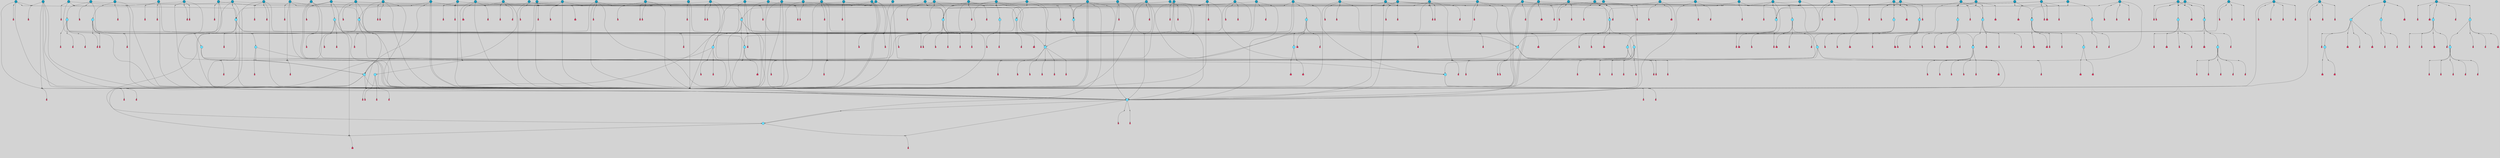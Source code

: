 // File exported with GEGELATI v1.3.1
// On the 2024-04-08 17:42:22
// With the File::TPGGraphDotExporter
digraph{
	graph[pad = "0.212, 0.055" bgcolor = lightgray]
	node[shape=circle style = filled label = ""]
		T3 [fillcolor="#1199bb"]
		T4 [fillcolor="#66ddff"]
		T7 [fillcolor="#66ddff"]
		T9 [fillcolor="#66ddff"]
		T11 [fillcolor="#66ddff"]
		T24 [fillcolor="#66ddff"]
		T27 [fillcolor="#66ddff"]
		T54 [fillcolor="#66ddff"]
		T95 [fillcolor="#66ddff"]
		T96 [fillcolor="#66ddff"]
		T111 [fillcolor="#66ddff"]
		T129 [fillcolor="#66ddff"]
		T159 [fillcolor="#66ddff"]
		T195 [fillcolor="#66ddff"]
		T212 [fillcolor="#66ddff"]
		T242 [fillcolor="#66ddff"]
		T318 [fillcolor="#1199bb"]
		T323 [fillcolor="#66ddff"]
		T324 [fillcolor="#66ddff"]
		T325 [fillcolor="#66ddff"]
		T326 [fillcolor="#1199bb"]
		T327 [fillcolor="#66ddff"]
		T328 [fillcolor="#66ddff"]
		T329 [fillcolor="#66ddff"]
		T330 [fillcolor="#1199bb"]
		T404 [fillcolor="#66ddff"]
		T410 [fillcolor="#66ddff"]
		T421 [fillcolor="#1199bb"]
		T434 [fillcolor="#66ddff"]
		T469 [fillcolor="#66ddff"]
		T488 [fillcolor="#66ddff"]
		T505 [fillcolor="#66ddff"]
		T534 [fillcolor="#1199bb"]
		T552 [fillcolor="#66ddff"]
		T589 [fillcolor="#1199bb"]
		T601 [fillcolor="#1199bb"]
		T605 [fillcolor="#66ddff"]
		T650 [fillcolor="#1199bb"]
		T651 [fillcolor="#66ddff"]
		T652 [fillcolor="#66ddff"]
		T653 [fillcolor="#66ddff"]
		T655 [fillcolor="#1199bb"]
		T656 [fillcolor="#1199bb"]
		T658 [fillcolor="#1199bb"]
		T661 [fillcolor="#1199bb"]
		T662 [fillcolor="#1199bb"]
		T664 [fillcolor="#1199bb"]
		T665 [fillcolor="#1199bb"]
		T666 [fillcolor="#1199bb"]
		T672 [fillcolor="#1199bb"]
		T693 [fillcolor="#1199bb"]
		T697 [fillcolor="#1199bb"]
		T701 [fillcolor="#66ddff"]
		T703 [fillcolor="#1199bb"]
		T709 [fillcolor="#1199bb"]
		T713 [fillcolor="#66ddff"]
		T721 [fillcolor="#1199bb"]
		T722 [fillcolor="#1199bb"]
		T724 [fillcolor="#1199bb"]
		T725 [fillcolor="#66ddff"]
		T726 [fillcolor="#66ddff"]
		T727 [fillcolor="#66ddff"]
		T728 [fillcolor="#1199bb"]
		T729 [fillcolor="#66ddff"]
		T730 [fillcolor="#66ddff"]
		T731 [fillcolor="#66ddff"]
		T732 [fillcolor="#1199bb"]
		T733 [fillcolor="#1199bb"]
		T735 [fillcolor="#1199bb"]
		T737 [fillcolor="#1199bb"]
		T738 [fillcolor="#1199bb"]
		T739 [fillcolor="#1199bb"]
		T741 [fillcolor="#1199bb"]
		T742 [fillcolor="#1199bb"]
		T743 [fillcolor="#1199bb"]
		T744 [fillcolor="#1199bb"]
		T745 [fillcolor="#1199bb"]
		T754 [fillcolor="#1199bb"]
		T766 [fillcolor="#1199bb"]
		T785 [fillcolor="#1199bb"]
		T787 [fillcolor="#1199bb"]
		T788 [fillcolor="#1199bb"]
		T789 [fillcolor="#1199bb"]
		T790 [fillcolor="#66ddff"]
		T791 [fillcolor="#66ddff"]
		T792 [fillcolor="#66ddff"]
		T793 [fillcolor="#1199bb"]
		T794 [fillcolor="#66ddff"]
		T795 [fillcolor="#66ddff"]
		T796 [fillcolor="#66ddff"]
		T797 [fillcolor="#1199bb"]
		T798 [fillcolor="#1199bb"]
		T799 [fillcolor="#1199bb"]
		T801 [fillcolor="#1199bb"]
		T802 [fillcolor="#1199bb"]
		T803 [fillcolor="#1199bb"]
		T804 [fillcolor="#1199bb"]
		T322 [fillcolor="#1199bb"]
		T805 [fillcolor="#1199bb"]
		T806 [fillcolor="#1199bb"]
		T807 [fillcolor="#1199bb"]
		T808 [fillcolor="#1199bb"]
		T809 [fillcolor="#1199bb"]
		T811 [fillcolor="#1199bb"]
		T812 [fillcolor="#1199bb"]
		T813 [fillcolor="#1199bb"]
		T814 [fillcolor="#1199bb"]
		T815 [fillcolor="#1199bb"]
		T816 [fillcolor="#1199bb"]
		T817 [fillcolor="#1199bb"]
		T819 [fillcolor="#1199bb"]
		T820 [fillcolor="#1199bb"]
		T823 [fillcolor="#1199bb"]
		T824 [fillcolor="#1199bb"]
		T826 [fillcolor="#1199bb"]
		T827 [fillcolor="#1199bb"]
		T828 [fillcolor="#1199bb"]
		T829 [fillcolor="#1199bb"]
		T831 [fillcolor="#1199bb"]
		T833 [fillcolor="#1199bb"]
		T834 [fillcolor="#1199bb"]
		T835 [fillcolor="#1199bb"]
		T836 [fillcolor="#1199bb"]
		T837 [fillcolor="#1199bb"]
		T838 [fillcolor="#1199bb"]
		T839 [fillcolor="#1199bb"]
		P10607 [fillcolor="#cccccc" shape=point] //6|
		I10607 [shape=box style=invis label="6|1&2|6#1|7&#92;n10|7&2|0#1|5&#92;n9|4&0|1#2|2&#92;n8|6&0|0#1|0&#92;n"]
		P10607 -> I10607[style=invis]
		A7694 [fillcolor="#ff3366" shape=box margin=0.03 width=0 height=0 label="3"]
		T3 -> P10607 -> A7694
		P10608 [fillcolor="#cccccc" shape=point] //3|
		I10608 [shape=box style=invis label="7|6&2|4#0|2&#92;n10|3&2|7#1|4&#92;n11|6&0|4#0|1&#92;n7|1&0|0#2|6&#92;n7|6&0|3#2|6&#92;n4|0&2|6#0|1&#92;n4|4&2|5#0|2&#92;n4|6&0|4#2|7&#92;n10|0&2|3#1|5&#92;n2|6&0|5#0|2&#92;n1|0&2|3#0|7&#92;n1|6&2|0#0|5&#92;n6|2&0|1#0|7&#92;n9|2&0|3#2|7&#92;n5|3&0|6#0|6&#92;n1|7&2|5#2|3&#92;n8|1&2|7#0|6&#92;n1|0&2|5#2|1&#92;n7|1&2|2#2|5&#92;n7|4&2|6#0|3&#92;n"]
		P10608 -> I10608[style=invis]
		A7695 [fillcolor="#ff3366" shape=box margin=0.03 width=0 height=0 label="4"]
		T3 -> P10608 -> A7695
		P10609 [fillcolor="#cccccc" shape=point] //7|
		I10609 [shape=box style=invis label="0|2&2|4#2|6&#92;n5|3&0|6#0|1&#92;n4|7&2|6#0|5&#92;n7|6&0|7#0|5&#92;n10|7&2|2#1|1&#92;n"]
		P10609 -> I10609[style=invis]
		A7696 [fillcolor="#ff3366" shape=box margin=0.03 width=0 height=0 label="4"]
		T4 -> P10609 -> A7696
		P10610 [fillcolor="#cccccc" shape=point] //0|
		I10610 [shape=box style=invis label="2|5&0|1#0|6&#92;n6|1&2|2#2|7&#92;n8|0&0|3#1|4&#92;n4|3&2|5#2|4&#92;n8|1&2|4#0|0&#92;n6|6&0|1#2|6&#92;n11|7&2|4#2|5&#92;n6|2&2|4#0|2&#92;n8|5&2|4#2|4&#92;n2|1&2|1#2|2&#92;n2|7&2|5#2|6&#92;n9|7&0|5#0|4&#92;n1|2&0|5#2|6&#92;n4|2&2|3#2|7&#92;n3|3&2|1#0|2&#92;n"]
		P10610 -> I10610[style=invis]
		A7697 [fillcolor="#ff3366" shape=box margin=0.03 width=0 height=0 label="5"]
		T4 -> P10610 -> A7697
		P10611 [fillcolor="#cccccc" shape=point] //-3|
		I10611 [shape=box style=invis label="1|6&2|7#0|7&#92;n10|2&0|7#1|3&#92;n9|6&2|7#2|2&#92;n5|3&0|7#0|7&#92;n1|6&2|3#0|0&#92;n2|3&2|3#2|2&#92;n5|1&2|6#0|6&#92;n"]
		P10611 -> I10611[style=invis]
		A7698 [fillcolor="#ff3366" shape=box margin=0.03 width=0 height=0 label="7"]
		T7 -> P10611 -> A7698
		P10612 [fillcolor="#cccccc" shape=point] //5|
		I10612 [shape=box style=invis label="0|5&2|3#0|1&#92;n0|6&2|1#2|4&#92;n6|2&2|6#0|7&#92;n7|4&0|3#0|1&#92;n5|4&0|7#1|6&#92;n9|1&0|5#2|2&#92;n6|3&2|3#1|7&#92;n11|7&2|4#1|6&#92;n2|5&0|1#0|0&#92;n4|7&0|0#0|2&#92;n6|2&0|6#0|0&#92;n2|1&2|6#2|4&#92;n10|0&2|0#1|0&#92;n6|6&2|4#0|6&#92;n"]
		P10612 -> I10612[style=invis]
		A7699 [fillcolor="#ff3366" shape=box margin=0.03 width=0 height=0 label="8"]
		T7 -> P10612 -> A7699
		P10613 [fillcolor="#cccccc" shape=point] //-6|
		I10613 [shape=box style=invis label="11|1&0|7#2|0&#92;n10|4&0|1#1|0&#92;n4|3&2|4#2|1&#92;n0|5&2|0#0|0&#92;n6|1&0|0#0|3&#92;n8|2&2|0#0|4&#92;n11|4&2|0#1|6&#92;n7|0&2|6#2|3&#92;n5|3&2|6#2|0&#92;n2|0&2|0#0|4&#92;n"]
		P10613 -> I10613[style=invis]
		A7700 [fillcolor="#ff3366" shape=box margin=0.03 width=0 height=0 label="9"]
		T9 -> P10613 -> A7700
		P10614 [fillcolor="#cccccc" shape=point] //2|
		I10614 [shape=box style=invis label="6|3&2|7#1|4&#92;n8|6&0|0#2|5&#92;n2|1&0|2#0|3&#92;n8|7&0|6#0|4&#92;n2|1&2|0#0|1&#92;n0|0&2|2#2|3&#92;n6|6&0|7#2|1&#92;n6|1&0|7#2|6&#92;n5|4&2|7#0|4&#92;n0|3&0|4#2|0&#92;n11|0&2|0#2|5&#92;n4|5&2|5#2|4&#92;n5|7&0|6#0|4&#92;n9|7&2|5#0|3&#92;n5|4&2|1#0|3&#92;n5|3&0|1#1|7&#92;n0|4&0|3#2|5&#92;n"]
		P10614 -> I10614[style=invis]
		A7701 [fillcolor="#ff3366" shape=box margin=0.03 width=0 height=0 label="10"]
		T9 -> P10614 -> A7701
		P10615 [fillcolor="#cccccc" shape=point] //6|
		I10615 [shape=box style=invis label="3|0&2|7#2|2&#92;n3|2&0|4#2|5&#92;n5|1&0|2#1|0&#92;n8|7&0|1#2|0&#92;n8|5&0|3#0|6&#92;n0|2&0|2#2|3&#92;n1|5&2|5#0|5&#92;n5|6&0|6#0|7&#92;n6|7&0|0#2|6&#92;n1|2&2|3#0|0&#92;n7|7&2|3#0|4&#92;n0|7&2|7#0|6&#92;n1|0&2|2#2|7&#92;n4|4&0|1#0|0&#92;n"]
		P10615 -> I10615[style=invis]
		A7702 [fillcolor="#ff3366" shape=box margin=0.03 width=0 height=0 label="11"]
		T11 -> P10615 -> A7702
		P10616 [fillcolor="#cccccc" shape=point] //-4|
		I10616 [shape=box style=invis label="4|1&0|4#2|6&#92;n1|2&2|2#2|0&#92;n1|2&2|0#0|6&#92;n8|4&2|3#2|5&#92;n5|5&2|1#1|0&#92;n"]
		P10616 -> I10616[style=invis]
		A7703 [fillcolor="#ff3366" shape=box margin=0.03 width=0 height=0 label="12"]
		T11 -> P10616 -> A7703
		P10617 [fillcolor="#cccccc" shape=point] //-3|
		I10617 [shape=box style=invis label="8|1&2|3#0|5&#92;n0|6&0|5#0|5&#92;n3|7&2|1#0|6&#92;n3|5&0|1#0|0&#92;n9|5&2|0#0|4&#92;n3|5&0|2#0|3&#92;n10|6&2|4#1|0&#92;n9|4&2|7#2|6&#92;n1|7&2|5#2|2&#92;n"]
		P10617 -> I10617[style=invis]
		A7704 [fillcolor="#ff3366" shape=box margin=0.03 width=0 height=0 label="5"]
		T4 -> P10617 -> A7704
		P10618 [fillcolor="#cccccc" shape=point] //1|
		I10618 [shape=box style=invis label="5|1&0|6#2|7&#92;n2|4&0|4#2|2&#92;n0|6&0|5#0|4&#92;n10|6&2|5#1|6&#92;n9|3&0|1#1|7&#92;n10|3&2|2#1|0&#92;n5|0&0|0#2|1&#92;n11|3&2|3#1|5&#92;n10|3&0|1#1|0&#92;n2|4&0|1#0|1&#92;n0|2&0|3#2|4&#92;n9|2&2|1#2|5&#92;n11|7&2|6#2|6&#92;n"]
		P10618 -> I10618[style=invis]
		T24 -> P10618 -> T7
		P10619 [fillcolor="#cccccc" shape=point] //5|
		I10619 [shape=box style=invis label="3|0&2|0#0|1&#92;n3|0&0|7#0|1&#92;n5|3&0|2#2|6&#92;n4|4&2|4#2|6&#92;n11|2&0|7#1|6&#92;n2|7&2|2#2|5&#92;n9|3&2|6#2|7&#92;n7|7&0|0#0|4&#92;n6|1&2|4#2|3&#92;n5|4&2|0#1|6&#92;n1|3&0|7#0|4&#92;n"]
		P10619 -> I10619[style=invis]
		A7705 [fillcolor="#ff3366" shape=box margin=0.03 width=0 height=0 label="7"]
		T24 -> P10619 -> A7705
		P10620 [fillcolor="#cccccc" shape=point] //-2|
		I10620 [shape=box style=invis label="4|1&0|4#0|3&#92;n4|2&0|5#2|0&#92;n5|5&2|6#0|5&#92;n1|4&0|1#0|2&#92;n6|3&2|7#1|5&#92;n0|4&2|0#0|3&#92;n8|5&2|5#1|2&#92;n10|7&2|7#1|1&#92;n3|4&0|0#2|1&#92;n3|6&2|5#2|5&#92;n8|3&0|1#0|7&#92;n10|0&2|7#1|3&#92;n4|1&2|4#0|1&#92;n9|3&2|0#0|4&#92;n3|6&2|0#0|4&#92;n1|2&0|6#2|1&#92;n4|0&2|1#2|2&#92;n"]
		P10620 -> I10620[style=invis]
		A7706 [fillcolor="#ff3366" shape=box margin=0.03 width=0 height=0 label="14"]
		T24 -> P10620 -> A7706
		P10621 [fillcolor="#cccccc" shape=point] //2|
		I10621 [shape=box style=invis label="9|1&2|3#0|1&#92;n5|2&2|0#2|4&#92;n3|6&2|5#2|7&#92;n7|0&2|5#0|4&#92;n1|2&0|3#0|5&#92;n7|3&2|7#0|0&#92;n"]
		P10621 -> I10621[style=invis]
		A7707 [fillcolor="#ff3366" shape=box margin=0.03 width=0 height=0 label="2"]
		T27 -> P10621 -> A7707
		P10622 [fillcolor="#cccccc" shape=point] //-6|
		I10622 [shape=box style=invis label="7|5&0|4#0|4&#92;n11|0&2|5#2|1&#92;n"]
		P10622 -> I10622[style=invis]
		A7708 [fillcolor="#ff3366" shape=box margin=0.03 width=0 height=0 label="3"]
		T27 -> P10622 -> A7708
		T27 -> P10608
		T27 -> P10610
		P10623 [fillcolor="#cccccc" shape=point] //0|
		I10623 [shape=box style=invis label="4|0&0|3#2|7&#92;n10|2&0|3#1|7&#92;n3|5&0|2#0|3&#92;n4|5&0|0#2|1&#92;n10|7&2|0#1|2&#92;n5|3&2|3#1|6&#92;n9|5&2|0#0|4&#92;n5|4&2|7#0|2&#92;n10|3&2|7#1|4&#92;n7|2&0|1#2|6&#92;n8|6&0|5#0|5&#92;n8|7&2|3#0|5&#92;n2|6&2|4#0|0&#92;n"]
		P10623 -> I10623[style=invis]
		A7709 [fillcolor="#ff3366" shape=box margin=0.03 width=0 height=0 label="5"]
		T27 -> P10623 -> A7709
		P10624 [fillcolor="#cccccc" shape=point] //8|
		I10624 [shape=box style=invis label="9|0&0|1#2|0&#92;n10|1&2|5#1|4&#92;n8|2&2|6#0|4&#92;n2|4&2|5#2|3&#92;n4|2&2|2#0|2&#92;n7|5&0|2#0|0&#92;n8|2&2|1#1|3&#92;n8|7&0|7#2|1&#92;n1|1&0|0#0|7&#92;n5|6&2|5#1|0&#92;n6|6&2|5#0|0&#92;n11|4&0|3#2|6&#92;n4|2&2|4#0|7&#92;n5|6&0|1#2|0&#92;n11|3&0|2#0|7&#92;n"]
		P10624 -> I10624[style=invis]
		A7710 [fillcolor="#ff3366" shape=box margin=0.03 width=0 height=0 label="6"]
		T54 -> P10624 -> A7710
		T54 -> P10619
		P10625 [fillcolor="#cccccc" shape=point] //-10|
		I10625 [shape=box style=invis label="3|6&0|0#0|4&#92;n4|1&2|4#0|1&#92;n5|1&0|1#0|4&#92;n5|5&2|6#0|5&#92;n6|5&0|6#0|3&#92;n11|1&2|0#0|1&#92;n0|7&2|0#0|3&#92;n1|2&0|6#0|1&#92;n8|0&0|4#2|0&#92;n0|4&0|7#2|7&#92;n7|0&2|7#1|3&#92;n3|1&0|5#2|5&#92;n5|1&0|4#0|3&#92;n2|2&0|2#0|0&#92;n8|3&0|1#0|7&#92;n3|0&0|3#0|5&#92;n7|2&0|5#2|0&#92;n6|3&2|7#1|5&#92;n4|7&2|7#2|1&#92;n"]
		P10625 -> I10625[style=invis]
		A7711 [fillcolor="#ff3366" shape=box margin=0.03 width=0 height=0 label="14"]
		T54 -> P10625 -> A7711
		T54 -> P10612
		P10626 [fillcolor="#cccccc" shape=point] //4|
		I10626 [shape=box style=invis label="4|3&0|6#0|3&#92;n5|7&2|3#2|2&#92;n5|6&0|7#1|2&#92;n1|4&2|6#0|3&#92;n8|4&2|1#2|5&#92;n9|5&2|4#1|4&#92;n2|4&0|5#0|7&#92;n10|0&0|6#1|3&#92;n3|0&0|6#0|2&#92;n2|7&2|7#2|6&#92;n5|2&0|5#1|5&#92;n10|4&2|5#1|7&#92;n4|0&0|4#2|4&#92;n11|1&0|4#2|6&#92;n10|6&2|0#1|4&#92;n9|7&0|3#1|4&#92;n4|5&2|7#0|6&#92;n11|5&2|6#2|3&#92;n0|3&0|5#0|1&#92;n"]
		P10626 -> I10626[style=invis]
		A7712 [fillcolor="#ff3366" shape=box margin=0.03 width=0 height=0 label="13"]
		T95 -> P10626 -> A7712
		P10627 [fillcolor="#cccccc" shape=point] //8|
		I10627 [shape=box style=invis label="9|7&0|5#2|5&#92;n3|3&2|3#0|2&#92;n9|5&2|2#1|0&#92;n2|3&0|6#0|3&#92;n4|4&2|5#2|7&#92;n11|3&2|0#1|5&#92;n6|6&2|1#2|2&#92;n4|6&0|1#2|2&#92;n2|5&2|7#2|2&#92;n7|7&2|2#2|3&#92;n6|5&0|3#2|6&#92;n6|7&0|6#0|2&#92;n"]
		P10627 -> I10627[style=invis]
		A7713 [fillcolor="#ff3366" shape=box margin=0.03 width=0 height=0 label="14"]
		T95 -> P10627 -> A7713
		P10628 [fillcolor="#cccccc" shape=point] //2|
		I10628 [shape=box style=invis label="4|1&0|4#2|6&#92;n5|5&2|1#1|0&#92;n1|0&2|0#0|6&#92;n8|4&2|3#2|5&#92;n"]
		P10628 -> I10628[style=invis]
		T95 -> P10628 -> T11
		P10629 [fillcolor="#cccccc" shape=point] //-9|
		I10629 [shape=box style=invis label="2|0&2|0#2|1&#92;n4|4&2|4#2|6&#92;n9|1&0|3#1|7&#92;n5|3&0|2#2|6&#92;n2|7&2|2#2|5&#92;n5|4&2|0#1|6&#92;n3|0&0|7#0|1&#92;n1|3&0|7#0|4&#92;n11|6&2|2#0|7&#92;n7|7&0|0#0|4&#92;n11|0&0|7#1|6&#92;n9|3&2|6#2|7&#92;n"]
		P10629 -> I10629[style=invis]
		A7714 [fillcolor="#ff3366" shape=box margin=0.03 width=0 height=0 label="7"]
		T95 -> P10629 -> A7714
		P10630 [fillcolor="#cccccc" shape=point] //-8|
		I10630 [shape=box style=invis label="7|5&0|4#2|4&#92;n"]
		P10630 -> I10630[style=invis]
		A7715 [fillcolor="#ff3366" shape=box margin=0.03 width=0 height=0 label="3"]
		T95 -> P10630 -> A7715
		P10631 [fillcolor="#cccccc" shape=point] //6|
		I10631 [shape=box style=invis label="0|5&2|3#0|1&#92;n0|6&2|1#2|4&#92;n9|1&0|5#2|2&#92;n7|4&0|3#0|1&#92;n5|4&0|7#1|6&#92;n2|5&0|1#0|0&#92;n6|3&2|3#1|7&#92;n11|7&2|4#1|6&#92;n6|2&2|6#0|1&#92;n4|7&0|0#0|2&#92;n6|2&0|6#0|0&#92;n9|1&2|6#2|4&#92;n10|0&2|0#1|0&#92;n6|6&2|4#0|6&#92;n"]
		P10631 -> I10631[style=invis]
		A7716 [fillcolor="#ff3366" shape=box margin=0.03 width=0 height=0 label="8"]
		T96 -> P10631 -> A7716
		P10632 [fillcolor="#cccccc" shape=point] //5|
		I10632 [shape=box style=invis label="10|4&0|1#1|0&#92;n4|3&2|4#2|1&#92;n2|0&2|0#0|4&#92;n6|1&0|0#0|3&#92;n8|2&2|0#0|4&#92;n0|0&0|0#0|0&#92;n11|4&2|0#1|6&#92;n7|0&2|6#2|3&#92;n5|3&2|6#2|0&#92;n0|0&2|0#0|0&#92;n"]
		P10632 -> I10632[style=invis]
		A7717 [fillcolor="#ff3366" shape=box margin=0.03 width=0 height=0 label="9"]
		T96 -> P10632 -> A7717
		T96 -> P10607
		P10633 [fillcolor="#cccccc" shape=point] //1|
		I10633 [shape=box style=invis label="5|4&0|7#1|6&#92;n0|6&2|1#2|4&#92;n7|4&0|3#0|1&#92;n0|5&2|3#0|1&#92;n9|1&0|5#2|2&#92;n6|3&2|3#1|7&#92;n11|7&2|4#1|6&#92;n2|5&0|1#0|0&#92;n7|5&2|3#1|1&#92;n4|7&0|0#0|2&#92;n6|2&0|6#0|0&#92;n2|1&2|6#2|4&#92;n10|0&2|7#1|0&#92;n6|6&2|4#0|6&#92;n"]
		P10633 -> I10633[style=invis]
		A7718 [fillcolor="#ff3366" shape=box margin=0.03 width=0 height=0 label="8"]
		T96 -> P10633 -> A7718
		T96 -> P10617
		P10634 [fillcolor="#cccccc" shape=point] //-5|
		I10634 [shape=box style=invis label="0|0&2|3#0|2&#92;n10|5&0|6#1|3&#92;n7|3&0|6#2|3&#92;n3|4&0|6#0|6&#92;n10|5&0|2#1|1&#92;n5|0&0|1#0|3&#92;n6|6&2|5#1|5&#92;n7|4&0|2#1|7&#92;n5|7&0|1#2|5&#92;n1|5&0|0#0|3&#92;n7|5&2|1#2|6&#92;n9|0&0|2#0|0&#92;n4|0&2|4#0|0&#92;n4|6&0|0#2|3&#92;n3|1&0|6#2|5&#92;n7|7&2|1#2|3&#92;n9|4&2|2#0|6&#92;n"]
		P10634 -> I10634[style=invis]
		T111 -> P10634 -> T9
		P10635 [fillcolor="#cccccc" shape=point] //7|
		I10635 [shape=box style=invis label="7|4&2|1#2|0&#92;n4|1&2|4#2|3&#92;n5|0&2|0#2|2&#92;n6|1&2|4#2|6&#92;n"]
		P10635 -> I10635[style=invis]
		A7719 [fillcolor="#ff3366" shape=box margin=0.03 width=0 height=0 label="9"]
		T111 -> P10635 -> A7719
		P10636 [fillcolor="#cccccc" shape=point] //2|
		I10636 [shape=box style=invis label="3|0&2|0#0|1&#92;n11|2&0|7#1|6&#92;n8|7&2|4#0|5&#92;n5|3&0|2#2|6&#92;n4|4&2|4#2|6&#92;n3|0&0|7#0|1&#92;n2|7&2|2#2|5&#92;n9|3&2|6#2|7&#92;n7|7&0|0#0|4&#92;n6|1&2|4#1|3&#92;n5|4&2|0#1|6&#92;n1|3&0|7#0|4&#92;n"]
		P10636 -> I10636[style=invis]
		A7720 [fillcolor="#ff3366" shape=box margin=0.03 width=0 height=0 label="7"]
		T111 -> P10636 -> A7720
		T111 -> P10613
		T129 -> P10624
		T129 -> P10619
		P10637 [fillcolor="#cccccc" shape=point] //10|
		I10637 [shape=box style=invis label="4|5&2|7#2|1&#92;n1|7&2|3#0|6&#92;n3|5&2|2#0|3&#92;n10|3&0|7#1|4&#92;n7|1&0|4#2|6&#92;n10|2&0|3#1|7&#92;n9|5&2|0#0|4&#92;n4|0&0|3#2|7&#92;n11|4&2|6#1|2&#92;n5|4&2|7#0|2&#92;n2|6&2|4#0|0&#92;n6|5&0|7#2|1&#92;n5|3&2|3#1|6&#92;n10|7&2|0#1|2&#92;n"]
		P10637 -> I10637[style=invis]
		A7721 [fillcolor="#ff3366" shape=box margin=0.03 width=0 height=0 label="5"]
		T129 -> P10637 -> A7721
		P10638 [fillcolor="#cccccc" shape=point] //5|
		I10638 [shape=box style=invis label="9|4&2|3#1|3&#92;n0|4&2|4#0|5&#92;n6|1&2|6#2|5&#92;n4|0&0|5#2|0&#92;n"]
		P10638 -> I10638[style=invis]
		A7722 [fillcolor="#ff3366" shape=box margin=0.03 width=0 height=0 label="7"]
		T129 -> P10638 -> A7722
		P10639 [fillcolor="#cccccc" shape=point] //6|
		I10639 [shape=box style=invis label="9|4&2|7#0|6&#92;n8|4&0|1#1|0&#92;n1|3&0|0#2|1&#92;n2|4&0|6#2|2&#92;n5|1&2|5#0|7&#92;n3|0&0|3#2|6&#92;n2|2&2|6#0|2&#92;n8|4&0|4#2|2&#92;n5|1&2|4#0|3&#92;n9|4&0|6#0|6&#92;n5|0&2|2#1|5&#92;n11|7&0|0#1|1&#92;n0|4&0|3#0|3&#92;n7|7&2|4#2|5&#92;n1|5&0|1#2|1&#92;n"]
		P10639 -> I10639[style=invis]
		A7723 [fillcolor="#ff3366" shape=box margin=0.03 width=0 height=0 label="1"]
		T129 -> P10639 -> A7723
		P10640 [fillcolor="#cccccc" shape=point] //7|
		I10640 [shape=box style=invis label="7|0&2|1#2|0&#92;n9|7&2|1#1|7&#92;n8|2&0|1#1|0&#92;n6|6&0|2#1|1&#92;n2|2&0|5#0|0&#92;n5|7&0|0#2|1&#92;n5|1&2|5#1|5&#92;n4|7&2|4#2|3&#92;n10|5&2|2#1|5&#92;n1|3&2|2#2|0&#92;n10|2&2|6#1|5&#92;n"]
		P10640 -> I10640[style=invis]
		A7724 [fillcolor="#ff3366" shape=box margin=0.03 width=0 height=0 label="1"]
		T159 -> P10640 -> A7724
		P10641 [fillcolor="#cccccc" shape=point] //7|
		I10641 [shape=box style=invis label="7|4&2|7#0|4&#92;n4|6&0|1#2|5&#92;n2|1&2|3#0|0&#92;n4|3&2|0#0|1&#92;n0|0&2|7#2|7&#92;n7|7&0|5#2|3&#92;n5|0&2|1#2|2&#92;n10|0&0|4#1|2&#92;n4|4&0|7#0|0&#92;n6|7&0|2#0|1&#92;n1|4&2|5#0|4&#92;n"]
		P10641 -> I10641[style=invis]
		A7725 [fillcolor="#ff3366" shape=box margin=0.03 width=0 height=0 label="0"]
		T159 -> P10641 -> A7725
		P10642 [fillcolor="#cccccc" shape=point] //5|
		I10642 [shape=box style=invis label="0|5&2|3#0|1&#92;n0|6&2|1#2|4&#92;n6|2&2|6#0|7&#92;n9|0&2|7#1|1&#92;n7|4&0|3#0|1&#92;n11|7&2|4#1|6&#92;n9|1&0|5#2|2&#92;n5|4&0|7#1|6&#92;n2|5&0|1#0|0&#92;n4|7&0|0#0|2&#92;n6|2&0|6#0|0&#92;n2|1&2|6#2|4&#92;n10|0&0|0#1|0&#92;n6|6&2|4#0|6&#92;n"]
		P10642 -> I10642[style=invis]
		T159 -> P10642 -> T129
		P10643 [fillcolor="#cccccc" shape=point] //5|
		I10643 [shape=box style=invis label="3|0&2|0#2|1&#92;n3|0&0|7#0|1&#92;n5|3&0|2#2|6&#92;n4|4&2|4#2|6&#92;n5|4&2|0#1|6&#92;n2|7&2|2#2|5&#92;n1|3&0|7#0|4&#92;n11|6&2|2#0|7&#92;n7|7&0|0#0|4&#92;n6|1&2|4#2|3&#92;n11|0&0|7#1|6&#92;n9|3&2|6#2|7&#92;n"]
		P10643 -> I10643[style=invis]
		A7726 [fillcolor="#ff3366" shape=box margin=0.03 width=0 height=0 label="7"]
		T195 -> P10643 -> A7726
		P10644 [fillcolor="#cccccc" shape=point] //4|
		I10644 [shape=box style=invis label="7|1&0|6#0|1&#92;n6|7&2|7#1|7&#92;n10|1&2|1#1|1&#92;n9|6&2|2#1|4&#92;n4|7&0|4#2|2&#92;n9|6&0|5#1|1&#92;n10|0&2|6#1|6&#92;n5|1&0|1#2|3&#92;n10|1&0|5#1|0&#92;n3|4&2|3#0|0&#92;n8|2&0|5#2|4&#92;n1|6&2|0#0|0&#92;n2|3&0|1#2|6&#92;n5|2&2|2#1|6&#92;n2|2&0|1#2|1&#92;n3|1&2|7#0|3&#92;n6|7&2|3#0|4&#92;n"]
		P10644 -> I10644[style=invis]
		A7727 [fillcolor="#ff3366" shape=box margin=0.03 width=0 height=0 label="10"]
		T195 -> P10644 -> A7727
		P10645 [fillcolor="#cccccc" shape=point] //-4|
		I10645 [shape=box style=invis label="0|4&0|0#2|7&#92;n8|5&2|4#2|4&#92;n4|3&2|5#2|4&#92;n11|7&2|2#2|5&#92;n6|5&2|2#2|7&#92;n3|2&0|7#0|7&#92;n3|3&2|1#0|3&#92;n2|6&0|3#2|5&#92;n0|1&2|6#2|2&#92;n8|2&0|0#1|6&#92;n0|7&0|5#0|4&#92;n9|5&0|3#2|7&#92;n2|7&2|5#2|6&#92;n9|0&2|0#0|1&#92;n1|2&2|4#0|2&#92;n"]
		P10645 -> I10645[style=invis]
		T195 -> P10645 -> T27
		T195 -> P10641
		P10646 [fillcolor="#cccccc" shape=point] //6|
		I10646 [shape=box style=invis label="9|4&2|7#0|6&#92;n8|4&0|1#1|0&#92;n1|3&0|0#2|1&#92;n2|4&0|6#2|2&#92;n5|1&2|5#0|7&#92;n3|0&0|3#2|6&#92;n2|2&2|6#0|2&#92;n8|4&0|4#2|2&#92;n5|1&2|4#0|3&#92;n9|4&0|6#0|6&#92;n5|0&2|2#1|5&#92;n11|7&0|0#1|1&#92;n0|4&0|3#0|3&#92;n7|7&2|4#2|5&#92;n1|5&0|1#2|1&#92;n"]
		P10646 -> I10646[style=invis]
		A7728 [fillcolor="#ff3366" shape=box margin=0.03 width=0 height=0 label="1"]
		T212 -> P10646 -> A7728
		P10647 [fillcolor="#cccccc" shape=point] //5|
		I10647 [shape=box style=invis label="9|4&2|3#1|3&#92;n0|4&2|4#0|5&#92;n6|1&2|6#2|5&#92;n4|0&0|5#2|0&#92;n"]
		P10647 -> I10647[style=invis]
		A7729 [fillcolor="#ff3366" shape=box margin=0.03 width=0 height=0 label="7"]
		T212 -> P10647 -> A7729
		P10648 [fillcolor="#cccccc" shape=point] //5|
		I10648 [shape=box style=invis label="3|0&2|0#0|1&#92;n3|0&0|7#0|1&#92;n5|3&0|2#2|6&#92;n4|4&2|4#2|6&#92;n11|2&0|7#1|6&#92;n2|7&2|2#2|5&#92;n9|3&2|6#2|7&#92;n7|7&0|0#0|4&#92;n6|1&2|4#2|3&#92;n5|4&2|0#1|6&#92;n1|3&0|7#0|4&#92;n"]
		P10648 -> I10648[style=invis]
		A7730 [fillcolor="#ff3366" shape=box margin=0.03 width=0 height=0 label="7"]
		T212 -> P10648 -> A7730
		P10649 [fillcolor="#cccccc" shape=point] //8|
		I10649 [shape=box style=invis label="9|0&0|1#2|0&#92;n10|1&2|5#1|4&#92;n8|2&2|6#0|4&#92;n2|4&2|5#2|3&#92;n4|2&2|2#0|2&#92;n7|5&0|2#0|0&#92;n8|2&2|1#1|3&#92;n8|7&0|7#2|1&#92;n1|1&0|0#0|7&#92;n5|6&2|5#1|0&#92;n6|6&2|5#0|0&#92;n11|4&0|3#2|6&#92;n4|2&2|4#0|7&#92;n5|6&0|1#2|0&#92;n11|3&0|2#0|7&#92;n"]
		P10649 -> I10649[style=invis]
		A7731 [fillcolor="#ff3366" shape=box margin=0.03 width=0 height=0 label="6"]
		T212 -> P10649 -> A7731
		P10650 [fillcolor="#cccccc" shape=point] //10|
		I10650 [shape=box style=invis label="4|5&2|7#2|1&#92;n1|7&2|3#0|6&#92;n3|5&2|2#0|3&#92;n10|3&0|7#1|4&#92;n7|1&0|4#2|6&#92;n10|2&0|3#1|7&#92;n9|5&2|0#0|4&#92;n4|0&0|3#2|7&#92;n11|4&2|6#1|2&#92;n5|4&2|7#0|2&#92;n2|6&2|4#0|0&#92;n6|5&0|7#2|1&#92;n5|3&2|3#1|6&#92;n10|7&2|0#1|2&#92;n"]
		P10650 -> I10650[style=invis]
		A7732 [fillcolor="#ff3366" shape=box margin=0.03 width=0 height=0 label="5"]
		T212 -> P10650 -> A7732
		P10651 [fillcolor="#cccccc" shape=point] //5|
		I10651 [shape=box style=invis label="1|6&2|7#0|7&#92;n9|2&2|7#2|2&#92;n10|2&0|7#1|3&#92;n5|3&0|7#0|7&#92;n7|0&2|7#2|2&#92;n1|6&2|3#0|0&#92;n2|3&2|3#2|2&#92;n"]
		P10651 -> I10651[style=invis]
		A7733 [fillcolor="#ff3366" shape=box margin=0.03 width=0 height=0 label="7"]
		T242 -> P10651 -> A7733
		P10652 [fillcolor="#cccccc" shape=point] //-8|
		I10652 [shape=box style=invis label="7|5&0|2#2|1&#92;n1|0&2|6#0|0&#92;n7|1&2|6#1|1&#92;n8|7&0|3#1|6&#92;n3|7&2|3#2|4&#92;n"]
		P10652 -> I10652[style=invis]
		A7734 [fillcolor="#ff3366" shape=box margin=0.03 width=0 height=0 label="2"]
		T242 -> P10652 -> A7734
		P10653 [fillcolor="#cccccc" shape=point] //-3|
		I10653 [shape=box style=invis label="1|1&2|1#0|1&#92;n1|4&0|0#2|4&#92;n11|0&2|3#0|2&#92;n11|6&0|4#0|1&#92;n5|2&0|6#1|5&#92;n3|7&2|6#2|7&#92;n7|7&0|1#2|1&#92;n9|5&2|2#2|0&#92;n6|5&2|6#1|4&#92;n0|7&0|5#2|4&#92;n8|1&0|0#2|3&#92;n0|5&0|3#0|5&#92;n2|0&2|4#0|5&#92;n7|5&2|7#1|3&#92;n8|3&0|0#1|2&#92;n"]
		P10653 -> I10653[style=invis]
		A7735 [fillcolor="#ff3366" shape=box margin=0.03 width=0 height=0 label="1"]
		T242 -> P10653 -> A7735
		P10654 [fillcolor="#cccccc" shape=point] //5|
		I10654 [shape=box style=invis label="11|7&2|0#1|7&#92;n1|5&2|4#2|4&#92;n4|3&0|1#0|5&#92;n1|6&0|0#0|4&#92;n8|6&2|4#0|0&#92;n4|0&2|0#0|5&#92;n10|4&2|0#1|0&#92;n4|4&0|5#0|1&#92;n0|7&2|1#0|5&#92;n0|6&2|3#2|0&#92;n9|6&2|5#1|3&#92;n"]
		P10654 -> I10654[style=invis]
		T318 -> P10654 -> T195
		P10655 [fillcolor="#cccccc" shape=point] //-9|
		I10655 [shape=box style=invis label="4|7&2|6#0|5&#92;n11|3&0|2#2|6&#92;n10|2&2|4#1|6&#92;n3|0&2|6#2|7&#92;n4|3&0|5#0|7&#92;n2|3&0|7#0|7&#92;n10|6&0|7#1|5&#92;n10|1&2|2#1|1&#92;n1|7&0|3#2|6&#92;n"]
		P10655 -> I10655[style=invis]
		A7736 [fillcolor="#ff3366" shape=box margin=0.03 width=0 height=0 label="4"]
		T318 -> P10655 -> A7736
		P10656 [fillcolor="#cccccc" shape=point] //7|
		I10656 [shape=box style=invis label="7|2&0|4#1|3&#92;n7|7&0|0#0|4&#92;n4|4&2|4#2|6&#92;n2|3&2|2#2|5&#92;n8|0&0|2#2|1&#92;n9|3&2|6#2|7&#92;n6|4&2|4#2|3&#92;n3|3&2|0#0|1&#92;n6|4&2|0#1|6&#92;n5|3&0|7#0|4&#92;n"]
		P10656 -> I10656[style=invis]
		A7737 [fillcolor="#ff3366" shape=box margin=0.03 width=0 height=0 label="7"]
		T318 -> P10656 -> A7737
		P10657 [fillcolor="#cccccc" shape=point] //-6|
		I10657 [shape=box style=invis label="9|0&2|0#0|1&#92;n3|2&0|2#0|3&#92;n5|4&0|5#1|7&#92;n2|1&0|4#0|3&#92;n9|2&2|0#2|4&#92;n7|6&0|4#0|2&#92;n2|3&0|6#2|6&#92;n1|2&0|3#2|0&#92;n"]
		P10657 -> I10657[style=invis]
		T318 -> P10657 -> T54
		P10658 [fillcolor="#cccccc" shape=point] //-2|
		I10658 [shape=box style=invis label="1|3&0|2#0|7&#92;n6|1&0|7#0|0&#92;n6|1&2|4#1|7&#92;n3|0&2|3#0|3&#92;n0|2&0|7#2|6&#92;n"]
		P10658 -> I10658[style=invis]
		T318 -> P10658 -> T195
		P10659 [fillcolor="#cccccc" shape=point] //-9|
		I10659 [shape=box style=invis label="2|0&2|0#2|1&#92;n4|4&2|4#2|6&#92;n9|1&0|3#1|7&#92;n5|3&0|2#2|6&#92;n2|7&2|2#2|5&#92;n5|4&2|0#1|6&#92;n3|0&0|7#0|1&#92;n1|3&0|7#0|4&#92;n11|6&2|2#0|7&#92;n7|7&0|0#0|4&#92;n11|0&0|7#1|6&#92;n9|3&2|6#2|7&#92;n"]
		P10659 -> I10659[style=invis]
		A7738 [fillcolor="#ff3366" shape=box margin=0.03 width=0 height=0 label="7"]
		T323 -> P10659 -> A7738
		P10660 [fillcolor="#cccccc" shape=point] //-4|
		I10660 [shape=box style=invis label="4|1&0|4#2|6&#92;n1|2&2|2#2|0&#92;n1|2&2|0#0|6&#92;n8|4&2|3#2|5&#92;n5|5&2|1#1|0&#92;n"]
		P10660 -> I10660[style=invis]
		A7739 [fillcolor="#ff3366" shape=box margin=0.03 width=0 height=0 label="12"]
		T324 -> P10660 -> A7739
		P10661 [fillcolor="#cccccc" shape=point] //8|
		I10661 [shape=box style=invis label="9|7&0|5#2|5&#92;n3|3&2|3#0|2&#92;n9|5&2|2#1|0&#92;n2|3&0|6#0|3&#92;n4|4&2|5#2|7&#92;n11|3&2|0#1|5&#92;n6|6&2|1#2|2&#92;n4|6&0|1#2|2&#92;n2|5&2|7#2|2&#92;n7|7&2|2#2|3&#92;n6|5&0|3#2|6&#92;n6|7&0|6#0|2&#92;n"]
		P10661 -> I10661[style=invis]
		A7740 [fillcolor="#ff3366" shape=box margin=0.03 width=0 height=0 label="14"]
		T323 -> P10661 -> A7740
		P10662 [fillcolor="#cccccc" shape=point] //-8|
		I10662 [shape=box style=invis label="7|5&0|4#2|4&#92;n"]
		P10662 -> I10662[style=invis]
		A7741 [fillcolor="#ff3366" shape=box margin=0.03 width=0 height=0 label="3"]
		T323 -> P10662 -> A7741
		P10663 [fillcolor="#cccccc" shape=point] //4|
		I10663 [shape=box style=invis label="4|3&0|6#0|3&#92;n5|7&2|3#2|2&#92;n5|6&0|7#1|2&#92;n1|4&2|6#0|3&#92;n8|4&2|1#2|5&#92;n9|5&2|4#1|4&#92;n2|4&0|5#0|7&#92;n10|0&0|6#1|3&#92;n3|0&0|6#0|2&#92;n2|7&2|7#2|6&#92;n5|2&0|5#1|5&#92;n10|4&2|5#1|7&#92;n4|0&0|4#2|4&#92;n11|1&0|4#2|6&#92;n10|6&2|0#1|4&#92;n9|7&0|3#1|4&#92;n4|5&2|7#0|6&#92;n11|5&2|6#2|3&#92;n0|3&0|5#0|1&#92;n"]
		P10663 -> I10663[style=invis]
		A7742 [fillcolor="#ff3366" shape=box margin=0.03 width=0 height=0 label="13"]
		T323 -> P10663 -> A7742
		P10664 [fillcolor="#cccccc" shape=point] //-3|
		I10664 [shape=box style=invis label="4|5&0|0#0|0&#92;n4|7&0|0#0|2&#92;n0|6&2|1#2|4&#92;n9|1&0|5#2|2&#92;n10|0&2|0#1|0&#92;n6|6&2|4#0|6&#92;n2|5&0|1#0|0&#92;n6|3&2|3#1|7&#92;n11|7&2|4#1|6&#92;n6|2&2|6#0|1&#92;n6|2&0|0#0|0&#92;n9|1&2|6#2|4&#92;n10|4&0|3#1|1&#92;n5|4&2|7#1|6&#92;n"]
		P10664 -> I10664[style=invis]
		T326 -> P10664 -> T323
		P10665 [fillcolor="#cccccc" shape=point] //2|
		I10665 [shape=box style=invis label="4|1&0|4#2|6&#92;n5|5&2|1#1|0&#92;n1|0&2|0#0|6&#92;n8|4&2|3#2|5&#92;n"]
		P10665 -> I10665[style=invis]
		T323 -> P10665 -> T324
		P10666 [fillcolor="#cccccc" shape=point] //5|
		I10666 [shape=box style=invis label="0|5&2|3#0|1&#92;n0|6&2|1#2|4&#92;n6|2&2|6#0|7&#92;n7|4&0|3#0|1&#92;n5|4&0|7#1|6&#92;n9|1&0|5#2|2&#92;n6|3&2|3#1|7&#92;n11|7&2|4#1|6&#92;n2|5&0|1#0|0&#92;n4|7&0|0#0|2&#92;n6|2&0|6#0|0&#92;n2|1&2|6#2|4&#92;n10|0&2|0#1|0&#92;n6|6&2|4#0|6&#92;n"]
		P10666 -> I10666[style=invis]
		A7743 [fillcolor="#ff3366" shape=box margin=0.03 width=0 height=0 label="8"]
		T325 -> P10666 -> A7743
		P10667 [fillcolor="#cccccc" shape=point] //-3|
		I10667 [shape=box style=invis label="1|6&2|7#0|7&#92;n10|2&0|7#1|3&#92;n9|6&2|7#2|2&#92;n5|3&0|7#0|7&#92;n1|6&2|3#0|0&#92;n2|3&2|3#2|2&#92;n5|1&2|6#0|6&#92;n"]
		P10667 -> I10667[style=invis]
		A7744 [fillcolor="#ff3366" shape=box margin=0.03 width=0 height=0 label="7"]
		T325 -> P10667 -> A7744
		P10668 [fillcolor="#cccccc" shape=point] //1|
		I10668 [shape=box style=invis label="0|4&0|1#0|1&#92;n10|5&2|5#1|6&#92;n7|7&2|5#2|2&#92;n9|5&0|7#2|7&#92;n8|4&0|3#2|7&#92;n11|0&2|3#0|5&#92;n7|0&0|0#0|1&#92;n4|2&0|4#0|5&#92;n5|1&0|6#2|7&#92;n11|3&0|7#1|3&#92;n"]
		P10668 -> I10668[style=invis]
		T326 -> P10668 -> T325
		P10669 [fillcolor="#cccccc" shape=point] //6|
		I10669 [shape=box style=invis label="3|0&2|7#2|2&#92;n3|2&0|4#2|5&#92;n5|1&0|2#1|0&#92;n8|7&0|1#2|0&#92;n8|5&0|3#0|6&#92;n0|2&0|2#2|3&#92;n1|5&2|5#0|5&#92;n5|6&0|6#0|7&#92;n6|7&0|0#2|6&#92;n1|2&2|3#0|0&#92;n7|7&2|3#0|4&#92;n0|7&2|7#0|6&#92;n1|0&2|2#2|7&#92;n4|4&0|1#0|0&#92;n"]
		P10669 -> I10669[style=invis]
		A7745 [fillcolor="#ff3366" shape=box margin=0.03 width=0 height=0 label="11"]
		T324 -> P10669 -> A7745
		P10670 [fillcolor="#cccccc" shape=point] //4|
		I10670 [shape=box style=invis label="4|3&0|6#0|3&#92;n5|7&2|3#2|2&#92;n5|6&0|7#1|2&#92;n1|4&2|6#0|3&#92;n8|4&2|1#2|5&#92;n9|5&2|4#1|4&#92;n2|4&0|5#0|7&#92;n10|0&0|6#1|3&#92;n3|0&0|6#0|2&#92;n2|7&2|7#2|6&#92;n5|2&0|5#1|5&#92;n10|4&2|5#1|7&#92;n4|0&0|4#2|4&#92;n11|1&0|4#2|6&#92;n10|6&2|0#1|4&#92;n9|7&0|3#1|4&#92;n4|5&2|7#0|6&#92;n11|5&2|6#2|3&#92;n0|3&0|5#0|1&#92;n"]
		P10670 -> I10670[style=invis]
		A7746 [fillcolor="#ff3366" shape=box margin=0.03 width=0 height=0 label="13"]
		T326 -> P10670 -> A7746
		P10671 [fillcolor="#cccccc" shape=point] //-4|
		I10671 [shape=box style=invis label="4|1&0|4#2|6&#92;n1|2&2|2#2|0&#92;n1|2&2|0#0|6&#92;n8|4&2|3#2|5&#92;n5|5&2|1#1|0&#92;n"]
		P10671 -> I10671[style=invis]
		A7747 [fillcolor="#ff3366" shape=box margin=0.03 width=0 height=0 label="12"]
		T327 -> P10671 -> A7747
		P10672 [fillcolor="#cccccc" shape=point] //-9|
		I10672 [shape=box style=invis label="2|0&2|0#2|1&#92;n4|4&2|4#2|6&#92;n9|1&0|3#1|7&#92;n5|3&0|2#2|6&#92;n2|7&2|2#2|5&#92;n5|4&2|0#1|6&#92;n3|0&0|7#0|1&#92;n1|3&0|7#0|4&#92;n11|6&2|2#0|7&#92;n7|7&0|0#0|4&#92;n11|0&0|7#1|6&#92;n9|3&2|6#2|7&#92;n"]
		P10672 -> I10672[style=invis]
		A7748 [fillcolor="#ff3366" shape=box margin=0.03 width=0 height=0 label="7"]
		T328 -> P10672 -> A7748
		P10673 [fillcolor="#cccccc" shape=point] //6|
		I10673 [shape=box style=invis label="3|0&2|7#2|2&#92;n3|2&0|4#2|5&#92;n5|1&0|2#1|0&#92;n8|7&0|1#2|0&#92;n8|5&0|3#0|6&#92;n0|2&0|2#2|3&#92;n1|5&2|5#0|5&#92;n5|6&0|6#0|7&#92;n6|7&0|0#2|6&#92;n1|2&2|3#0|0&#92;n7|7&2|3#0|4&#92;n0|7&2|7#0|6&#92;n1|0&2|2#2|7&#92;n4|4&0|1#0|0&#92;n"]
		P10673 -> I10673[style=invis]
		A7749 [fillcolor="#ff3366" shape=box margin=0.03 width=0 height=0 label="11"]
		T327 -> P10673 -> A7749
		P10674 [fillcolor="#cccccc" shape=point] //2|
		I10674 [shape=box style=invis label="4|1&0|4#2|6&#92;n5|5&2|1#1|0&#92;n1|0&2|0#0|6&#92;n8|4&2|3#2|5&#92;n"]
		P10674 -> I10674[style=invis]
		T328 -> P10674 -> T327
		P10675 [fillcolor="#cccccc" shape=point] //-3|
		I10675 [shape=box style=invis label="4|5&0|0#0|0&#92;n4|7&0|0#0|2&#92;n0|6&2|1#2|4&#92;n9|1&0|5#2|2&#92;n10|0&2|0#1|0&#92;n6|6&2|4#0|6&#92;n2|5&0|1#0|0&#92;n6|3&2|3#1|7&#92;n11|7&2|4#1|6&#92;n6|2&2|6#0|1&#92;n6|2&0|0#0|0&#92;n9|1&2|6#2|4&#92;n10|4&0|3#1|1&#92;n5|4&2|7#1|6&#92;n"]
		P10675 -> I10675[style=invis]
		T330 -> P10675 -> T328
		P10676 [fillcolor="#cccccc" shape=point] //5|
		I10676 [shape=box style=invis label="0|5&2|3#0|1&#92;n0|6&2|1#2|4&#92;n6|2&2|6#0|7&#92;n7|4&0|3#0|1&#92;n5|4&0|7#1|6&#92;n9|1&0|5#2|2&#92;n6|3&2|3#1|7&#92;n11|7&2|4#1|6&#92;n2|5&0|1#0|0&#92;n4|7&0|0#0|2&#92;n6|2&0|6#0|0&#92;n2|1&2|6#2|4&#92;n10|0&2|0#1|0&#92;n6|6&2|4#0|6&#92;n"]
		P10676 -> I10676[style=invis]
		A7750 [fillcolor="#ff3366" shape=box margin=0.03 width=0 height=0 label="8"]
		T329 -> P10676 -> A7750
		P10677 [fillcolor="#cccccc" shape=point] //8|
		I10677 [shape=box style=invis label="9|7&0|5#2|5&#92;n3|3&2|3#0|2&#92;n9|5&2|2#1|0&#92;n2|3&0|6#0|3&#92;n4|4&2|5#2|7&#92;n11|3&2|0#1|5&#92;n6|6&2|1#2|2&#92;n4|6&0|1#2|2&#92;n2|5&2|7#2|2&#92;n7|7&2|2#2|3&#92;n6|5&0|3#2|6&#92;n6|7&0|6#0|2&#92;n"]
		P10677 -> I10677[style=invis]
		A7751 [fillcolor="#ff3366" shape=box margin=0.03 width=0 height=0 label="14"]
		T328 -> P10677 -> A7751
		P10678 [fillcolor="#cccccc" shape=point] //-3|
		I10678 [shape=box style=invis label="1|6&2|7#0|7&#92;n10|2&0|7#1|3&#92;n9|6&2|7#2|2&#92;n5|3&0|7#0|7&#92;n1|6&2|3#0|0&#92;n2|3&2|3#2|2&#92;n5|1&2|6#0|6&#92;n"]
		P10678 -> I10678[style=invis]
		A7752 [fillcolor="#ff3366" shape=box margin=0.03 width=0 height=0 label="7"]
		T329 -> P10678 -> A7752
		P10679 [fillcolor="#cccccc" shape=point] //-8|
		I10679 [shape=box style=invis label="7|5&0|4#2|4&#92;n"]
		P10679 -> I10679[style=invis]
		A7753 [fillcolor="#ff3366" shape=box margin=0.03 width=0 height=0 label="3"]
		T328 -> P10679 -> A7753
		P10680 [fillcolor="#cccccc" shape=point] //4|
		I10680 [shape=box style=invis label="4|3&0|6#0|3&#92;n5|7&2|3#2|2&#92;n5|6&0|7#1|2&#92;n1|4&2|6#0|3&#92;n8|4&2|1#2|5&#92;n9|5&2|4#1|4&#92;n2|4&0|5#0|7&#92;n10|0&0|6#1|3&#92;n3|0&0|6#0|2&#92;n2|7&2|7#2|6&#92;n5|2&0|5#1|5&#92;n10|4&2|5#1|7&#92;n4|0&0|4#2|4&#92;n11|1&0|4#2|6&#92;n10|6&2|0#1|4&#92;n9|7&0|3#1|4&#92;n4|5&2|7#0|6&#92;n11|5&2|6#2|3&#92;n0|3&0|5#0|1&#92;n"]
		P10680 -> I10680[style=invis]
		A7754 [fillcolor="#ff3366" shape=box margin=0.03 width=0 height=0 label="13"]
		T328 -> P10680 -> A7754
		P10681 [fillcolor="#cccccc" shape=point] //1|
		I10681 [shape=box style=invis label="0|4&0|1#0|1&#92;n10|5&2|5#1|6&#92;n7|7&2|5#2|2&#92;n9|5&0|7#2|7&#92;n8|4&0|3#2|7&#92;n11|0&2|3#0|5&#92;n7|0&0|0#0|1&#92;n4|2&0|4#0|5&#92;n5|1&0|6#2|7&#92;n11|3&0|7#1|3&#92;n"]
		P10681 -> I10681[style=invis]
		T330 -> P10681 -> T329
		P10682 [fillcolor="#cccccc" shape=point] //4|
		I10682 [shape=box style=invis label="4|3&0|6#0|3&#92;n5|7&2|3#2|2&#92;n5|6&0|7#1|2&#92;n1|4&2|6#0|3&#92;n8|4&2|1#2|5&#92;n9|5&2|4#1|4&#92;n2|4&0|5#0|7&#92;n10|0&0|6#1|3&#92;n3|0&0|6#0|2&#92;n2|7&2|7#2|6&#92;n5|2&0|5#1|5&#92;n10|4&2|5#1|7&#92;n4|0&0|4#2|4&#92;n11|1&0|4#2|6&#92;n10|6&2|0#1|4&#92;n9|7&0|3#1|4&#92;n4|5&2|7#0|6&#92;n11|5&2|6#2|3&#92;n0|3&0|5#0|1&#92;n"]
		P10682 -> I10682[style=invis]
		A7755 [fillcolor="#ff3366" shape=box margin=0.03 width=0 height=0 label="13"]
		T330 -> P10682 -> A7755
		P10683 [fillcolor="#cccccc" shape=point] //-5|
		I10683 [shape=box style=invis label="5|6&2|2#2|3&#92;n10|0&0|3#1|5&#92;n3|0&0|1#0|7&#92;n11|1&2|0#1|1&#92;n2|3&0|7#0|7&#92;n9|6&0|7#1|1&#92;n5|7&0|1#0|7&#92;n10|2&2|4#1|6&#92;n11|2&0|2#2|6&#92;n6|4&2|1#0|0&#92;n"]
		P10683 -> I10683[style=invis]
		A7756 [fillcolor="#ff3366" shape=box margin=0.03 width=0 height=0 label="4"]
		T404 -> P10683 -> A7756
		P10684 [fillcolor="#cccccc" shape=point] //-5|
		I10684 [shape=box style=invis label="3|0&2|3#0|2&#92;n11|1&0|2#0|6&#92;n"]
		P10684 -> I10684[style=invis]
		T404 -> P10684 -> T111
		P10685 [fillcolor="#cccccc" shape=point] //4|
		I10685 [shape=box style=invis label="9|2&0|6#2|1&#92;n11|5&0|1#2|0&#92;n2|4&0|4#2|1&#92;n5|0&2|4#0|2&#92;n"]
		P10685 -> I10685[style=invis]
		A7757 [fillcolor="#ff3366" shape=box margin=0.03 width=0 height=0 label="3"]
		T404 -> P10685 -> A7757
		P10686 [fillcolor="#cccccc" shape=point] //3|
		I10686 [shape=box style=invis label="7|2&0|2#2|4&#92;n10|1&0|2#1|7&#92;n8|6&0|0#1|0&#92;n9|0&0|2#2|2&#92;n"]
		P10686 -> I10686[style=invis]
		A7758 [fillcolor="#ff3366" shape=box margin=0.03 width=0 height=0 label="3"]
		T404 -> P10686 -> A7758
		P10687 [fillcolor="#cccccc" shape=point] //-6|
		I10687 [shape=box style=invis label="11|1&0|7#2|0&#92;n7|0&2|6#2|3&#92;n0|5&2|0#0|0&#92;n6|1&0|0#0|3&#92;n8|2&2|0#0|4&#92;n11|4&2|0#1|6&#92;n10|4&0|1#1|0&#92;n5|3&2|6#2|0&#92;n10|0&2|0#1|4&#92;n"]
		P10687 -> I10687[style=invis]
		A7759 [fillcolor="#ff3366" shape=box margin=0.03 width=0 height=0 label="9"]
		T404 -> P10687 -> A7759
		P10688 [fillcolor="#cccccc" shape=point] //-3|
		I10688 [shape=box style=invis label="1|6&2|7#0|7&#92;n10|2&0|7#1|3&#92;n9|6&2|7#2|2&#92;n5|3&0|7#0|7&#92;n1|6&2|3#0|0&#92;n2|3&2|3#2|2&#92;n5|1&2|6#0|6&#92;n"]
		P10688 -> I10688[style=invis]
		A7760 [fillcolor="#ff3366" shape=box margin=0.03 width=0 height=0 label="7"]
		T410 -> P10688 -> A7760
		P10689 [fillcolor="#cccccc" shape=point] //5|
		I10689 [shape=box style=invis label="0|5&2|3#0|1&#92;n0|6&2|1#2|4&#92;n6|2&2|6#0|7&#92;n7|4&0|3#0|1&#92;n5|4&0|7#1|6&#92;n9|1&0|5#2|2&#92;n6|3&2|3#1|7&#92;n11|7&2|4#1|6&#92;n2|5&0|1#0|0&#92;n4|7&0|0#0|2&#92;n6|2&0|6#0|0&#92;n2|1&2|6#2|4&#92;n10|0&2|0#1|0&#92;n6|6&2|4#0|6&#92;n"]
		P10689 -> I10689[style=invis]
		A7761 [fillcolor="#ff3366" shape=box margin=0.03 width=0 height=0 label="8"]
		T410 -> P10689 -> A7761
		T421 -> P10683
		T421 -> P10684
		T421 -> P10685
		T421 -> P10687
		P10690 [fillcolor="#cccccc" shape=point] //-8|
		I10690 [shape=box style=invis label="4|4&0|3#2|6&#92;n5|0&2|3#2|2&#92;n4|1&2|4#0|3&#92;n3|7&0|6#0|4&#92;n"]
		P10690 -> I10690[style=invis]
		A7762 [fillcolor="#ff3366" shape=box margin=0.03 width=0 height=0 label="9"]
		T421 -> P10690 -> A7762
		T434 -> P10630
		P10691 [fillcolor="#cccccc" shape=point] //6|
		I10691 [shape=box style=invis label="5|5&2|4#1|6&#92;n4|4&2|4#0|3&#92;n11|3&0|2#1|0&#92;n1|6&0|2#2|1&#92;n10|6&2|1#1|2&#92;n4|1&0|0#0|6&#92;n1|0&2|4#0|1&#92;n3|3&2|2#0|5&#92;n0|4&0|3#0|7&#92;n10|5&2|4#1|1&#92;n0|4&0|7#0|2&#92;n8|6&0|2#2|4&#92;n10|3&0|0#1|7&#92;n9|2&2|3#0|7&#92;n9|7&0|6#2|2&#92;n3|2&0|5#0|1&#92;n2|4&2|7#0|5&#92;n"]
		P10691 -> I10691[style=invis]
		T434 -> P10691 -> T404
		P10692 [fillcolor="#cccccc" shape=point] //4|
		I10692 [shape=box style=invis label="7|1&0|3#1|7&#92;n10|6&2|1#1|6&#92;n8|0&0|1#0|3&#92;n5|2&0|6#0|5&#92;n"]
		P10692 -> I10692[style=invis]
		A7763 [fillcolor="#ff3366" shape=box margin=0.03 width=0 height=0 label="3"]
		T434 -> P10692 -> A7763
		P10693 [fillcolor="#cccccc" shape=point] //10|
		I10693 [shape=box style=invis label="9|6&0|1#2|4&#92;n10|5&0|2#1|6&#92;n2|6&2|7#2|1&#92;n7|4&2|5#2|0&#92;n2|4&2|4#0|1&#92;n8|6&2|5#2|3&#92;n8|0&2|7#2|1&#92;n"]
		P10693 -> I10693[style=invis]
		T469 -> P10693 -> T24
		P10694 [fillcolor="#cccccc" shape=point] //-10|
		I10694 [shape=box style=invis label="1|5&0|5#0|3&#92;n10|7&2|2#1|5&#92;n2|0&2|2#2|6&#92;n3|1&0|0#2|2&#92;n"]
		P10694 -> I10694[style=invis]
		T469 -> P10694 -> T434
		P10695 [fillcolor="#cccccc" shape=point] //9|
		I10695 [shape=box style=invis label="11|0&2|0#1|1&#92;n3|6&0|6#0|0&#92;n1|4&0|0#2|4&#92;n7|5&2|2#1|3&#92;n11|7&2|6#1|7&#92;n5|2&0|6#1|5&#92;n9|5&0|6#0|3&#92;n2|2&2|7#0|5&#92;n9|3&2|2#2|0&#92;n11|0&2|7#0|1&#92;n1|1&2|0#0|1&#92;n6|6&0|6#1|2&#92;n9|7&0|1#0|3&#92;n2|0&2|4#2|5&#92;n2|4&2|2#0|0&#92;n6|1&2|1#1|7&#92;n10|7&2|5#1|6&#92;n11|5&2|7#2|4&#92;n"]
		P10695 -> I10695[style=invis]
		A7764 [fillcolor="#ff3366" shape=box margin=0.03 width=0 height=0 label="1"]
		T469 -> P10695 -> A7764
		P10696 [fillcolor="#cccccc" shape=point] //9|
		I10696 [shape=box style=invis label="0|5&2|3#0|1&#92;n0|6&2|1#2|4&#92;n6|2&2|6#0|1&#92;n7|7&0|1#1|4&#92;n7|4&0|3#0|1&#92;n5|4&0|7#1|6&#92;n9|1&0|5#2|2&#92;n6|2&0|6#0|0&#92;n11|7&2|4#1|6&#92;n2|5&0|1#0|0&#92;n4|7&0|0#0|2&#92;n6|3&2|3#1|7&#92;n2|1&2|6#2|4&#92;n10|0&2|0#1|0&#92;n6|6&2|4#0|6&#92;n"]
		P10696 -> I10696[style=invis]
		A7765 [fillcolor="#ff3366" shape=box margin=0.03 width=0 height=0 label="8"]
		T469 -> P10696 -> A7765
		T469 -> P10618
		P10697 [fillcolor="#cccccc" shape=point] //6|
		I10697 [shape=box style=invis label="7|0&2|5#1|2&#92;n10|6&2|1#1|3&#92;n7|5&0|2#0|7&#92;n10|7&0|1#1|5&#92;n4|6&2|5#0|5&#92;n4|4&0|7#2|7&#92;n"]
		P10697 -> I10697[style=invis]
		A7766 [fillcolor="#ff3366" shape=box margin=0.03 width=0 height=0 label="7"]
		T488 -> P10697 -> A7766
		P10698 [fillcolor="#cccccc" shape=point] //-2|
		I10698 [shape=box style=invis label="3|0&2|0#0|1&#92;n4|1&0|3#2|2&#92;n11|2&0|7#1|6&#92;n8|7&2|4#0|5&#92;n6|1&2|4#1|3&#92;n4|4&2|4#2|6&#92;n3|0&0|7#0|1&#92;n9|3&2|6#2|7&#92;n7|7&0|0#0|4&#92;n5|3&0|2#2|6&#92;n5|4&2|0#1|6&#92;n1|3&0|7#0|4&#92;n"]
		P10698 -> I10698[style=invis]
		A7767 [fillcolor="#ff3366" shape=box margin=0.03 width=0 height=0 label="7"]
		T488 -> P10698 -> A7767
		P10699 [fillcolor="#cccccc" shape=point] //0|
		I10699 [shape=box style=invis label="5|5&0|1#2|1&#92;n8|5&2|1#1|1&#92;n5|0&0|3#0|0&#92;n11|7&2|4#0|1&#92;n3|0&0|7#0|0&#92;n"]
		P10699 -> I10699[style=invis]
		A7768 [fillcolor="#ff3366" shape=box margin=0.03 width=0 height=0 label="3"]
		T488 -> P10699 -> A7768
		P10700 [fillcolor="#cccccc" shape=point] //7|
		I10700 [shape=box style=invis label="11|4&2|0#1|6&#92;n7|0&2|6#2|3&#92;n0|5&2|0#0|0&#92;n3|4&0|1#0|3&#92;n6|1&0|0#0|3&#92;n8|2&2|0#0|4&#92;n11|1&0|7#2|0&#92;n10|4&0|1#1|0&#92;n5|3&2|6#2|0&#92;n10|0&2|0#1|2&#92;n"]
		P10700 -> I10700[style=invis]
		A7769 [fillcolor="#ff3366" shape=box margin=0.03 width=0 height=0 label="9"]
		T488 -> P10700 -> A7769
		T488 -> P10684
		P10701 [fillcolor="#cccccc" shape=point] //-6|
		I10701 [shape=box style=invis label="11|1&0|7#2|0&#92;n10|4&0|1#1|0&#92;n4|3&2|4#2|1&#92;n0|5&2|0#0|0&#92;n6|1&0|0#0|3&#92;n8|2&2|0#0|4&#92;n11|4&2|0#1|6&#92;n7|0&2|6#2|3&#92;n5|3&2|6#2|0&#92;n2|0&2|0#0|4&#92;n"]
		P10701 -> I10701[style=invis]
		A7770 [fillcolor="#ff3366" shape=box margin=0.03 width=0 height=0 label="9"]
		T505 -> P10701 -> A7770
		P10702 [fillcolor="#cccccc" shape=point] //2|
		I10702 [shape=box style=invis label="6|3&2|7#1|4&#92;n8|6&0|0#2|5&#92;n2|1&0|2#0|3&#92;n8|7&0|6#0|4&#92;n2|1&2|0#0|1&#92;n0|0&2|2#2|3&#92;n6|6&0|7#2|1&#92;n6|1&0|7#2|6&#92;n5|4&2|7#0|4&#92;n0|3&0|4#2|0&#92;n11|0&2|0#2|5&#92;n4|5&2|5#2|4&#92;n5|7&0|6#0|4&#92;n9|7&2|5#0|3&#92;n5|4&2|1#0|3&#92;n5|3&0|1#1|7&#92;n0|4&0|3#2|5&#92;n"]
		P10702 -> I10702[style=invis]
		A7771 [fillcolor="#ff3366" shape=box margin=0.03 width=0 height=0 label="10"]
		T505 -> P10702 -> A7771
		P10703 [fillcolor="#cccccc" shape=point] //-9|
		I10703 [shape=box style=invis label="4|1&2|6#0|5&#92;n0|4&2|7#0|4&#92;n8|1&0|7#1|0&#92;n8|4&0|2#0|5&#92;n4|7&2|1#2|4&#92;n5|1&0|5#2|3&#92;n0|1&2|6#2|3&#92;n9|0&0|7#1|6&#92;n8|3&0|2#0|5&#92;n9|5&2|3#1|2&#92;n4|3&0|2#0|4&#92;n3|5&2|5#2|4&#92;n7|3&0|6#1|3&#92;n1|1&2|5#2|4&#92;n11|3&0|2#1|2&#92;n"]
		P10703 -> I10703[style=invis]
		T534 -> P10703 -> T159
		P10704 [fillcolor="#cccccc" shape=point] //6|
		I10704 [shape=box style=invis label="11|3&2|5#0|5&#92;n7|7&0|3#1|3&#92;n9|7&2|3#0|7&#92;n5|0&0|3#0|0&#92;n"]
		P10704 -> I10704[style=invis]
		A7772 [fillcolor="#ff3366" shape=box margin=0.03 width=0 height=0 label="0"]
		T534 -> P10704 -> A7772
		T534 -> P10684
		P10705 [fillcolor="#cccccc" shape=point] //7|
		I10705 [shape=box style=invis label="10|0&0|4#1|2&#92;n2|1&2|3#0|0&#92;n1|6&2|5#0|4&#92;n2|0&2|1#2|2&#92;n6|7&0|2#0|1&#92;n5|0&2|0#1|6&#92;n4|4&0|7#0|0&#92;n4|6&0|1#2|5&#92;n4|3&2|0#2|1&#92;n"]
		P10705 -> I10705[style=invis]
		T534 -> P10705 -> T242
		P10706 [fillcolor="#cccccc" shape=point] //2|
		I10706 [shape=box style=invis label="5|5&0|5#0|4&#92;n3|3&2|5#2|3&#92;n9|7&0|2#0|5&#92;n4|5&0|4#0|0&#92;n5|0&2|3#2|4&#92;n"]
		P10706 -> I10706[style=invis]
		A7773 [fillcolor="#ff3366" shape=box margin=0.03 width=0 height=0 label="11"]
		T534 -> P10706 -> A7773
		P10707 [fillcolor="#cccccc" shape=point] //9|
		I10707 [shape=box style=invis label="7|3&0|7#0|3&#92;n8|5&0|5#0|6&#92;n7|7&0|4#2|3&#92;n3|5&2|6#2|7&#92;n11|6&0|5#0|3&#92;n2|3&2|2#0|6&#92;n8|0&2|4#1|7&#92;n"]
		P10707 -> I10707[style=invis]
		T552 -> P10707 -> T4
		T552 -> P10655
		P10708 [fillcolor="#cccccc" shape=point] //-6|
		I10708 [shape=box style=invis label="6|7&0|2#2|0&#92;n1|2&2|2#2|2&#92;n6|4&0|3#1|0&#92;n1|1&0|6#0|3&#92;n4|7&2|6#2|6&#92;n9|2&2|2#1|3&#92;n4|1&0|6#2|4&#92;n3|0&0|4#2|5&#92;n5|4&0|4#1|3&#92;n"]
		P10708 -> I10708[style=invis]
		A7774 [fillcolor="#ff3366" shape=box margin=0.03 width=0 height=0 label="2"]
		T552 -> P10708 -> A7774
		P10709 [fillcolor="#cccccc" shape=point] //-9|
		I10709 [shape=box style=invis label="3|1&2|6#0|6&#92;n6|3&0|3#0|7&#92;n11|6&0|0#1|2&#92;n3|7&2|7#2|7&#92;n0|0&2|4#0|4&#92;n0|2&2|7#0|5&#92;n3|0&0|6#2|2&#92;n9|4&0|0#2|7&#92;n2|5&0|0#0|1&#92;n4|3&0|1#2|5&#92;n7|4&0|6#0|0&#92;n8|6&2|2#1|2&#92;n1|6&2|0#0|0&#92;n"]
		P10709 -> I10709[style=invis]
		A7775 [fillcolor="#ff3366" shape=box margin=0.03 width=0 height=0 label="1"]
		T552 -> P10709 -> A7775
		P10710 [fillcolor="#cccccc" shape=point] //5|
		I10710 [shape=box style=invis label="0|5&2|3#0|1&#92;n0|6&2|1#2|4&#92;n6|2&2|6#0|7&#92;n7|4&0|3#0|1&#92;n5|4&0|7#1|6&#92;n9|1&0|5#2|2&#92;n6|3&2|3#1|7&#92;n11|7&2|4#1|6&#92;n2|5&0|1#0|0&#92;n4|7&0|0#0|2&#92;n6|2&0|6#0|0&#92;n2|1&2|6#2|4&#92;n10|0&2|0#1|0&#92;n6|6&2|4#0|6&#92;n"]
		P10710 -> I10710[style=invis]
		A7776 [fillcolor="#ff3366" shape=box margin=0.03 width=0 height=0 label="8"]
		T552 -> P10710 -> A7776
		P10711 [fillcolor="#cccccc" shape=point] //0|
		I10711 [shape=box style=invis label="11|4&0|1#1|3&#92;n7|7&2|4#1|6&#92;n5|4&0|6#2|7&#92;n3|2&0|2#2|0&#92;n7|4&0|3#2|5&#92;n1|7&0|4#2|3&#92;n9|7&0|5#1|1&#92;n2|7&2|4#0|5&#92;n4|3&0|1#2|6&#92;n9|2&2|7#1|5&#92;n0|6&0|0#0|7&#92;n3|0&2|4#0|3&#92;n7|3&0|7#2|2&#92;n"]
		P10711 -> I10711[style=invis]
		A7777 [fillcolor="#ff3366" shape=box margin=0.03 width=0 height=0 label="3"]
		T589 -> P10711 -> A7777
		P10712 [fillcolor="#cccccc" shape=point] //-7|
		I10712 [shape=box style=invis label="3|1&0|7#0|0&#92;n3|0&2|3#0|3&#92;n2|2&2|7#0|0&#92;n1|5&0|2#0|7&#92;n"]
		P10712 -> I10712[style=invis]
		T589 -> P10712 -> T195
		P10713 [fillcolor="#cccccc" shape=point] //-3|
		I10713 [shape=box style=invis label="10|0&2|2#1|3&#92;n11|2&0|6#2|7&#92;n5|1&0|5#2|7&#92;n6|2&2|7#2|4&#92;n"]
		P10713 -> I10713[style=invis]
		A7778 [fillcolor="#ff3366" shape=box margin=0.03 width=0 height=0 label="5"]
		T589 -> P10713 -> A7778
		T589 -> P10637
		P10714 [fillcolor="#cccccc" shape=point] //2|
		I10714 [shape=box style=invis label="10|0&0|4#1|2&#92;n4|6&0|1#2|5&#92;n2|1&2|3#0|0&#92;n4|3&2|0#0|1&#92;n0|0&2|7#2|7&#92;n7|7&0|5#2|3&#92;n5|0&2|1#2|2&#92;n7|4&2|7#0|4&#92;n4|4&0|3#0|0&#92;n6|7&0|2#0|1&#92;n1|4&2|5#0|4&#92;n6|0&2|6#1|3&#92;n"]
		P10714 -> I10714[style=invis]
		A7779 [fillcolor="#ff3366" shape=box margin=0.03 width=0 height=0 label="0"]
		T589 -> P10714 -> A7779
		P10715 [fillcolor="#cccccc" shape=point] //-5|
		I10715 [shape=box style=invis label="1|4&0|7#2|5&#92;n2|5&0|0#0|1&#92;n9|4&0|0#0|7&#92;n0|7&2|7#0|7&#92;n8|4&0|1#1|0&#92;n0|2&2|7#0|5&#92;n6|3&0|3#0|7&#92;n11|6&0|0#2|2&#92;n2|0&2|3#2|0&#92;n10|1&0|6#1|3&#92;n3|6&0|6#2|2&#92;n4|3&0|1#2|5&#92;n"]
		P10715 -> I10715[style=invis]
		A7780 [fillcolor="#ff3366" shape=box margin=0.03 width=0 height=0 label="1"]
		T601 -> P10715 -> A7780
		T601 -> P10684
		P10716 [fillcolor="#cccccc" shape=point] //-8|
		I10716 [shape=box style=invis label="11|0&2|0#0|6&#92;n1|4&2|5#0|1&#92;n3|5&0|2#0|2&#92;n0|1&2|5#2|5&#92;n3|0&2|0#0|5&#92;n6|5&0|4#1|3&#92;n9|1&0|5#1|2&#92;n4|1&0|0#2|0&#92;n8|6&0|5#1|3&#92;n4|0&2|2#0|5&#92;n10|0&2|1#1|4&#92;n"]
		P10716 -> I10716[style=invis]
		A7781 [fillcolor="#ff3366" shape=box margin=0.03 width=0 height=0 label="3"]
		T601 -> P10716 -> A7781
		P10717 [fillcolor="#cccccc" shape=point] //-9|
		I10717 [shape=box style=invis label="7|4&2|7#0|4&#92;n4|6&0|1#2|5&#92;n2|1&2|3#0|0&#92;n4|3&2|0#0|1&#92;n0|0&2|7#2|7&#92;n1|4&2|5#0|4&#92;n5|0&2|1#2|2&#92;n10|0&0|4#1|2&#92;n4|4&0|7#0|0&#92;n6|7&2|2#0|1&#92;n7|7&0|5#2|3&#92;n"]
		P10717 -> I10717[style=invis]
		A7782 [fillcolor="#ff3366" shape=box margin=0.03 width=0 height=0 label="0"]
		T601 -> P10717 -> A7782
		P10718 [fillcolor="#cccccc" shape=point] //2|
		I10718 [shape=box style=invis label="4|5&2|7#2|1&#92;n9|4&0|4#0|6&#92;n1|7&2|4#0|6&#92;n10|7&0|6#1|3&#92;n3|5&2|2#0|3&#92;n10|3&0|6#1|2&#92;n2|4&2|7#0|2&#92;n9|5&2|0#0|4&#92;n7|1&0|4#2|6&#92;n4|0&2|3#2|7&#92;n10|3&2|1#1|6&#92;n10|2&0|3#1|7&#92;n11|4&2|6#1|2&#92;n7|7&0|6#1|0&#92;n10|3&2|7#1|4&#92;n5|3&2|3#1|6&#92;n10|7&2|0#1|2&#92;n"]
		P10718 -> I10718[style=invis]
		A7783 [fillcolor="#ff3366" shape=box margin=0.03 width=0 height=0 label="5"]
		T601 -> P10718 -> A7783
		T605 -> P10684
		T605 -> P10705
		P10719 [fillcolor="#cccccc" shape=point] //-9|
		I10719 [shape=box style=invis label="0|0&2|0#2|1&#92;n1|4&0|0#2|4&#92;n6|5&2|1#1|7&#92;n1|2&2|2#2|0&#92;n7|5&2|2#1|3&#92;n1|2&0|6#0|5&#92;n9|3&2|2#2|0&#92;n2|4&2|2#0|0&#92;n9|5&0|6#0|3&#92;n10|5&0|4#1|7&#92;n2|2&2|7#0|5&#92;n6|6&0|6#1|2&#92;n9|7&0|1#0|3&#92;n1|1&2|0#0|1&#92;n10|7&2|5#1|7&#92;n3|3&2|1#2|6&#92;n11|5&2|7#2|4&#92;n"]
		P10719 -> I10719[style=invis]
		A7784 [fillcolor="#ff3366" shape=box margin=0.03 width=0 height=0 label="1"]
		T605 -> P10719 -> A7784
		P10720 [fillcolor="#cccccc" shape=point] //-5|
		I10720 [shape=box style=invis label="11|4&2|0#1|6&#92;n10|6&0|3#1|1&#92;n7|0&2|6#2|3&#92;n3|4&0|1#0|3&#92;n0|5&2|0#0|0&#92;n6|1&0|0#0|3&#92;n8|2&2|0#0|4&#92;n11|1&0|7#2|0&#92;n10|4&0|1#1|0&#92;n5|3&2|6#2|0&#92;n10|0&2|0#1|6&#92;n"]
		P10720 -> I10720[style=invis]
		A7785 [fillcolor="#ff3366" shape=box margin=0.03 width=0 height=0 label="9"]
		T605 -> P10720 -> A7785
		P10721 [fillcolor="#cccccc" shape=point] //-4|
		I10721 [shape=box style=invis label="4|1&0|4#2|6&#92;n1|2&2|2#2|0&#92;n1|2&2|0#0|6&#92;n8|4&2|3#2|5&#92;n5|5&2|1#1|0&#92;n"]
		P10721 -> I10721[style=invis]
		A7786 [fillcolor="#ff3366" shape=box margin=0.03 width=0 height=0 label="12"]
		T650 -> P10721 -> A7786
		P10722 [fillcolor="#cccccc" shape=point] //7|
		I10722 [shape=box style=invis label="7|4&2|7#0|4&#92;n4|6&0|1#2|5&#92;n2|1&2|3#0|0&#92;n4|3&2|0#0|1&#92;n0|0&2|7#2|7&#92;n7|7&0|5#2|3&#92;n5|0&2|1#2|2&#92;n10|0&0|4#1|2&#92;n4|4&0|7#0|0&#92;n6|7&0|2#0|1&#92;n1|4&2|5#0|4&#92;n"]
		P10722 -> I10722[style=invis]
		A7787 [fillcolor="#ff3366" shape=box margin=0.03 width=0 height=0 label="0"]
		T651 -> P10722 -> A7787
		P10723 [fillcolor="#cccccc" shape=point] //0|
		I10723 [shape=box style=invis label="4|0&0|3#2|7&#92;n10|2&0|3#1|7&#92;n3|5&0|2#0|3&#92;n4|5&0|0#2|1&#92;n10|7&2|0#1|2&#92;n5|3&2|3#1|6&#92;n9|5&2|0#0|4&#92;n5|4&2|7#0|2&#92;n10|3&2|7#1|4&#92;n7|2&0|1#2|6&#92;n8|6&0|5#0|5&#92;n8|7&2|3#0|5&#92;n2|6&2|4#0|0&#92;n"]
		P10723 -> I10723[style=invis]
		A7788 [fillcolor="#ff3366" shape=box margin=0.03 width=0 height=0 label="5"]
		T653 -> P10723 -> A7788
		P10724 [fillcolor="#cccccc" shape=point] //0|
		I10724 [shape=box style=invis label="2|5&0|1#0|6&#92;n6|1&2|2#2|7&#92;n8|0&0|3#1|4&#92;n4|3&2|5#2|4&#92;n8|1&2|4#0|0&#92;n6|6&0|1#2|6&#92;n11|7&2|4#2|5&#92;n6|2&2|4#0|2&#92;n8|5&2|4#2|4&#92;n2|1&2|1#2|2&#92;n2|7&2|5#2|6&#92;n9|7&0|5#0|4&#92;n1|2&0|5#2|6&#92;n4|2&2|3#2|7&#92;n3|3&2|1#0|2&#92;n"]
		P10724 -> I10724[style=invis]
		A7789 [fillcolor="#ff3366" shape=box margin=0.03 width=0 height=0 label="5"]
		T653 -> P10724 -> A7789
		P10725 [fillcolor="#cccccc" shape=point] //3|
		I10725 [shape=box style=invis label="7|6&2|4#0|2&#92;n10|3&2|7#1|4&#92;n11|6&0|4#0|1&#92;n7|1&0|0#2|6&#92;n7|6&0|3#2|6&#92;n4|0&2|6#0|1&#92;n4|4&2|5#0|2&#92;n4|6&0|4#2|7&#92;n10|0&2|3#1|5&#92;n2|6&0|5#0|2&#92;n1|0&2|3#0|7&#92;n1|6&2|0#0|5&#92;n6|2&0|1#0|7&#92;n9|2&0|3#2|7&#92;n5|3&0|6#0|6&#92;n1|7&2|5#2|3&#92;n8|1&2|7#0|6&#92;n1|0&2|5#2|1&#92;n7|1&2|2#2|5&#92;n7|4&2|6#0|3&#92;n"]
		P10725 -> I10725[style=invis]
		A7790 [fillcolor="#ff3366" shape=box margin=0.03 width=0 height=0 label="4"]
		T653 -> P10725 -> A7790
		P10726 [fillcolor="#cccccc" shape=point] //-9|
		I10726 [shape=box style=invis label="4|7&2|6#0|5&#92;n11|3&0|2#2|6&#92;n10|2&2|4#1|6&#92;n3|0&2|6#2|7&#92;n4|3&0|5#0|7&#92;n2|3&0|7#0|7&#92;n10|6&0|7#1|5&#92;n10|1&2|2#1|1&#92;n1|7&0|3#2|6&#92;n"]
		P10726 -> I10726[style=invis]
		A7791 [fillcolor="#ff3366" shape=box margin=0.03 width=0 height=0 label="4"]
		T650 -> P10726 -> A7791
		P10727 [fillcolor="#cccccc" shape=point] //8|
		I10727 [shape=box style=invis label="9|0&0|1#2|0&#92;n10|1&2|5#1|4&#92;n8|2&2|6#0|4&#92;n2|4&2|5#2|3&#92;n4|2&2|2#0|2&#92;n7|5&0|2#0|0&#92;n8|2&2|1#1|3&#92;n8|7&0|7#2|1&#92;n1|1&0|0#0|7&#92;n5|6&2|5#1|0&#92;n6|6&2|5#0|0&#92;n11|4&0|3#2|6&#92;n4|2&2|4#0|7&#92;n5|6&0|1#2|0&#92;n11|3&0|2#0|7&#92;n"]
		P10727 -> I10727[style=invis]
		A7792 [fillcolor="#ff3366" shape=box margin=0.03 width=0 height=0 label="6"]
		T652 -> P10727 -> A7792
		P10728 [fillcolor="#cccccc" shape=point] //-6|
		I10728 [shape=box style=invis label="9|0&2|0#0|1&#92;n3|2&0|2#0|3&#92;n5|4&0|5#1|7&#92;n2|1&0|4#0|3&#92;n9|2&2|0#2|4&#92;n7|6&0|4#0|2&#92;n2|3&0|6#2|6&#92;n1|2&0|3#2|0&#92;n"]
		P10728 -> I10728[style=invis]
		T650 -> P10728 -> T652
		P10729 [fillcolor="#cccccc" shape=point] //5|
		I10729 [shape=box style=invis label="3|0&2|0#0|1&#92;n3|0&0|7#0|1&#92;n5|3&0|2#2|6&#92;n4|4&2|4#2|6&#92;n11|2&0|7#1|6&#92;n2|7&2|2#2|5&#92;n9|3&2|6#2|7&#92;n7|7&0|0#0|4&#92;n6|1&2|4#2|3&#92;n5|4&2|0#1|6&#92;n1|3&0|7#0|4&#92;n"]
		P10729 -> I10729[style=invis]
		A7793 [fillcolor="#ff3366" shape=box margin=0.03 width=0 height=0 label="7"]
		T652 -> P10729 -> A7793
		P10730 [fillcolor="#cccccc" shape=point] //-10|
		I10730 [shape=box style=invis label="3|6&0|0#0|4&#92;n4|1&2|4#0|1&#92;n5|1&0|1#0|4&#92;n5|5&2|6#0|5&#92;n6|5&0|6#0|3&#92;n11|1&2|0#0|1&#92;n0|7&2|0#0|3&#92;n1|2&0|6#0|1&#92;n8|0&0|4#2|0&#92;n0|4&0|7#2|7&#92;n7|0&2|7#1|3&#92;n3|1&0|5#2|5&#92;n5|1&0|4#0|3&#92;n2|2&0|2#0|0&#92;n8|3&0|1#0|7&#92;n3|0&0|3#0|5&#92;n7|2&0|5#2|0&#92;n6|3&2|7#1|5&#92;n4|7&2|7#2|1&#92;n"]
		P10730 -> I10730[style=invis]
		A7794 [fillcolor="#ff3366" shape=box margin=0.03 width=0 height=0 label="14"]
		T652 -> P10730 -> A7794
		P10731 [fillcolor="#cccccc" shape=point] //5|
		I10731 [shape=box style=invis label="0|5&2|3#0|1&#92;n0|6&2|1#2|4&#92;n6|2&2|6#0|7&#92;n7|4&0|3#0|1&#92;n5|4&0|7#1|6&#92;n9|1&0|5#2|2&#92;n6|3&2|3#1|7&#92;n11|7&2|4#1|6&#92;n2|5&0|1#0|0&#92;n4|7&0|0#0|2&#92;n6|2&0|6#0|0&#92;n2|1&2|6#2|4&#92;n10|0&2|0#1|0&#92;n6|6&2|4#0|6&#92;n"]
		P10731 -> I10731[style=invis]
		A7795 [fillcolor="#ff3366" shape=box margin=0.03 width=0 height=0 label="8"]
		T652 -> P10731 -> A7795
		P10732 [fillcolor="#cccccc" shape=point] //-2|
		I10732 [shape=box style=invis label="1|3&0|2#0|7&#92;n6|1&0|7#0|0&#92;n6|1&2|4#1|7&#92;n3|0&2|3#0|3&#92;n0|2&0|7#2|6&#92;n"]
		P10732 -> I10732[style=invis]
		T650 -> P10732 -> T651
		P10733 [fillcolor="#cccccc" shape=point] //5|
		I10733 [shape=box style=invis label="3|0&2|0#2|1&#92;n3|0&0|7#0|1&#92;n5|3&0|2#2|6&#92;n4|4&2|4#2|6&#92;n5|4&2|0#1|6&#92;n2|7&2|2#2|5&#92;n1|3&0|7#0|4&#92;n11|6&2|2#0|7&#92;n7|7&0|0#0|4&#92;n6|1&2|4#2|3&#92;n11|0&0|7#1|6&#92;n9|3&2|6#2|7&#92;n"]
		P10733 -> I10733[style=invis]
		A7796 [fillcolor="#ff3366" shape=box margin=0.03 width=0 height=0 label="7"]
		T651 -> P10733 -> A7796
		P10734 [fillcolor="#cccccc" shape=point] //4|
		I10734 [shape=box style=invis label="7|1&0|6#0|1&#92;n6|7&2|7#1|7&#92;n10|1&2|1#1|1&#92;n9|6&2|2#1|4&#92;n4|7&0|4#2|2&#92;n9|6&0|5#1|1&#92;n10|0&2|6#1|6&#92;n5|1&0|1#2|3&#92;n10|1&0|5#1|0&#92;n3|4&2|3#0|0&#92;n8|2&0|5#2|4&#92;n1|6&2|0#0|0&#92;n2|3&0|1#2|6&#92;n5|2&2|2#1|6&#92;n2|2&0|1#2|1&#92;n3|1&2|7#0|3&#92;n6|7&2|3#0|4&#92;n"]
		P10734 -> I10734[style=invis]
		A7797 [fillcolor="#ff3366" shape=box margin=0.03 width=0 height=0 label="10"]
		T651 -> P10734 -> A7797
		P10735 [fillcolor="#cccccc" shape=point] //-1|
		I10735 [shape=box style=invis label="5|7&2|4#0|7&#92;n6|4&2|4#2|6&#92;n3|0&0|5#0|0&#92;n9|5&0|7#1|4&#92;n8|0&0|2#2|1&#92;n3|0&2|6#0|7&#92;n1|7&2|5#2|5&#92;n9|4&0|2#0|6&#92;n4|4&2|5#0|6&#92;n"]
		P10735 -> I10735[style=invis]
		A7798 [fillcolor="#ff3366" shape=box margin=0.03 width=0 height=0 label="7"]
		T650 -> P10735 -> A7798
		P10736 [fillcolor="#cccccc" shape=point] //-4|
		I10736 [shape=box style=invis label="0|4&0|0#2|7&#92;n8|5&2|4#2|4&#92;n4|3&2|5#2|4&#92;n11|7&2|2#2|5&#92;n6|5&2|2#2|7&#92;n3|2&0|7#0|7&#92;n3|3&2|1#0|3&#92;n2|6&0|3#2|5&#92;n0|1&2|6#2|2&#92;n8|2&0|0#1|6&#92;n0|7&0|5#0|4&#92;n9|5&0|3#2|7&#92;n2|7&2|5#2|6&#92;n9|0&2|0#0|1&#92;n1|2&2|4#0|2&#92;n"]
		P10736 -> I10736[style=invis]
		T651 -> P10736 -> T653
		P10737 [fillcolor="#cccccc" shape=point] //2|
		I10737 [shape=box style=invis label="9|1&2|3#0|1&#92;n5|2&2|0#2|4&#92;n3|6&2|5#2|7&#92;n7|0&2|5#0|4&#92;n1|2&0|3#0|5&#92;n7|3&2|7#0|0&#92;n"]
		P10737 -> I10737[style=invis]
		A7799 [fillcolor="#ff3366" shape=box margin=0.03 width=0 height=0 label="2"]
		T653 -> P10737 -> A7799
		P10738 [fillcolor="#cccccc" shape=point] //-6|
		I10738 [shape=box style=invis label="7|5&0|4#0|4&#92;n11|0&2|5#2|1&#92;n"]
		P10738 -> I10738[style=invis]
		A7800 [fillcolor="#ff3366" shape=box margin=0.03 width=0 height=0 label="3"]
		T653 -> P10738 -> A7800
		P10739 [fillcolor="#cccccc" shape=point] //0|
		I10739 [shape=box style=invis label="3|0&2|3#0|4&#92;n"]
		P10739 -> I10739[style=invis]
		T655 -> P10739 -> T111
		P10740 [fillcolor="#cccccc" shape=point] //-3|
		I10740 [shape=box style=invis label="9|3&2|0#0|7&#92;n7|4&0|5#2|7&#92;n11|1&2|0#1|1&#92;n11|7&0|6#0|7&#92;n2|5&2|3#2|2&#92;n0|3&2|6#2|4&#92;n10|2&2|3#1|0&#92;n9|5&0|3#0|4&#92;n3|2&2|1#2|5&#92;n1|0&0|2#0|0&#92;n9|3&0|7#2|5&#92;n0|1&0|5#0|0&#92;n6|1&0|2#0|3&#92;n5|6&0|1#1|3&#92;n3|5&0|1#0|3&#92;n11|6&0|5#2|0&#92;n"]
		P10740 -> I10740[style=invis]
		A7801 [fillcolor="#ff3366" shape=box margin=0.03 width=0 height=0 label="4"]
		T655 -> P10740 -> A7801
		P10741 [fillcolor="#cccccc" shape=point] //-3|
		I10741 [shape=box style=invis label="7|2&2|2#0|1&#92;n6|4&0|6#1|0&#92;n0|6&0|2#2|7&#92;n6|0&0|3#1|1&#92;n"]
		P10741 -> I10741[style=invis]
		T655 -> P10741 -> T111
		P10742 [fillcolor="#cccccc" shape=point] //-5|
		I10742 [shape=box style=invis label="7|7&0|1#2|3&#92;n5|0&0|3#0|0&#92;n4|4&2|5#0|0&#92;n6|3&2|6#0|5&#92;n"]
		P10742 -> I10742[style=invis]
		A7802 [fillcolor="#ff3366" shape=box margin=0.03 width=0 height=0 label="0"]
		T655 -> P10742 -> A7802
		P10743 [fillcolor="#cccccc" shape=point] //7|
		I10743 [shape=box style=invis label="5|1&0|2#1|3&#92;n10|0&0|6#1|1&#92;n8|5&0|3#2|1&#92;n9|2&0|1#2|6&#92;n7|0&2|6#1|6&#92;n"]
		P10743 -> I10743[style=invis]
		A7803 [fillcolor="#ff3366" shape=box margin=0.03 width=0 height=0 label="2"]
		T656 -> P10743 -> A7803
		T656 -> P10684
		P10744 [fillcolor="#cccccc" shape=point] //-7|
		I10744 [shape=box style=invis label="1|7&0|3#2|5&#92;n6|7&2|1#1|6&#92;n10|5&0|7#1|5&#92;n9|0&0|7#1|4&#92;n9|1&0|5#2|7&#92;n6|2&0|4#2|3&#92;n8|5&0|0#2|3&#92;n9|3&2|4#2|4&#92;n7|5&0|4#2|0&#92;n"]
		P10744 -> I10744[style=invis]
		A7804 [fillcolor="#ff3366" shape=box margin=0.03 width=0 height=0 label="5"]
		T656 -> P10744 -> A7804
		P10745 [fillcolor="#cccccc" shape=point] //-5|
		I10745 [shape=box style=invis label="10|6&0|3#1|1&#92;n9|1&0|2#2|5&#92;n6|1&0|0#0|3&#92;n5|3&2|2#0|6&#92;n5|3&2|5#2|0&#92;n4|0&2|6#2|3&#92;n8|2&2|0#0|4&#92;n0|5&0|0#0|0&#92;n10|4&0|1#1|6&#92;n0|6&0|1#2|7&#92;n"]
		P10745 -> I10745[style=invis]
		A7805 [fillcolor="#ff3366" shape=box margin=0.03 width=0 height=0 label="9"]
		T656 -> P10745 -> A7805
		P10746 [fillcolor="#cccccc" shape=point] //-3|
		I10746 [shape=box style=invis label="0|7&2|5#2|3&#92;n1|7&2|6#0|4&#92;n0|5&2|4#2|6&#92;n7|1&2|2#0|3&#92;n8|4&0|1#1|4&#92;n11|5&0|0#1|6&#92;n2|2&0|0#0|2&#92;n3|6&0|6#2|1&#92;n11|2&2|6#0|7&#92;n10|5&2|1#1|3&#92;n1|1&2|4#0|6&#92;n6|2&0|0#0|0&#92;n3|0&2|3#0|4&#92;n"]
		P10746 -> I10746[style=invis]
		A7806 [fillcolor="#ff3366" shape=box margin=0.03 width=0 height=0 label="9"]
		T658 -> P10746 -> A7806
		T658 -> P10684
		P10747 [fillcolor="#cccccc" shape=point] //-1|
		I10747 [shape=box style=invis label="0|6&2|0#0|3&#92;n3|6&0|6#0|0&#92;n1|4&0|0#2|4&#92;n3|5&2|2#0|3&#92;n11|7&2|6#1|7&#92;n5|2&0|6#1|5&#92;n9|5&0|6#0|3&#92;n2|2&2|7#0|5&#92;n9|3&2|2#2|0&#92;n11|0&2|7#0|1&#92;n6|6&0|6#1|2&#92;n9|7&0|1#0|3&#92;n2|0&2|4#2|5&#92;n2|4&2|2#0|0&#92;n6|1&2|1#1|7&#92;n4|1&2|2#2|4&#92;n10|6&2|5#1|6&#92;n11|0&2|0#1|1&#92;n11|5&2|7#2|4&#92;n"]
		P10747 -> I10747[style=invis]
		A7807 [fillcolor="#ff3366" shape=box margin=0.03 width=0 height=0 label="1"]
		T658 -> P10747 -> A7807
		T658 -> P10695
		T658 -> P10614
		P10748 [fillcolor="#cccccc" shape=point] //-10|
		I10748 [shape=box style=invis label="3|4&0|4#2|1&#92;n6|2&0|5#1|5&#92;n4|6&2|7#0|7&#92;n1|6&2|0#0|6&#92;n10|7&2|6#1|2&#92;n7|0&0|7#2|2&#92;n3|2&0|6#0|0&#92;n4|5&2|1#0|4&#92;n5|0&0|7#2|6&#92;n4|4&2|0#2|0&#92;n2|6&0|5#2|1&#92;n"]
		P10748 -> I10748[style=invis]
		T661 -> P10748 -> T159
		P10749 [fillcolor="#cccccc" shape=point] //7|
		I10749 [shape=box style=invis label="8|4&2|1#2|5&#92;n4|1&2|7#2|1&#92;n11|5&2|6#0|3&#92;n10|4&2|5#1|7&#92;n4|0&0|4#2|4&#92;n4|5&2|7#0|6&#92;n9|5&2|4#0|4&#92;n2|4&0|5#0|7&#92;n1|4&2|6#0|3&#92;n2|7&2|7#2|6&#92;n3|0&0|6#0|2&#92;n10|0&2|6#1|3&#92;n4|4&0|6#0|7&#92;n10|6&2|0#1|4&#92;n5|4&2|6#1|1&#92;n9|7&0|3#0|4&#92;n5|6&0|7#1|2&#92;n5|7&2|3#2|2&#92;n0|3&0|5#0|1&#92;n"]
		P10749 -> I10749[style=invis]
		T661 -> P10749 -> T9
		T661 -> P10684
		T661 -> P10684
		P10750 [fillcolor="#cccccc" shape=point] //1|
		I10750 [shape=box style=invis label="6|0&2|7#2|4&#92;n3|4&2|2#2|1&#92;n10|5&0|0#1|0&#92;n"]
		P10750 -> I10750[style=invis]
		T661 -> P10750 -> T111
		P10751 [fillcolor="#cccccc" shape=point] //1|
		I10751 [shape=box style=invis label="2|5&2|1#0|3&#92;n3|3&2|4#0|4&#92;n5|7&0|4#2|0&#92;n10|2&0|6#1|3&#92;n8|5&2|4#0|0&#92;n1|3&2|5#2|4&#92;n6|4&2|0#1|5&#92;n7|7&2|4#1|3&#92;n1|1&2|0#2|2&#92;n4|0&2|6#0|5&#92;n4|6&2|1#0|7&#92;n1|6&2|7#0|7&#92;n6|4&0|4#1|4&#92;n"]
		P10751 -> I10751[style=invis]
		A7808 [fillcolor="#ff3366" shape=box margin=0.03 width=0 height=0 label="1"]
		T662 -> P10751 -> A7808
		P10752 [fillcolor="#cccccc" shape=point] //5|
		I10752 [shape=box style=invis label="11|1&0|2#0|6&#92;n3|0&2|3#0|0&#92;n"]
		P10752 -> I10752[style=invis]
		T662 -> P10752 -> T111
		P10753 [fillcolor="#cccccc" shape=point] //-9|
		I10753 [shape=box style=invis label="11|3&2|2#1|4&#92;n2|5&0|1#0|0&#92;n6|5&0|6#0|0&#92;n2|1&0|6#2|4&#92;n3|7&0|1#0|2&#92;n2|7&0|0#0|2&#92;n2|0&2|6#0|3&#92;n11|1&0|4#0|3&#92;n0|6&0|1#2|4&#92;n6|5&2|4#1|6&#92;n10|0&2|0#1|0&#92;n11|7&2|4#1|6&#92;n6|2&2|6#0|7&#92;n10|3&0|5#1|3&#92;n7|4&0|3#0|1&#92;n"]
		P10753 -> I10753[style=invis]
		T662 -> P10753 -> T212
		P10754 [fillcolor="#cccccc" shape=point] //-4|
		I10754 [shape=box style=invis label="3|3&2|1#0|5&#92;n3|2&0|5#0|1&#92;n11|7&2|1#0|2&#92;n1|6&0|2#2|1&#92;n0|4&0|7#0|2&#92;n1|1&0|0#0|6&#92;n1|0&2|4#0|1&#92;n2|5&2|1#2|2&#92;n10|6&2|1#1|2&#92;n8|6&0|2#2|4&#92;n11|3&0|2#1|0&#92;n9|2&2|3#0|7&#92;n11|0&0|2#2|6&#92;n0|4&0|0#0|7&#92;n10|3&0|0#1|7&#92;n9|7&0|6#2|2&#92;n"]
		P10754 -> I10754[style=invis]
		T662 -> P10754 -> T404
		P10755 [fillcolor="#cccccc" shape=point] //-1|
		I10755 [shape=box style=invis label="2|3&0|2#0|5&#92;n10|0&2|4#1|0&#92;n1|2&0|3#2|3&#92;n"]
		P10755 -> I10755[style=invis]
		A7809 [fillcolor="#ff3366" shape=box margin=0.03 width=0 height=0 label="3"]
		T662 -> P10755 -> A7809
		T664 -> P10684
		T664 -> P10684
		P10756 [fillcolor="#cccccc" shape=point] //-6|
		I10756 [shape=box style=invis label="11|0&2|0#1|1&#92;n3|6&0|6#0|0&#92;n1|4&0|0#2|4&#92;n1|3&0|0#2|1&#92;n7|5&2|2#1|3&#92;n11|7&2|6#1|7&#92;n5|2&0|6#1|5&#92;n9|5&0|6#0|3&#92;n2|2&2|7#0|5&#92;n9|3&2|2#2|0&#92;n11|0&2|7#0|1&#92;n1|1&2|0#0|1&#92;n6|6&0|6#1|2&#92;n11|5&2|7#2|4&#92;n2|0&2|7#2|5&#92;n2|4&2|2#0|0&#92;n6|1&2|1#1|7&#92;n10|7&2|5#1|6&#92;n9|7&0|1#0|3&#92;n"]
		P10756 -> I10756[style=invis]
		A7810 [fillcolor="#ff3366" shape=box margin=0.03 width=0 height=0 label="1"]
		T664 -> P10756 -> A7810
		T664 -> P10619
		P10757 [fillcolor="#cccccc" shape=point] //-1|
		I10757 [shape=box style=invis label="0|1&2|7#2|2&#92;n10|3&2|4#1|6&#92;n8|7&2|0#2|0&#92;n10|4&2|6#1|6&#92;n8|0&2|3#0|2&#92;n11|2&2|4#0|6&#92;n8|3&2|2#2|3&#92;n"]
		P10757 -> I10757[style=invis]
		A7811 [fillcolor="#ff3366" shape=box margin=0.03 width=0 height=0 label="2"]
		T665 -> P10757 -> A7811
		P10758 [fillcolor="#cccccc" shape=point] //3|
		I10758 [shape=box style=invis label="3|0&2|3#0|5&#92;n"]
		P10758 -> I10758[style=invis]
		T665 -> P10758 -> T111
		P10759 [fillcolor="#cccccc" shape=point] //9|
		I10759 [shape=box style=invis label="5|2&0|6#1|5&#92;n11|0&2|0#1|2&#92;n3|6&0|6#0|0&#92;n1|4&0|0#2|4&#92;n2|0&2|4#2|5&#92;n8|1&2|1#1|7&#92;n9|5&0|1#0|3&#92;n3|5&2|7#2|4&#92;n2|2&2|7#0|5&#92;n9|3&2|2#2|0&#92;n11|0&2|7#0|6&#92;n1|1&2|0#0|1&#92;n6|6&0|6#1|2&#92;n9|7&0|1#0|3&#92;n7|5&2|2#1|3&#92;n2|4&2|2#0|0&#92;n10|7&2|5#1|6&#92;n11|5&2|7#2|4&#92;n"]
		P10759 -> I10759[style=invis]
		A7812 [fillcolor="#ff3366" shape=box margin=0.03 width=0 height=0 label="1"]
		T665 -> P10759 -> A7812
		T665 -> P10631
		P10760 [fillcolor="#cccccc" shape=point] //3|
		I10760 [shape=box style=invis label="6|2&2|4#0|6&#92;n9|1&0|6#2|2&#92;n8|1&2|1#1|1&#92;n8|0&2|4#0|2&#92;n7|4&2|0#0|1&#92;n10|0&0|2#1|7&#92;n10|4&2|6#1|6&#92;n"]
		P10760 -> I10760[style=invis]
		A7813 [fillcolor="#ff3366" shape=box margin=0.03 width=0 height=0 label="2"]
		T666 -> P10760 -> A7813
		T666 -> P10684
		T666 -> P10700
		P10761 [fillcolor="#cccccc" shape=point] //-6|
		I10761 [shape=box style=invis label="0|6&2|1#2|4&#92;n7|4&0|3#0|1&#92;n6|2&2|6#0|7&#92;n2|1&2|6#2|4&#92;n9|7&2|4#1|6&#92;n6|3&2|3#1|7&#92;n2|5&0|1#0|0&#92;n7|2&2|6#2|0&#92;n4|7&0|0#0|7&#92;n4|3&0|3#0|6&#92;n9|1&0|2#2|2&#92;n6|6&2|4#0|6&#92;n10|0&2|0#1|0&#92;n"]
		P10761 -> I10761[style=invis]
		A7814 [fillcolor="#ff3366" shape=box margin=0.03 width=0 height=0 label="8"]
		T666 -> P10761 -> A7814
		T672 -> P10684
		P10762 [fillcolor="#cccccc" shape=point] //6|
		I10762 [shape=box style=invis label="8|6&0|1#1|0&#92;n0|7&2|2#2|7&#92;n3|6&0|6#2|2&#92;n7|4&0|6#0|0&#92;n0|2&2|7#0|5&#92;n10|0&2|3#1|1&#92;n6|3&0|3#0|7&#92;n4|3&0|1#2|5&#92;n2|5&2|3#2|2&#92;n10|1&0|6#1|3&#92;n2|5&0|0#0|1&#92;n11|6&0|0#2|2&#92;n"]
		P10762 -> I10762[style=invis]
		A7815 [fillcolor="#ff3366" shape=box margin=0.03 width=0 height=0 label="1"]
		T672 -> P10762 -> A7815
		T672 -> P10704
		P10763 [fillcolor="#cccccc" shape=point] //-5|
		I10763 [shape=box style=invis label="4|1&0|4#0|5&#92;n4|5&2|7#2|1&#92;n1|7&2|3#0|6&#92;n3|5&2|2#0|3&#92;n4|0&0|3#2|7&#92;n7|1&0|4#2|6&#92;n10|2&0|3#1|7&#92;n9|5&2|0#0|4&#92;n10|3&0|7#1|5&#92;n11|4&2|6#1|2&#92;n5|4&2|7#0|2&#92;n2|6&2|4#0|0&#92;n6|5&0|7#2|1&#92;n5|3&2|3#1|6&#92;n10|7&2|0#1|2&#92;n"]
		P10763 -> I10763[style=invis]
		A7816 [fillcolor="#ff3366" shape=box margin=0.03 width=0 height=0 label="5"]
		T672 -> P10763 -> A7816
		T693 -> P10684
		P10764 [fillcolor="#cccccc" shape=point] //3|
		I10764 [shape=box style=invis label="2|5&2|2#0|0&#92;n6|5&0|0#1|0&#92;n9|7&0|2#2|2&#92;n4|3&2|2#2|3&#92;n2|2&0|0#2|1&#92;n2|5&2|7#2|5&#92;n2|5&2|2#2|6&#92;n8|0&2|4#0|1&#92;n7|7&2|5#2|5&#92;n4|4&0|2#2|1&#92;n7|2&2|4#0|0&#92;n11|2&2|4#0|1&#92;n10|0&2|2#1|1&#92;n10|4&2|3#1|0&#92;n"]
		P10764 -> I10764[style=invis]
		T693 -> P10764 -> T469
		P10765 [fillcolor="#cccccc" shape=point] //4|
		I10765 [shape=box style=invis label="0|5&0|6#2|0&#92;n3|4&0|1#0|3&#92;n10|6&0|3#1|1&#92;n7|0&2|6#2|3&#92;n11|4&2|0#1|6&#92;n0|5&2|0#0|0&#92;n5|6&0|4#2|4&#92;n8|2&2|0#0|4&#92;n6|1&0|0#0|3&#92;n10|4&0|0#1|0&#92;n5|3&2|6#2|0&#92;n10|0&2|0#1|6&#92;n"]
		P10765 -> I10765[style=invis]
		A7817 [fillcolor="#ff3366" shape=box margin=0.03 width=0 height=0 label="9"]
		T693 -> P10765 -> A7817
		T693 -> P10609
		P10766 [fillcolor="#cccccc" shape=point] //-10|
		I10766 [shape=box style=invis label="2|2&0|0#0|2&#92;n1|7&2|6#0|4&#92;n0|5&2|4#2|6&#92;n7|1&2|2#0|3&#92;n8|4&0|1#1|4&#92;n11|5&0|0#1|6&#92;n0|7&2|5#2|3&#92;n3|6&0|6#2|1&#92;n11|2&2|6#0|7&#92;n10|5&2|1#1|3&#92;n1|1&2|4#0|6&#92;n6|2&0|0#0|0&#92;n3|0&2|0#0|4&#92;n"]
		P10766 -> I10766[style=invis]
		A7818 [fillcolor="#ff3366" shape=box margin=0.03 width=0 height=0 label="9"]
		T693 -> P10766 -> A7818
		T697 -> P10751
		P10767 [fillcolor="#cccccc" shape=point] //3|
		I10767 [shape=box style=invis label="5|4&2|2#1|0&#92;n8|0&2|0#2|0&#92;n5|6&0|3#0|6&#92;n10|5&2|4#1|7&#92;n5|7&2|7#0|3&#92;n8|3&0|0#1|4&#92;n3|5&2|3#0|2&#92;n8|6&0|5#0|6&#92;n2|0&0|6#0|2&#92;n8|6&0|6#2|2&#92;n"]
		P10767 -> I10767[style=invis]
		A7819 [fillcolor="#ff3366" shape=box margin=0.03 width=0 height=0 label="2"]
		T697 -> P10767 -> A7819
		P10768 [fillcolor="#cccccc" shape=point] //0|
		I10768 [shape=box style=invis label="0|5&2|3#0|1&#92;n10|0&0|0#1|0&#92;n5|4&0|7#1|6&#92;n9|0&2|7#1|1&#92;n7|4&2|3#0|1&#92;n11|7&2|4#1|6&#92;n5|3&0|6#0|3&#92;n6|2&2|6#0|7&#92;n2|5&0|1#0|0&#92;n0|6&0|1#2|4&#92;n6|2&0|6#0|0&#92;n2|1&2|6#2|4&#92;n4|7&0|0#0|2&#92;n6|5&2|4#0|6&#92;n"]
		P10768 -> I10768[style=invis]
		T697 -> P10768 -> T212
		P10769 [fillcolor="#cccccc" shape=point] //9|
		I10769 [shape=box style=invis label="5|1&0|0#2|7&#92;n1|1&0|0#2|4&#92;n2|0&0|0#0|1&#92;n8|3&2|1#1|0&#92;n6|0&2|2#2|7&#92;n2|0&0|7#2|0&#92;n0|4&0|7#0|1&#92;n7|7&2|5#1|3&#92;n1|0&2|2#0|7&#92;n8|6&0|3#2|7&#92;n11|3&2|3#0|5&#92;n"]
		P10769 -> I10769[style=invis]
		T697 -> P10769 -> T410
		T697 -> P10684
		P10770 [fillcolor="#cccccc" shape=point] //1|
		I10770 [shape=box style=invis label="3|3&0|3#2|4&#92;n7|0&0|3#1|1&#92;n4|7&0|2#0|5&#92;n10|5&0|4#1|3&#92;n"]
		P10770 -> I10770[style=invis]
		T701 -> P10770 -> T111
		P10771 [fillcolor="#cccccc" shape=point] //-2|
		I10771 [shape=box style=invis label="4|4&2|5#0|0&#92;n5|0&0|6#0|0&#92;n9|3&0|6#0|5&#92;n2|6&2|4#2|7&#92;n"]
		P10771 -> I10771[style=invis]
		T701 -> P10771 -> T605
		P10772 [fillcolor="#cccccc" shape=point] //-4|
		I10772 [shape=box style=invis label="2|5&2|1#0|3&#92;n6|4&2|6#1|5&#92;n10|2&0|6#1|3&#92;n3|3&2|4#0|4&#92;n5|3&2|5#2|4&#92;n7|7&2|4#1|3&#92;n8|5&2|4#0|0&#92;n6|4&0|4#1|1&#92;n1|5&2|1#0|7&#92;n10|7&2|7#1|0&#92;n0|3&0|6#0|1&#92;n1|6&2|7#0|4&#92;n4|0&2|6#0|5&#92;n"]
		P10772 -> I10772[style=invis]
		A7820 [fillcolor="#ff3366" shape=box margin=0.03 width=0 height=0 label="1"]
		T701 -> P10772 -> A7820
		T701 -> P10752
		T701 -> P10684
		T703 -> P10655
		T703 -> P10657
		P10773 [fillcolor="#cccccc" shape=point] //0|
		I10773 [shape=box style=invis label="1|3&0|2#0|0&#92;n6|1&0|7#0|0&#92;n3|0&2|3#0|3&#92;n6|1&2|4#1|7&#92;n"]
		P10773 -> I10773[style=invis]
		T703 -> P10773 -> T195
		T703 -> P10768
		P10774 [fillcolor="#cccccc" shape=point] //3|
		I10774 [shape=box style=invis label="9|6&2|1#0|1&#92;n7|0&2|3#0|2&#92;n"]
		P10774 -> I10774[style=invis]
		T709 -> P10774 -> T111
		T709 -> P10686
		P10775 [fillcolor="#cccccc" shape=point] //-10|
		I10775 [shape=box style=invis label="11|3&2|2#1|4&#92;n2|5&0|1#0|0&#92;n10|3&0|5#1|3&#92;n2|1&0|6#2|4&#92;n7|7&0|1#0|2&#92;n2|7&0|0#0|2&#92;n2|0&2|6#0|3&#92;n6|5&0|5#1|1&#92;n11|1&0|4#0|3&#92;n0|6&0|1#2|4&#92;n6|5&2|4#1|6&#92;n10|0&2|0#1|0&#92;n11|7&2|4#1|6&#92;n6|2&2|6#0|7&#92;n6|5&0|6#0|0&#92;n7|4&0|3#0|1&#92;n"]
		P10775 -> I10775[style=invis]
		T709 -> P10775 -> T212
		T709 -> P10684
		P10776 [fillcolor="#cccccc" shape=point] //-4|
		I10776 [shape=box style=invis label="11|1&0|2#0|6&#92;n3|0&2|3#0|5&#92;n"]
		P10776 -> I10776[style=invis]
		T713 -> P10776 -> T111
		P10777 [fillcolor="#cccccc" shape=point] //-3|
		I10777 [shape=box style=invis label="11|1&0|2#0|6&#92;n3|0&0|3#0|2&#92;n7|5&2|3#0|2&#92;n"]
		P10777 -> I10777[style=invis]
		T713 -> P10777 -> T111
		P10778 [fillcolor="#cccccc" shape=point] //-1|
		I10778 [shape=box style=invis label="5|6&2|7#2|1&#92;n2|0&0|6#2|3&#92;n1|7&0|6#0|4&#92;n10|0&0|7#1|5&#92;n7|1&2|0#1|7&#92;n2|5&2|3#0|5&#92;n3|1&0|0#0|3&#92;n9|3&0|6#1|7&#92;n1|7&0|6#2|6&#92;n"]
		P10778 -> I10778[style=invis]
		T713 -> P10778 -> T9
		P10779 [fillcolor="#cccccc" shape=point] //-6|
		I10779 [shape=box style=invis label="0|3&0|5#0|4&#92;n6|4&0|3#1|0&#92;n1|2&2|2#2|2&#92;n1|1&0|6#0|4&#92;n4|7&2|6#2|6&#92;n5|2&2|2#1|3&#92;n4|1&0|6#2|4&#92;n6|7&0|2#2|0&#92;n3|0&0|4#2|5&#92;n5|4&0|4#1|3&#92;n"]
		P10779 -> I10779[style=invis]
		A7821 [fillcolor="#ff3366" shape=box margin=0.03 width=0 height=0 label="2"]
		T713 -> P10779 -> A7821
		T713 -> P10756
		T721 -> P10768
		T721 -> P10766
		T721 -> P10766
		T721 -> P10684
		P10780 [fillcolor="#cccccc" shape=point] //-2|
		I10780 [shape=box style=invis label="0|1&0|2#0|7&#92;n7|0&2|5#2|1&#92;n"]
		P10780 -> I10780[style=invis]
		T721 -> P10780 -> T96
		P10781 [fillcolor="#cccccc" shape=point] //-7|
		I10781 [shape=box style=invis label="0|5&0|6#2|0&#92;n3|4&0|1#0|3&#92;n10|6&0|3#1|1&#92;n7|0&2|6#2|3&#92;n11|4&2|0#1|6&#92;n0|5&2|0#0|0&#92;n6|1&0|0#0|3&#92;n8|2&2|0#0|4&#92;n10|4&0|1#1|0&#92;n5|3&2|6#2|0&#92;n10|0&2|0#1|6&#92;n"]
		P10781 -> I10781[style=invis]
		A7822 [fillcolor="#ff3366" shape=box margin=0.03 width=0 height=0 label="9"]
		T722 -> P10781 -> A7822
		T722 -> P10684
		T722 -> P10686
		P10782 [fillcolor="#cccccc" shape=point] //7|
		I10782 [shape=box style=invis label="1|2&2|2#2|1&#92;n7|3&0|3#0|5&#92;n8|4&2|5#1|4&#92;n5|7&0|1#2|1&#92;n10|7&2|7#1|7&#92;n2|7&0|1#2|7&#92;n3|0&0|1#0|7&#92;n"]
		P10782 -> I10782[style=invis]
		A7823 [fillcolor="#ff3366" shape=box margin=0.03 width=0 height=0 label="1"]
		T722 -> P10782 -> A7823
		P10783 [fillcolor="#cccccc" shape=point] //9|
		I10783 [shape=box style=invis label="7|0&2|3#0|0&#92;n"]
		P10783 -> I10783[style=invis]
		T722 -> P10783 -> T111
		P10784 [fillcolor="#cccccc" shape=point] //-1|
		I10784 [shape=box style=invis label="5|7&2|4#0|7&#92;n6|4&2|4#2|6&#92;n3|0&0|5#0|0&#92;n9|5&0|7#1|4&#92;n8|0&0|2#2|1&#92;n3|0&2|6#0|7&#92;n1|7&2|5#2|5&#92;n9|4&0|2#0|6&#92;n4|4&2|5#0|6&#92;n"]
		P10784 -> I10784[style=invis]
		A7824 [fillcolor="#ff3366" shape=box margin=0.03 width=0 height=0 label="7"]
		T724 -> P10784 -> A7824
		P10785 [fillcolor="#cccccc" shape=point] //-6|
		I10785 [shape=box style=invis label="7|5&0|4#0|4&#92;n11|0&2|5#2|1&#92;n"]
		P10785 -> I10785[style=invis]
		A7825 [fillcolor="#ff3366" shape=box margin=0.03 width=0 height=0 label="3"]
		T727 -> P10785 -> A7825
		P10786 [fillcolor="#cccccc" shape=point] //2|
		I10786 [shape=box style=invis label="9|1&2|3#0|1&#92;n5|2&2|0#2|4&#92;n3|6&2|5#2|7&#92;n7|0&2|5#0|4&#92;n1|2&0|3#0|5&#92;n7|3&2|7#0|0&#92;n"]
		P10786 -> I10786[style=invis]
		A7826 [fillcolor="#ff3366" shape=box margin=0.03 width=0 height=0 label="2"]
		T727 -> P10786 -> A7826
		P10787 [fillcolor="#cccccc" shape=point] //0|
		I10787 [shape=box style=invis label="2|5&0|1#0|6&#92;n6|1&2|2#2|7&#92;n8|0&0|3#1|4&#92;n4|3&2|5#2|4&#92;n8|1&2|4#0|0&#92;n6|6&0|1#2|6&#92;n11|7&2|4#2|5&#92;n6|2&2|4#0|2&#92;n8|5&2|4#2|4&#92;n2|1&2|1#2|2&#92;n2|7&2|5#2|6&#92;n9|7&0|5#0|4&#92;n1|2&0|5#2|6&#92;n4|2&2|3#2|7&#92;n3|3&2|1#0|2&#92;n"]
		P10787 -> I10787[style=invis]
		A7827 [fillcolor="#ff3366" shape=box margin=0.03 width=0 height=0 label="5"]
		T727 -> P10787 -> A7827
		P10788 [fillcolor="#cccccc" shape=point] //-4|
		I10788 [shape=box style=invis label="4|1&0|4#2|6&#92;n1|2&2|2#2|0&#92;n1|2&2|0#0|6&#92;n8|4&2|3#2|5&#92;n5|5&2|1#1|0&#92;n"]
		P10788 -> I10788[style=invis]
		A7828 [fillcolor="#ff3366" shape=box margin=0.03 width=0 height=0 label="12"]
		T724 -> P10788 -> A7828
		P10789 [fillcolor="#cccccc" shape=point] //-4|
		I10789 [shape=box style=invis label="0|4&0|0#2|7&#92;n8|5&2|4#2|4&#92;n4|3&2|5#2|4&#92;n11|7&2|2#2|5&#92;n6|5&2|2#2|7&#92;n3|2&0|7#0|7&#92;n3|3&2|1#0|3&#92;n2|6&0|3#2|5&#92;n0|1&2|6#2|2&#92;n8|2&0|0#1|6&#92;n0|7&0|5#0|4&#92;n9|5&0|3#2|7&#92;n2|7&2|5#2|6&#92;n9|0&2|0#0|1&#92;n1|2&2|4#0|2&#92;n"]
		P10789 -> I10789[style=invis]
		T726 -> P10789 -> T727
		P10790 [fillcolor="#cccccc" shape=point] //-6|
		I10790 [shape=box style=invis label="9|0&2|0#0|1&#92;n3|2&0|2#0|3&#92;n5|4&0|5#1|7&#92;n2|1&0|4#0|3&#92;n9|2&2|0#2|4&#92;n7|6&0|4#0|2&#92;n2|3&0|6#2|6&#92;n1|2&0|3#2|0&#92;n"]
		P10790 -> I10790[style=invis]
		T724 -> P10790 -> T725
		P10791 [fillcolor="#cccccc" shape=point] //5|
		I10791 [shape=box style=invis label="3|0&2|0#0|1&#92;n3|0&0|7#0|1&#92;n5|3&0|2#2|6&#92;n4|4&2|4#2|6&#92;n11|2&0|7#1|6&#92;n2|7&2|2#2|5&#92;n9|3&2|6#2|7&#92;n7|7&0|0#0|4&#92;n6|1&2|4#2|3&#92;n5|4&2|0#1|6&#92;n1|3&0|7#0|4&#92;n"]
		P10791 -> I10791[style=invis]
		A7829 [fillcolor="#ff3366" shape=box margin=0.03 width=0 height=0 label="7"]
		T725 -> P10791 -> A7829
		P10792 [fillcolor="#cccccc" shape=point] //8|
		I10792 [shape=box style=invis label="9|0&0|1#2|0&#92;n10|1&2|5#1|4&#92;n8|2&2|6#0|4&#92;n2|4&2|5#2|3&#92;n4|2&2|2#0|2&#92;n7|5&0|2#0|0&#92;n8|2&2|1#1|3&#92;n8|7&0|7#2|1&#92;n1|1&0|0#0|7&#92;n5|6&2|5#1|0&#92;n6|6&2|5#0|0&#92;n11|4&0|3#2|6&#92;n4|2&2|4#0|7&#92;n5|6&0|1#2|0&#92;n11|3&0|2#0|7&#92;n"]
		P10792 -> I10792[style=invis]
		A7830 [fillcolor="#ff3366" shape=box margin=0.03 width=0 height=0 label="6"]
		T725 -> P10792 -> A7830
		P10793 [fillcolor="#cccccc" shape=point] //3|
		I10793 [shape=box style=invis label="7|6&2|4#0|2&#92;n10|3&2|7#1|4&#92;n11|6&0|4#0|1&#92;n7|1&0|0#2|6&#92;n7|6&0|3#2|6&#92;n4|0&2|6#0|1&#92;n4|4&2|5#0|2&#92;n4|6&0|4#2|7&#92;n10|0&2|3#1|5&#92;n2|6&0|5#0|2&#92;n1|0&2|3#0|7&#92;n1|6&2|0#0|5&#92;n6|2&0|1#0|7&#92;n9|2&0|3#2|7&#92;n5|3&0|6#0|6&#92;n1|7&2|5#2|3&#92;n8|1&2|7#0|6&#92;n1|0&2|5#2|1&#92;n7|1&2|2#2|5&#92;n7|4&2|6#0|3&#92;n"]
		P10793 -> I10793[style=invis]
		A7831 [fillcolor="#ff3366" shape=box margin=0.03 width=0 height=0 label="4"]
		T727 -> P10793 -> A7831
		P10794 [fillcolor="#cccccc" shape=point] //-10|
		I10794 [shape=box style=invis label="3|6&0|0#0|4&#92;n4|1&2|4#0|1&#92;n5|1&0|1#0|4&#92;n5|5&2|6#0|5&#92;n6|5&0|6#0|3&#92;n11|1&2|0#0|1&#92;n0|7&2|0#0|3&#92;n1|2&0|6#0|1&#92;n8|0&0|4#2|0&#92;n0|4&0|7#2|7&#92;n7|0&2|7#1|3&#92;n3|1&0|5#2|5&#92;n5|1&0|4#0|3&#92;n2|2&0|2#0|0&#92;n8|3&0|1#0|7&#92;n3|0&0|3#0|5&#92;n7|2&0|5#2|0&#92;n6|3&2|7#1|5&#92;n4|7&2|7#2|1&#92;n"]
		P10794 -> I10794[style=invis]
		A7832 [fillcolor="#ff3366" shape=box margin=0.03 width=0 height=0 label="14"]
		T725 -> P10794 -> A7832
		P10795 [fillcolor="#cccccc" shape=point] //5|
		I10795 [shape=box style=invis label="0|5&2|3#0|1&#92;n0|6&2|1#2|4&#92;n6|2&2|6#0|7&#92;n7|4&0|3#0|1&#92;n5|4&0|7#1|6&#92;n9|1&0|5#2|2&#92;n6|3&2|3#1|7&#92;n11|7&2|4#1|6&#92;n2|5&0|1#0|0&#92;n4|7&0|0#0|2&#92;n6|2&0|6#0|0&#92;n2|1&2|6#2|4&#92;n10|0&2|0#1|0&#92;n6|6&2|4#0|6&#92;n"]
		P10795 -> I10795[style=invis]
		A7833 [fillcolor="#ff3366" shape=box margin=0.03 width=0 height=0 label="8"]
		T725 -> P10795 -> A7833
		P10796 [fillcolor="#cccccc" shape=point] //7|
		I10796 [shape=box style=invis label="7|4&2|7#0|4&#92;n4|6&0|1#2|5&#92;n2|1&2|3#0|0&#92;n4|3&2|0#0|1&#92;n0|0&2|7#2|7&#92;n7|7&0|5#2|3&#92;n5|0&2|1#2|2&#92;n10|0&0|4#1|2&#92;n4|4&0|7#0|0&#92;n6|7&0|2#0|1&#92;n1|4&2|5#0|4&#92;n"]
		P10796 -> I10796[style=invis]
		A7834 [fillcolor="#ff3366" shape=box margin=0.03 width=0 height=0 label="0"]
		T726 -> P10796 -> A7834
		P10797 [fillcolor="#cccccc" shape=point] //-9|
		I10797 [shape=box style=invis label="4|7&2|6#0|5&#92;n11|3&0|2#2|6&#92;n10|2&2|4#1|6&#92;n3|0&2|6#2|7&#92;n4|3&0|5#0|7&#92;n2|3&0|7#0|7&#92;n10|6&0|7#1|5&#92;n10|1&2|2#1|1&#92;n1|7&0|3#2|6&#92;n"]
		P10797 -> I10797[style=invis]
		A7835 [fillcolor="#ff3366" shape=box margin=0.03 width=0 height=0 label="4"]
		T724 -> P10797 -> A7835
		P10798 [fillcolor="#cccccc" shape=point] //5|
		I10798 [shape=box style=invis label="3|0&2|0#2|1&#92;n3|0&0|7#0|1&#92;n5|3&0|2#2|6&#92;n4|4&2|4#2|6&#92;n5|4&2|0#1|6&#92;n2|7&2|2#2|5&#92;n1|3&0|7#0|4&#92;n11|6&2|2#0|7&#92;n7|7&0|0#0|4&#92;n6|1&2|4#2|3&#92;n11|0&0|7#1|6&#92;n9|3&2|6#2|7&#92;n"]
		P10798 -> I10798[style=invis]
		A7836 [fillcolor="#ff3366" shape=box margin=0.03 width=0 height=0 label="7"]
		T726 -> P10798 -> A7836
		P10799 [fillcolor="#cccccc" shape=point] //0|
		I10799 [shape=box style=invis label="4|0&0|3#2|7&#92;n10|2&0|3#1|7&#92;n3|5&0|2#0|3&#92;n4|5&0|0#2|1&#92;n10|7&2|0#1|2&#92;n5|3&2|3#1|6&#92;n9|5&2|0#0|4&#92;n5|4&2|7#0|2&#92;n10|3&2|7#1|4&#92;n7|2&0|1#2|6&#92;n8|6&0|5#0|5&#92;n8|7&2|3#0|5&#92;n2|6&2|4#0|0&#92;n"]
		P10799 -> I10799[style=invis]
		A7837 [fillcolor="#ff3366" shape=box margin=0.03 width=0 height=0 label="5"]
		T727 -> P10799 -> A7837
		P10800 [fillcolor="#cccccc" shape=point] //-2|
		I10800 [shape=box style=invis label="1|3&0|2#0|7&#92;n6|1&0|7#0|0&#92;n6|1&2|4#1|7&#92;n3|0&2|3#0|3&#92;n0|2&0|7#2|6&#92;n"]
		P10800 -> I10800[style=invis]
		T724 -> P10800 -> T726
		P10801 [fillcolor="#cccccc" shape=point] //4|
		I10801 [shape=box style=invis label="7|1&0|6#0|1&#92;n6|7&2|7#1|7&#92;n10|1&2|1#1|1&#92;n9|6&2|2#1|4&#92;n4|7&0|4#2|2&#92;n9|6&0|5#1|1&#92;n10|0&2|6#1|6&#92;n5|1&0|1#2|3&#92;n10|1&0|5#1|0&#92;n3|4&2|3#0|0&#92;n8|2&0|5#2|4&#92;n1|6&2|0#0|0&#92;n2|3&0|1#2|6&#92;n5|2&2|2#1|6&#92;n2|2&0|1#2|1&#92;n3|1&2|7#0|3&#92;n6|7&2|3#0|4&#92;n"]
		P10801 -> I10801[style=invis]
		A7838 [fillcolor="#ff3366" shape=box margin=0.03 width=0 height=0 label="10"]
		T726 -> P10801 -> A7838
		P10802 [fillcolor="#cccccc" shape=point] //5|
		I10802 [shape=box style=invis label="0|5&2|3#0|1&#92;n0|6&2|1#2|4&#92;n6|2&2|6#0|7&#92;n7|4&0|3#0|1&#92;n5|4&0|7#1|6&#92;n9|1&0|5#2|2&#92;n6|3&2|3#1|7&#92;n11|7&2|4#1|6&#92;n2|5&0|1#0|0&#92;n4|7&0|0#0|2&#92;n6|2&0|6#0|0&#92;n2|1&2|6#2|4&#92;n10|0&2|0#1|0&#92;n6|6&2|4#0|6&#92;n"]
		P10802 -> I10802[style=invis]
		A7839 [fillcolor="#ff3366" shape=box margin=0.03 width=0 height=0 label="8"]
		T730 -> P10802 -> A7839
		P10803 [fillcolor="#cccccc" shape=point] //-10|
		I10803 [shape=box style=invis label="3|6&0|0#0|4&#92;n4|1&2|4#0|1&#92;n5|1&0|1#0|4&#92;n5|5&2|6#0|5&#92;n6|5&0|6#0|3&#92;n11|1&2|0#0|1&#92;n0|7&2|0#0|3&#92;n1|2&0|6#0|1&#92;n8|0&0|4#2|0&#92;n0|4&0|7#2|7&#92;n7|0&2|7#1|3&#92;n3|1&0|5#2|5&#92;n5|1&0|4#0|3&#92;n2|2&0|2#0|0&#92;n8|3&0|1#0|7&#92;n3|0&0|3#0|5&#92;n7|2&0|5#2|0&#92;n6|3&2|7#1|5&#92;n4|7&2|7#2|1&#92;n"]
		P10803 -> I10803[style=invis]
		A7840 [fillcolor="#ff3366" shape=box margin=0.03 width=0 height=0 label="14"]
		T730 -> P10803 -> A7840
		P10804 [fillcolor="#cccccc" shape=point] //5|
		I10804 [shape=box style=invis label="3|0&2|0#0|1&#92;n3|0&0|7#0|1&#92;n5|3&0|2#2|6&#92;n4|4&2|4#2|6&#92;n11|2&0|7#1|6&#92;n2|7&2|2#2|5&#92;n9|3&2|6#2|7&#92;n7|7&0|0#0|4&#92;n6|1&2|4#2|3&#92;n5|4&2|0#1|6&#92;n1|3&0|7#0|4&#92;n"]
		P10804 -> I10804[style=invis]
		A7841 [fillcolor="#ff3366" shape=box margin=0.03 width=0 height=0 label="7"]
		T730 -> P10804 -> A7841
		P10805 [fillcolor="#cccccc" shape=point] //-1|
		I10805 [shape=box style=invis label="5|7&2|4#0|7&#92;n6|4&2|4#2|6&#92;n3|0&0|5#0|0&#92;n9|5&0|7#1|4&#92;n8|0&0|2#2|1&#92;n3|0&2|6#0|7&#92;n1|7&2|5#2|5&#92;n9|4&0|2#0|6&#92;n4|4&2|5#0|6&#92;n"]
		P10805 -> I10805[style=invis]
		A7842 [fillcolor="#ff3366" shape=box margin=0.03 width=0 height=0 label="7"]
		T728 -> P10805 -> A7842
		P10806 [fillcolor="#cccccc" shape=point] //-2|
		I10806 [shape=box style=invis label="0|2&0|7#2|6&#92;n6|1&0|4#1|7&#92;n3|0&2|3#0|3&#92;n1|3&0|2#0|7&#92;n"]
		P10806 -> I10806[style=invis]
		T728 -> P10806 -> T729
		P10807 [fillcolor="#cccccc" shape=point] //5|
		I10807 [shape=box style=invis label="3|0&2|0#2|1&#92;n3|0&0|7#0|1&#92;n5|3&0|2#2|6&#92;n4|4&2|4#2|6&#92;n5|4&2|0#1|6&#92;n2|7&2|2#2|5&#92;n1|3&0|7#0|4&#92;n11|6&2|2#0|7&#92;n7|7&0|0#0|4&#92;n6|1&2|4#2|3&#92;n11|0&0|7#1|6&#92;n9|3&2|6#2|7&#92;n"]
		P10807 -> I10807[style=invis]
		A7843 [fillcolor="#ff3366" shape=box margin=0.03 width=0 height=0 label="7"]
		T729 -> P10807 -> A7843
		P10808 [fillcolor="#cccccc" shape=point] //4|
		I10808 [shape=box style=invis label="7|1&0|6#0|1&#92;n6|7&2|7#1|7&#92;n10|1&2|1#1|1&#92;n9|6&2|2#1|4&#92;n4|7&0|4#2|2&#92;n9|6&0|5#1|1&#92;n10|0&2|6#1|6&#92;n5|1&0|1#2|3&#92;n10|1&0|5#1|0&#92;n3|4&2|3#0|0&#92;n8|2&0|5#2|4&#92;n1|6&2|0#0|0&#92;n2|3&0|1#2|6&#92;n5|2&2|2#1|6&#92;n2|2&0|1#2|1&#92;n3|1&2|7#0|3&#92;n6|7&2|3#0|4&#92;n"]
		P10808 -> I10808[style=invis]
		A7844 [fillcolor="#ff3366" shape=box margin=0.03 width=0 height=0 label="10"]
		T729 -> P10808 -> A7844
		P10809 [fillcolor="#cccccc" shape=point] //-4|
		I10809 [shape=box style=invis label="0|4&0|0#2|7&#92;n8|5&2|4#2|4&#92;n4|3&2|5#2|4&#92;n11|7&2|2#2|5&#92;n6|5&2|2#2|7&#92;n3|2&0|7#0|7&#92;n3|3&2|1#0|3&#92;n2|6&0|3#2|5&#92;n0|1&2|6#2|2&#92;n8|2&0|0#1|6&#92;n0|7&0|5#0|4&#92;n9|5&0|3#2|7&#92;n2|7&2|5#2|6&#92;n9|0&2|0#0|1&#92;n1|2&2|4#0|2&#92;n"]
		P10809 -> I10809[style=invis]
		T729 -> P10809 -> T731
		P10810 [fillcolor="#cccccc" shape=point] //4|
		I10810 [shape=box style=invis label="9|6&0|4#2|0&#92;n6|1&0|7#0|0&#92;n3|0&2|3#0|3&#92;n1|3&0|2#0|7&#92;n6|1&2|4#1|7&#92;n6|3&0|7#2|6&#92;n"]
		P10810 -> I10810[style=invis]
		T728 -> P10810 -> T729
		P10811 [fillcolor="#cccccc" shape=point] //7|
		I10811 [shape=box style=invis label="7|4&2|7#0|4&#92;n4|6&0|1#2|5&#92;n2|1&2|3#0|0&#92;n4|3&2|0#0|1&#92;n0|0&2|7#2|7&#92;n7|7&0|5#2|3&#92;n5|0&2|1#2|2&#92;n10|0&0|4#1|2&#92;n4|4&0|7#0|0&#92;n6|7&0|2#0|1&#92;n1|4&2|5#0|4&#92;n"]
		P10811 -> I10811[style=invis]
		A7845 [fillcolor="#ff3366" shape=box margin=0.03 width=0 height=0 label="0"]
		T729 -> P10811 -> A7845
		P10812 [fillcolor="#cccccc" shape=point] //8|
		I10812 [shape=box style=invis label="9|0&0|1#2|0&#92;n10|1&2|5#1|4&#92;n8|2&2|6#0|4&#92;n2|4&2|5#2|3&#92;n4|2&2|2#0|2&#92;n7|5&0|2#0|0&#92;n8|2&2|1#1|3&#92;n8|7&0|7#2|1&#92;n1|1&0|0#0|7&#92;n5|6&2|5#1|0&#92;n6|6&2|5#0|0&#92;n11|4&0|3#2|6&#92;n4|2&2|4#0|7&#92;n5|6&0|1#2|0&#92;n11|3&0|2#0|7&#92;n"]
		P10812 -> I10812[style=invis]
		A7846 [fillcolor="#ff3366" shape=box margin=0.03 width=0 height=0 label="6"]
		T730 -> P10812 -> A7846
		P10813 [fillcolor="#cccccc" shape=point] //-6|
		I10813 [shape=box style=invis label="9|0&2|0#0|1&#92;n3|2&0|2#0|3&#92;n5|4&0|5#1|7&#92;n2|1&0|4#0|3&#92;n9|2&2|0#2|4&#92;n7|6&0|4#0|2&#92;n2|3&0|6#2|6&#92;n1|2&0|3#2|0&#92;n"]
		P10813 -> I10813[style=invis]
		T728 -> P10813 -> T730
		P10814 [fillcolor="#cccccc" shape=point] //2|
		I10814 [shape=box style=invis label="9|1&2|3#0|1&#92;n5|2&2|0#2|4&#92;n3|6&2|5#2|7&#92;n7|0&2|5#0|4&#92;n1|2&0|3#0|5&#92;n7|3&2|7#0|0&#92;n"]
		P10814 -> I10814[style=invis]
		A7847 [fillcolor="#ff3366" shape=box margin=0.03 width=0 height=0 label="2"]
		T731 -> P10814 -> A7847
		P10815 [fillcolor="#cccccc" shape=point] //-1|
		I10815 [shape=box style=invis label="6|6&0|0#1|5&#92;n3|0&0|2#2|3&#92;n1|0&0|5#0|3&#92;n10|4&0|0#1|0&#92;n1|7&2|5#2|5&#92;n9|4&0|0#1|5&#92;n11|3&2|1#1|6&#92;n6|3&2|6#2|0&#92;n6|1&0|2#0|6&#92;n8|0&0|6#2|4&#92;n"]
		P10815 -> I10815[style=invis]
		A7848 [fillcolor="#ff3366" shape=box margin=0.03 width=0 height=0 label="12"]
		T728 -> P10815 -> A7848
		P10816 [fillcolor="#cccccc" shape=point] //-6|
		I10816 [shape=box style=invis label="7|5&0|4#0|4&#92;n11|0&2|5#2|1&#92;n"]
		P10816 -> I10816[style=invis]
		A7849 [fillcolor="#ff3366" shape=box margin=0.03 width=0 height=0 label="3"]
		T731 -> P10816 -> A7849
		P10817 [fillcolor="#cccccc" shape=point] //0|
		I10817 [shape=box style=invis label="4|0&0|3#2|7&#92;n10|2&0|3#1|7&#92;n3|5&0|2#0|3&#92;n4|5&0|0#2|1&#92;n10|7&2|0#1|2&#92;n5|3&2|3#1|6&#92;n9|5&2|0#0|4&#92;n5|4&2|7#0|2&#92;n10|3&2|7#1|4&#92;n7|2&0|1#2|6&#92;n8|6&0|5#0|5&#92;n8|7&2|3#0|5&#92;n2|6&2|4#0|0&#92;n"]
		P10817 -> I10817[style=invis]
		A7850 [fillcolor="#ff3366" shape=box margin=0.03 width=0 height=0 label="5"]
		T731 -> P10817 -> A7850
		P10818 [fillcolor="#cccccc" shape=point] //3|
		I10818 [shape=box style=invis label="7|6&2|4#0|2&#92;n10|3&2|7#1|4&#92;n11|6&0|4#0|1&#92;n7|1&0|0#2|6&#92;n7|6&0|3#2|6&#92;n4|0&2|6#0|1&#92;n4|4&2|5#0|2&#92;n4|6&0|4#2|7&#92;n10|0&2|3#1|5&#92;n2|6&0|5#0|2&#92;n1|0&2|3#0|7&#92;n1|6&2|0#0|5&#92;n6|2&0|1#0|7&#92;n9|2&0|3#2|7&#92;n5|3&0|6#0|6&#92;n1|7&2|5#2|3&#92;n8|1&2|7#0|6&#92;n1|0&2|5#2|1&#92;n7|1&2|2#2|5&#92;n7|4&2|6#0|3&#92;n"]
		P10818 -> I10818[style=invis]
		A7851 [fillcolor="#ff3366" shape=box margin=0.03 width=0 height=0 label="4"]
		T731 -> P10818 -> A7851
		P10819 [fillcolor="#cccccc" shape=point] //0|
		I10819 [shape=box style=invis label="2|5&0|1#0|6&#92;n6|1&2|2#2|7&#92;n8|0&0|3#1|4&#92;n4|3&2|5#2|4&#92;n8|1&2|4#0|0&#92;n6|6&0|1#2|6&#92;n11|7&2|4#2|5&#92;n6|2&2|4#0|2&#92;n8|5&2|4#2|4&#92;n2|1&2|1#2|2&#92;n2|7&2|5#2|6&#92;n9|7&0|5#0|4&#92;n1|2&0|5#2|6&#92;n4|2&2|3#2|7&#92;n3|3&2|1#0|2&#92;n"]
		P10819 -> I10819[style=invis]
		A7852 [fillcolor="#ff3366" shape=box margin=0.03 width=0 height=0 label="5"]
		T731 -> P10819 -> A7852
		P10820 [fillcolor="#cccccc" shape=point] //-9|
		I10820 [shape=box style=invis label="6|4&2|1#0|5&#92;n2|4&2|4#2|3&#92;n10|0&2|7#1|1&#92;n3|0&0|4#0|2&#92;n6|3&0|3#2|1&#92;n5|7&0|0#1|6&#92;n1|1&2|5#2|3&#92;n6|1&0|1#1|4&#92;n3|4&2|7#0|1&#92;n7|7&2|5#2|4&#92;n1|2&0|3#2|5&#92;n9|5&2|5#0|4&#92;n6|2&0|4#2|0&#92;n6|3&0|3#1|4&#92;n2|3&0|6#2|7&#92;n6|6&0|4#1|1&#92;n6|2&2|4#2|3&#92;n3|5&2|1#0|2&#92;n4|6&2|1#2|7&#92;n5|6&0|1#2|5&#92;n"]
		P10820 -> I10820[style=invis]
		A7853 [fillcolor="#ff3366" shape=box margin=0.03 width=0 height=0 label="1"]
		T732 -> P10820 -> A7853
		P10821 [fillcolor="#cccccc" shape=point] //7|
		I10821 [shape=box style=invis label="9|5&2|0#2|4&#92;n3|0&2|5#0|0&#92;n11|1&0|2#0|6&#92;n"]
		P10821 -> I10821[style=invis]
		T732 -> P10821 -> T111
		P10822 [fillcolor="#cccccc" shape=point] //9|
		I10822 [shape=box style=invis label="6|2&0|4#2|3&#92;n9|3&2|4#2|4&#92;n10|5&0|7#1|5&#92;n9|1&0|6#0|7&#92;n6|7&2|1#1|6&#92;n8|5&0|0#2|3&#92;n9|0&0|7#2|4&#92;n"]
		P10822 -> I10822[style=invis]
		A7854 [fillcolor="#ff3366" shape=box margin=0.03 width=0 height=0 label="5"]
		T732 -> P10822 -> A7854
		P10823 [fillcolor="#cccccc" shape=point] //6|
		I10823 [shape=box style=invis label="10|4&2|6#1|2&#92;n1|6&2|4#2|2&#92;n0|4&2|6#0|0&#92;n8|4&2|5#2|1&#92;n7|5&2|5#1|0&#92;n3|6&0|6#2|2&#92;n5|0&2|2#1|5&#92;n1|7&0|7#0|5&#92;n8|4&0|1#1|0&#92;n2|6&2|2#0|0&#92;n0|7&2|7#0|7&#92;n5|5&0|6#0|1&#92;n10|1&2|0#1|0&#92;n2|0&0|7#2|4&#92;n9|4&2|6#0|7&#92;n9|2&2|7#1|5&#92;n3|3&2|2#0|7&#92;n1|6&2|0#0|0&#92;n6|4&2|6#1|0&#92;n"]
		P10823 -> I10823[style=invis]
		A7855 [fillcolor="#ff3366" shape=box margin=0.03 width=0 height=0 label="1"]
		T732 -> P10823 -> A7855
		P10824 [fillcolor="#cccccc" shape=point] //-5|
		I10824 [shape=box style=invis label="3|0&2|3#0|2&#92;n9|0&2|1#1|0&#92;n"]
		P10824 -> I10824[style=invis]
		T733 -> P10824 -> T111
		P10825 [fillcolor="#cccccc" shape=point] //-2|
		I10825 [shape=box style=invis label="8|2&0|1#2|1&#92;n1|0&2|2#2|2&#92;n0|5&2|5#2|4&#92;n9|0&2|1#2|7&#92;n9|1&2|4#0|0&#92;n4|3&0|4#2|1&#92;n10|6&0|2#1|2&#92;n"]
		P10825 -> I10825[style=invis]
		T733 -> P10825 -> T505
		T733 -> P10752
		P10826 [fillcolor="#cccccc" shape=point] //8|
		I10826 [shape=box style=invis label="7|0&2|4#1|3&#92;n9|4&0|4#0|7&#92;n2|5&2|1#2|3&#92;n3|4&2|0#0|5&#92;n11|0&0|3#2|4&#92;n4|6&2|1#0|7&#92;n3|4&2|1#0|3&#92;n1|6&2|7#0|7&#92;n1|4&2|5#2|4&#92;n10|2&0|2#1|1&#92;n4|0&2|0#0|5&#92;n0|4&2|1#0|0&#92;n"]
		P10826 -> I10826[style=invis]
		A7856 [fillcolor="#ff3366" shape=box margin=0.03 width=0 height=0 label="1"]
		T733 -> P10826 -> A7856
		T735 -> P10760
		T735 -> P10684
		T735 -> P10700
		P10827 [fillcolor="#cccccc" shape=point] //-1|
		I10827 [shape=box style=invis label="5|0&0|7#2|6&#92;n5|1&2|0#1|4&#92;n4|1&0|7#2|0&#92;n1|5&0|6#2|0&#92;n1|0&2|3#2|0&#92;n1|1&2|6#0|5&#92;n3|6&2|2#0|7&#92;n6|3&2|7#0|7&#92;n"]
		P10827 -> I10827[style=invis]
		T735 -> P10827 -> T552
		P10828 [fillcolor="#cccccc" shape=point] //-10|
		I10828 [shape=box style=invis label="7|5&0|4#2|0&#92;n1|2&0|5#2|1&#92;n9|1&0|5#2|7&#92;n11|4&2|3#0|0&#92;n9|0&0|7#1|4&#92;n10|5&0|7#1|5&#92;n2|0&0|2#2|7&#92;n6|2&0|4#2|4&#92;n1|7&0|3#2|5&#92;n9|3&2|4#2|4&#92;n4|1&2|7#2|3&#92;n8|5&0|0#0|3&#92;n"]
		P10828 -> I10828[style=invis]
		T735 -> P10828 -> T713
		P10829 [fillcolor="#cccccc" shape=point] //9|
		I10829 [shape=box style=invis label="5|5&2|4#1|6&#92;n4|4&2|4#0|3&#92;n11|3&0|2#1|0&#92;n1|6&0|2#2|1&#92;n0|4&0|7#0|2&#92;n1|1&0|0#0|6&#92;n1|0&2|4#0|1&#92;n3|3&2|2#0|5&#92;n0|4&0|3#0|7&#92;n10|6&2|1#1|2&#92;n8|6&0|2#2|4&#92;n10|3&0|0#1|7&#92;n9|2&2|3#0|7&#92;n2|5&0|1#0|2&#92;n9|7&0|6#2|2&#92;n3|2&0|5#0|1&#92;n2|4&2|7#0|5&#92;n"]
		P10829 -> I10829[style=invis]
		T737 -> P10829 -> T404
		T737 -> P10684
		P10830 [fillcolor="#cccccc" shape=point] //-8|
		I10830 [shape=box style=invis label="1|4&2|2#2|1&#92;n4|3&2|4#2|1&#92;n0|5&2|1#2|4&#92;n9|0&2|1#2|5&#92;n2|1&2|4#0|0&#92;n"]
		P10830 -> I10830[style=invis]
		A7857 [fillcolor="#ff3366" shape=box margin=0.03 width=0 height=0 label="1"]
		T737 -> P10830 -> A7857
		P10831 [fillcolor="#cccccc" shape=point] //7|
		I10831 [shape=box style=invis label="1|5&2|5#0|4&#92;n5|5&2|2#0|0&#92;n8|0&2|4#0|1&#92;n2|2&0|0#2|1&#92;n2|5&2|7#2|5&#92;n2|5&2|2#2|6&#92;n7|7&2|5#2|5&#92;n4|5&2|2#2|3&#92;n4|4&0|2#2|1&#92;n3|2&0|7#2|0&#92;n0|2&2|4#0|1&#92;n7|2&2|4#0|0&#92;n10|4&2|3#1|0&#92;n10|3&2|2#1|1&#92;n4|0&0|3#0|0&#92;n"]
		P10831 -> I10831[style=invis]
		T737 -> P10831 -> T469
		T737 -> P10684
		P10832 [fillcolor="#cccccc" shape=point] //-4|
		I10832 [shape=box style=invis label="10|0&2|3#1|1&#92;n4|3&0|1#2|5&#92;n3|6&0|6#2|2&#92;n9|7&0|5#1|1&#92;n0|2&2|7#0|5&#92;n8|6&0|1#1|0&#92;n6|3&2|3#0|7&#92;n0|7&2|2#2|7&#92;n2|5&2|3#2|2&#92;n10|1&0|6#1|3&#92;n3|5&2|0#0|7&#92;n2|5&0|0#0|1&#92;n11|6&0|0#2|2&#92;n"]
		P10832 -> I10832[style=invis]
		A7858 [fillcolor="#ff3366" shape=box margin=0.03 width=0 height=0 label="1"]
		T738 -> P10832 -> A7858
		T738 -> P10752
		T738 -> P10776
		T738 -> P10825
		T738 -> P10609
		T739 -> P10751
		T739 -> P10752
		P10833 [fillcolor="#cccccc" shape=point] //-9|
		I10833 [shape=box style=invis label="5|1&2|7#1|4&#92;n11|7&2|3#1|0&#92;n2|2&2|1#0|4&#92;n10|0&2|6#1|1&#92;n6|6&2|7#1|1&#92;n3|7&2|0#2|0&#92;n8|7&2|6#2|3&#92;n5|5&2|4#1|0&#92;n6|6&0|2#0|4&#92;n7|6&2|5#1|7&#92;n1|7&2|3#0|6&#92;n"]
		P10833 -> I10833[style=invis]
		A7859 [fillcolor="#ff3366" shape=box margin=0.03 width=0 height=0 label="3"]
		T739 -> P10833 -> A7859
		T739 -> P10695
		P10834 [fillcolor="#cccccc" shape=point] //-2|
		I10834 [shape=box style=invis label="7|5&2|4#2|4&#92;n4|5&0|2#2|4&#92;n3|4&0|0#0|0&#92;n1|2&0|3#2|2&#92;n1|3&2|1#2|1&#92;n7|0&2|0#1|1&#92;n8|0&2|3#1|7&#92;n"]
		P10834 -> I10834[style=invis]
		A7860 [fillcolor="#ff3366" shape=box margin=0.03 width=0 height=0 label="2"]
		T741 -> P10834 -> A7860
		T741 -> P10684
		T741 -> P10752
		P10835 [fillcolor="#cccccc" shape=point] //-1|
		I10835 [shape=box style=invis label="0|7&2|7#2|7&#92;n10|1&0|6#1|3&#92;n3|6&0|3#2|2&#92;n4|3&0|1#2|5&#92;n6|5&0|7#2|1&#92;n0|2&2|7#0|5&#92;n7|4&0|5#0|0&#92;n6|3&0|3#0|7&#92;n1|7&0|1#0|2&#92;n11|6&0|0#2|2&#92;n5|0&2|3#2|2&#92;n9|4&0|0#2|7&#92;n3|0&0|2#2|6&#92;n2|5&0|0#0|1&#92;n8|7&0|1#1|0&#92;n1|4&2|0#0|0&#92;n"]
		P10835 -> I10835[style=invis]
		A7861 [fillcolor="#ff3366" shape=box margin=0.03 width=0 height=0 label="1"]
		T742 -> P10835 -> A7861
		P10836 [fillcolor="#cccccc" shape=point] //6|
		I10836 [shape=box style=invis label="6|2&0|3#0|1&#92;n9|2&0|7#2|4&#92;n7|6&2|1#0|4&#92;n3|1&2|6#0|7&#92;n11|3&2|2#2|4&#92;n4|1&2|7#2|5&#92;n6|0&2|6#1|3&#92;n"]
		P10836 -> I10836[style=invis]
		A7862 [fillcolor="#ff3366" shape=box margin=0.03 width=0 height=0 label="7"]
		T742 -> P10836 -> A7862
		T742 -> P10684
		P10837 [fillcolor="#cccccc" shape=point] //-3|
		I10837 [shape=box style=invis label="8|4&0|1#1|0&#92;n7|4&0|6#0|0&#92;n3|6&0|6#2|2&#92;n9|4&0|0#2|7&#92;n0|7&2|7#2|7&#92;n0|2&2|7#0|5&#92;n6|3&0|3#0|7&#92;n11|6&0|0#2|2&#92;n2|0&2|3#2|2&#92;n10|1&0|6#1|3&#92;n2|5&0|0#0|1&#92;n4|3&0|1#2|5&#92;n1|6&2|0#0|0&#92;n"]
		P10837 -> I10837[style=invis]
		A7863 [fillcolor="#ff3366" shape=box margin=0.03 width=0 height=0 label="1"]
		T742 -> P10837 -> A7863
		T742 -> P10608
		T743 -> P10684
		P10838 [fillcolor="#cccccc" shape=point] //-6|
		I10838 [shape=box style=invis label="4|3&2|4#0|3&#92;n1|0&2|2#0|2&#92;n9|0&2|4#2|0&#92;n8|3&2|2#2|3&#92;n0|7&0|6#0|7&#92;n6|5&2|5#0|4&#92;n8|1&0|1#2|1&#92;n1|0&2|1#2|4&#92;n"]
		P10838 -> I10838[style=invis]
		T743 -> P10838 -> T505
		P10839 [fillcolor="#cccccc" shape=point] //1|
		I10839 [shape=box style=invis label="9|3&0|6#2|1&#92;n11|0&0|1#2|0&#92;n"]
		P10839 -> I10839[style=invis]
		A7864 [fillcolor="#ff3366" shape=box margin=0.03 width=0 height=0 label="3"]
		T743 -> P10839 -> A7864
		T743 -> P10775
		T743 -> P10607
		P10840 [fillcolor="#cccccc" shape=point] //5|
		I10840 [shape=box style=invis label="1|6&2|7#0|7&#92;n7|0&2|7#2|2&#92;n9|5&2|7#2|2&#92;n10|2&0|7#1|3&#92;n5|3&0|7#0|7&#92;n8|0&0|0#1|4&#92;n1|6&2|3#0|0&#92;n2|3&2|3#2|2&#92;n"]
		P10840 -> I10840[style=invis]
		A7865 [fillcolor="#ff3366" shape=box margin=0.03 width=0 height=0 label="7"]
		T744 -> P10840 -> A7865
		T744 -> P10684
		T744 -> P10837
		P10841 [fillcolor="#cccccc" shape=point] //-9|
		I10841 [shape=box style=invis label="2|7&2|7#0|5&#92;n7|7&2|4#1|6&#92;n5|4&0|6#2|7&#92;n3|2&0|2#2|0&#92;n7|4&0|3#2|5&#92;n1|7&0|4#2|3&#92;n11|4&0|1#1|3&#92;n4|3&0|1#2|6&#92;n9|2&2|7#1|5&#92;n0|6&0|0#0|7&#92;n7|3&0|0#2|2&#92;n3|0&2|4#0|3&#92;n"]
		P10841 -> I10841[style=invis]
		A7866 [fillcolor="#ff3366" shape=box margin=0.03 width=0 height=0 label="3"]
		T744 -> P10841 -> A7866
		P10842 [fillcolor="#cccccc" shape=point] //5|
		I10842 [shape=box style=invis label="1|2&2|2#0|1&#92;n0|4&0|7#0|4&#92;n11|4&0|2#1|2&#92;n3|5&2|5#2|4&#92;n4|1&2|6#0|5&#92;n9|4&0|2#0|5&#92;n1|6&2|4#0|2&#92;n5|1&0|5#2|3&#92;n0|1&2|6#2|3&#92;n9|0&0|7#1|6&#92;n0|7&2|7#2|5&#92;n8|3&0|2#0|5&#92;n9|5&2|3#1|2&#92;n4|0&2|1#2|4&#92;n7|3&0|6#1|2&#92;n8|1&0|7#1|0&#92;n"]
		P10842 -> I10842[style=invis]
		T744 -> P10842 -> T159
		P10843 [fillcolor="#cccccc" shape=point] //4|
		I10843 [shape=box style=invis label="1|7&2|4#0|3&#92;n8|5&2|4#0|0&#92;n11|4&0|7#0|7&#92;n1|3&2|7#2|4&#92;n3|3&2|4#0|4&#92;n1|1&2|0#2|2&#92;n8|7&0|6#2|5&#92;n3|0&2|6#0|0&#92;n6|4&2|0#1|5&#92;n10|2&0|6#1|3&#92;n1|4&2|7#2|7&#92;n6|4&0|4#1|4&#92;n"]
		P10843 -> I10843[style=invis]
		A7867 [fillcolor="#ff3366" shape=box margin=0.03 width=0 height=0 label="1"]
		T745 -> P10843 -> A7867
		T745 -> P10752
		P10844 [fillcolor="#cccccc" shape=point] //8|
		I10844 [shape=box style=invis label="5|3&2|3#0|0&#92;n3|5&2|5#2|4&#92;n9|2&0|2#0|5&#92;n5|4&0|7#2|4&#92;n3|5&2|0#2|7&#92;n7|3&2|6#1|2&#92;n7|5&0|3#0|5&#92;n9|3&0|0#1|3&#92;n10|7&2|7#1|1&#92;n1|2&2|2#0|1&#92;n0|7&2|7#2|5&#92;n1|6&2|4#0|2&#92;n2|4&2|2#0|2&#92;n4|1&2|6#0|5&#92;n8|3&0|2#0|5&#92;n9|0&0|7#1|4&#92;n9|2&2|3#1|2&#92;n4|0&2|1#0|4&#92;n11|4&0|2#1|5&#92;n8|1&0|7#1|0&#92;n"]
		P10844 -> I10844[style=invis]
		T745 -> P10844 -> T159
		T745 -> P10610
		P10845 [fillcolor="#cccccc" shape=point] //7|
		I10845 [shape=box style=invis label="3|0&0|1#0|7&#92;n5|7&0|2#0|5&#92;n6|4&0|1#0|0&#92;n3|0&0|0#2|7&#92;n3|4&0|6#2|2&#92;n11|1&2|0#1|1&#92;n4|1&2|3#0|0&#92;n9|6&0|7#1|1&#92;n5|7&2|2#2|3&#92;n"]
		P10845 -> I10845[style=invis]
		A7868 [fillcolor="#ff3366" shape=box margin=0.03 width=0 height=0 label="4"]
		T745 -> P10845 -> A7868
		T754 -> P10740
		T754 -> P10741
		T754 -> P10742
		P10846 [fillcolor="#cccccc" shape=point] //-9|
		I10846 [shape=box style=invis label="11|4&2|2#2|1&#92;n7|4&2|4#1|4&#92;n1|0&0|0#0|7&#92;n10|0&2|0#1|0&#92;n1|1&0|3#2|3&#92;n"]
		P10846 -> I10846[style=invis]
		A7869 [fillcolor="#ff3366" shape=box margin=0.03 width=0 height=0 label="3"]
		T754 -> P10846 -> A7869
		P10847 [fillcolor="#cccccc" shape=point] //5|
		I10847 [shape=box style=invis label="0|2&0|7#2|6&#92;n6|1&0|7#0|0&#92;n6|1&0|4#1|7&#92;n3|0&2|3#0|3&#92;n1|3&0|2#0|7&#92;n"]
		P10847 -> I10847[style=invis]
		T754 -> P10847 -> T651
		T766 -> P10805
		T766 -> P10810
		T766 -> P10813
		P10848 [fillcolor="#cccccc" shape=point] //1|
		I10848 [shape=box style=invis label="2|5&0|1#0|0&#92;n0|7&2|7#2|2&#92;n6|7&2|3#0|1&#92;n9|2&2|6#0|7&#92;n4|7&2|4#2|6&#92;n9|1&2|4#1|3&#92;n0|6&2|1#2|4&#92;n9|0&2|7#1|1&#92;n4|7&0|0#0|2&#92;n9|7&0|3#1|6&#92;n6|4&2|4#0|6&#92;n1|1&0|1#2|4&#92;n7|3&2|7#0|1&#92;n2|2&2|2#2|1&#92;n10|0&0|0#1|2&#92;n3|7&0|0#0|5&#92;n6|4&2|7#0|6&#92;n10|2&2|7#1|3&#92;n"]
		P10848 -> I10848[style=invis]
		T766 -> P10848 -> T129
		T785 -> P10626
		P10849 [fillcolor="#cccccc" shape=point] //1|
		I10849 [shape=box style=invis label="0|4&0|1#0|1&#92;n10|5&2|5#1|6&#92;n7|7&2|5#2|2&#92;n9|5&0|7#2|7&#92;n8|4&0|3#2|7&#92;n11|0&2|3#0|5&#92;n7|0&0|0#0|1&#92;n4|2&0|4#0|5&#92;n5|1&0|6#2|7&#92;n11|3&0|7#1|3&#92;n"]
		P10849 -> I10849[style=invis]
		T785 -> P10849 -> T7
		P10850 [fillcolor="#cccccc" shape=point] //0|
		I10850 [shape=box style=invis label="4|0&0|3#2|7&#92;n10|2&0|3#1|7&#92;n3|5&0|2#0|3&#92;n0|0&0|1#2|6&#92;n8|7&2|3#0|5&#92;n5|3&2|3#1|6&#92;n9|5&2|0#0|4&#92;n4|5&0|0#2|1&#92;n9|6&0|6#2|3&#92;n8|6&0|5#0|5&#92;n10|7&2|0#1|2&#92;n2|6&2|4#0|0&#92;n11|2&2|4#2|4&#92;n"]
		P10850 -> I10850[style=invis]
		A7870 [fillcolor="#ff3366" shape=box margin=0.03 width=0 height=0 label="5"]
		T785 -> P10850 -> A7870
		P10851 [fillcolor="#cccccc" shape=point] //1|
		I10851 [shape=box style=invis label="9|2&2|1#1|0&#92;n5|1&2|5#2|7&#92;n10|0&0|2#1|3&#92;n5|5&2|4#1|5&#92;n2|7&0|5#0|5&#92;n7|5&0|2#0|6&#92;n"]
		P10851 -> I10851[style=invis]
		A7871 [fillcolor="#ff3366" shape=box margin=0.03 width=0 height=0 label="5"]
		T785 -> P10851 -> A7871
		P10852 [fillcolor="#cccccc" shape=point] //-10|
		I10852 [shape=box style=invis label="4|5&0|0#0|0&#92;n4|7&0|0#0|2&#92;n0|6&0|1#2|4&#92;n4|6&2|1#2|4&#92;n9|1&0|5#2|2&#92;n10|0&2|0#1|0&#92;n6|6&2|4#0|6&#92;n5|4&2|7#1|6&#92;n2|5&0|1#0|0&#92;n11|7&2|4#1|6&#92;n6|2&2|6#0|1&#92;n9|1&2|6#2|4&#92;n8|4&0|3#1|1&#92;n5|6&0|5#2|3&#92;n6|3&2|3#1|7&#92;n"]
		P10852 -> I10852[style=invis]
		T787 -> P10852 -> T323
		T787 -> P10670
		T787 -> P10845
		T788 -> P10768
		T788 -> P10827
		T788 -> P10700
		P10853 [fillcolor="#cccccc" shape=point] //3|
		I10853 [shape=box style=invis label="0|5&2|3#0|1&#92;n0|6&2|1#2|4&#92;n10|0&2|0#1|0&#92;n7|4&0|3#0|1&#92;n5|4&0|7#1|6&#92;n6|3&2|3#1|7&#92;n9|1&0|5#2|2&#92;n11|7&2|4#1|6&#92;n4|7&0|0#0|2&#92;n6|2&0|6#0|0&#92;n2|4&0|6#0|5&#92;n2|1&2|6#2|4&#92;n6|2&2|6#0|7&#92;n6|6&2|4#0|6&#92;n"]
		P10853 -> I10853[style=invis]
		A7872 [fillcolor="#ff3366" shape=box margin=0.03 width=0 height=0 label="8"]
		T788 -> P10853 -> A7872
		P10854 [fillcolor="#cccccc" shape=point] //-1|
		I10854 [shape=box style=invis label="5|7&2|4#0|7&#92;n6|4&2|4#2|6&#92;n3|0&0|5#0|0&#92;n9|5&0|7#1|4&#92;n8|0&0|2#2|1&#92;n3|0&2|6#0|7&#92;n1|7&2|5#2|5&#92;n9|4&0|2#0|6&#92;n4|4&2|5#0|6&#92;n"]
		P10854 -> I10854[style=invis]
		A7873 [fillcolor="#ff3366" shape=box margin=0.03 width=0 height=0 label="7"]
		T789 -> P10854 -> A7873
		P10855 [fillcolor="#cccccc" shape=point] //-6|
		I10855 [shape=box style=invis label="7|5&0|4#0|4&#92;n11|0&2|5#2|1&#92;n"]
		P10855 -> I10855[style=invis]
		A7874 [fillcolor="#ff3366" shape=box margin=0.03 width=0 height=0 label="3"]
		T792 -> P10855 -> A7874
		P10856 [fillcolor="#cccccc" shape=point] //2|
		I10856 [shape=box style=invis label="9|1&2|3#0|1&#92;n5|2&2|0#2|4&#92;n3|6&2|5#2|7&#92;n7|0&2|5#0|4&#92;n1|2&0|3#0|5&#92;n7|3&2|7#0|0&#92;n"]
		P10856 -> I10856[style=invis]
		A7875 [fillcolor="#ff3366" shape=box margin=0.03 width=0 height=0 label="2"]
		T792 -> P10856 -> A7875
		P10857 [fillcolor="#cccccc" shape=point] //0|
		I10857 [shape=box style=invis label="2|5&0|1#0|6&#92;n6|1&2|2#2|7&#92;n8|0&0|3#1|4&#92;n4|3&2|5#2|4&#92;n8|1&2|4#0|0&#92;n6|6&0|1#2|6&#92;n11|7&2|4#2|5&#92;n6|2&2|4#0|2&#92;n8|5&2|4#2|4&#92;n2|1&2|1#2|2&#92;n2|7&2|5#2|6&#92;n9|7&0|5#0|4&#92;n1|2&0|5#2|6&#92;n4|2&2|3#2|7&#92;n3|3&2|1#0|2&#92;n"]
		P10857 -> I10857[style=invis]
		A7876 [fillcolor="#ff3366" shape=box margin=0.03 width=0 height=0 label="5"]
		T792 -> P10857 -> A7876
		P10858 [fillcolor="#cccccc" shape=point] //-4|
		I10858 [shape=box style=invis label="4|1&0|4#2|6&#92;n1|2&2|2#2|0&#92;n1|2&2|0#0|6&#92;n8|4&2|3#2|5&#92;n5|5&2|1#1|0&#92;n"]
		P10858 -> I10858[style=invis]
		A7877 [fillcolor="#ff3366" shape=box margin=0.03 width=0 height=0 label="12"]
		T789 -> P10858 -> A7877
		P10859 [fillcolor="#cccccc" shape=point] //-4|
		I10859 [shape=box style=invis label="0|4&0|0#2|7&#92;n8|5&2|4#2|4&#92;n4|3&2|5#2|4&#92;n11|7&2|2#2|5&#92;n6|5&2|2#2|7&#92;n3|2&0|7#0|7&#92;n3|3&2|1#0|3&#92;n2|6&0|3#2|5&#92;n0|1&2|6#2|2&#92;n8|2&0|0#1|6&#92;n0|7&0|5#0|4&#92;n9|5&0|3#2|7&#92;n2|7&2|5#2|6&#92;n9|0&2|0#0|1&#92;n1|2&2|4#0|2&#92;n"]
		P10859 -> I10859[style=invis]
		T791 -> P10859 -> T792
		P10860 [fillcolor="#cccccc" shape=point] //-6|
		I10860 [shape=box style=invis label="9|0&2|0#0|1&#92;n3|2&0|2#0|3&#92;n5|4&0|5#1|7&#92;n2|1&0|4#0|3&#92;n9|2&2|0#2|4&#92;n7|6&0|4#0|2&#92;n2|3&0|6#2|6&#92;n1|2&0|3#2|0&#92;n"]
		P10860 -> I10860[style=invis]
		T789 -> P10860 -> T790
		P10861 [fillcolor="#cccccc" shape=point] //5|
		I10861 [shape=box style=invis label="3|0&2|0#0|1&#92;n3|0&0|7#0|1&#92;n5|3&0|2#2|6&#92;n4|4&2|4#2|6&#92;n11|2&0|7#1|6&#92;n2|7&2|2#2|5&#92;n9|3&2|6#2|7&#92;n7|7&0|0#0|4&#92;n6|1&2|4#2|3&#92;n5|4&2|0#1|6&#92;n1|3&0|7#0|4&#92;n"]
		P10861 -> I10861[style=invis]
		A7878 [fillcolor="#ff3366" shape=box margin=0.03 width=0 height=0 label="7"]
		T790 -> P10861 -> A7878
		P10862 [fillcolor="#cccccc" shape=point] //8|
		I10862 [shape=box style=invis label="9|0&0|1#2|0&#92;n10|1&2|5#1|4&#92;n8|2&2|6#0|4&#92;n2|4&2|5#2|3&#92;n4|2&2|2#0|2&#92;n7|5&0|2#0|0&#92;n8|2&2|1#1|3&#92;n8|7&0|7#2|1&#92;n1|1&0|0#0|7&#92;n5|6&2|5#1|0&#92;n6|6&2|5#0|0&#92;n11|4&0|3#2|6&#92;n4|2&2|4#0|7&#92;n5|6&0|1#2|0&#92;n11|3&0|2#0|7&#92;n"]
		P10862 -> I10862[style=invis]
		A7879 [fillcolor="#ff3366" shape=box margin=0.03 width=0 height=0 label="6"]
		T790 -> P10862 -> A7879
		P10863 [fillcolor="#cccccc" shape=point] //3|
		I10863 [shape=box style=invis label="7|6&2|4#0|2&#92;n10|3&2|7#1|4&#92;n11|6&0|4#0|1&#92;n7|1&0|0#2|6&#92;n7|6&0|3#2|6&#92;n4|0&2|6#0|1&#92;n4|4&2|5#0|2&#92;n4|6&0|4#2|7&#92;n10|0&2|3#1|5&#92;n2|6&0|5#0|2&#92;n1|0&2|3#0|7&#92;n1|6&2|0#0|5&#92;n6|2&0|1#0|7&#92;n9|2&0|3#2|7&#92;n5|3&0|6#0|6&#92;n1|7&2|5#2|3&#92;n8|1&2|7#0|6&#92;n1|0&2|5#2|1&#92;n7|1&2|2#2|5&#92;n7|4&2|6#0|3&#92;n"]
		P10863 -> I10863[style=invis]
		A7880 [fillcolor="#ff3366" shape=box margin=0.03 width=0 height=0 label="4"]
		T792 -> P10863 -> A7880
		P10864 [fillcolor="#cccccc" shape=point] //-10|
		I10864 [shape=box style=invis label="3|6&0|0#0|4&#92;n4|1&2|4#0|1&#92;n5|1&0|1#0|4&#92;n5|5&2|6#0|5&#92;n6|5&0|6#0|3&#92;n11|1&2|0#0|1&#92;n0|7&2|0#0|3&#92;n1|2&0|6#0|1&#92;n8|0&0|4#2|0&#92;n0|4&0|7#2|7&#92;n7|0&2|7#1|3&#92;n3|1&0|5#2|5&#92;n5|1&0|4#0|3&#92;n2|2&0|2#0|0&#92;n8|3&0|1#0|7&#92;n3|0&0|3#0|5&#92;n7|2&0|5#2|0&#92;n6|3&2|7#1|5&#92;n4|7&2|7#2|1&#92;n"]
		P10864 -> I10864[style=invis]
		A7881 [fillcolor="#ff3366" shape=box margin=0.03 width=0 height=0 label="14"]
		T790 -> P10864 -> A7881
		P10865 [fillcolor="#cccccc" shape=point] //5|
		I10865 [shape=box style=invis label="0|5&2|3#0|1&#92;n0|6&2|1#2|4&#92;n6|2&2|6#0|7&#92;n7|4&0|3#0|1&#92;n5|4&0|7#1|6&#92;n9|1&0|5#2|2&#92;n6|3&2|3#1|7&#92;n11|7&2|4#1|6&#92;n2|5&0|1#0|0&#92;n4|7&0|0#0|2&#92;n6|2&0|6#0|0&#92;n2|1&2|6#2|4&#92;n10|0&2|0#1|0&#92;n6|6&2|4#0|6&#92;n"]
		P10865 -> I10865[style=invis]
		A7882 [fillcolor="#ff3366" shape=box margin=0.03 width=0 height=0 label="8"]
		T790 -> P10865 -> A7882
		P10866 [fillcolor="#cccccc" shape=point] //7|
		I10866 [shape=box style=invis label="7|4&2|7#0|4&#92;n4|6&0|1#2|5&#92;n2|1&2|3#0|0&#92;n4|3&2|0#0|1&#92;n0|0&2|7#2|7&#92;n7|7&0|5#2|3&#92;n5|0&2|1#2|2&#92;n10|0&0|4#1|2&#92;n4|4&0|7#0|0&#92;n6|7&0|2#0|1&#92;n1|4&2|5#0|4&#92;n"]
		P10866 -> I10866[style=invis]
		A7883 [fillcolor="#ff3366" shape=box margin=0.03 width=0 height=0 label="0"]
		T791 -> P10866 -> A7883
		P10867 [fillcolor="#cccccc" shape=point] //-9|
		I10867 [shape=box style=invis label="4|7&2|6#0|5&#92;n11|3&0|2#2|6&#92;n10|2&2|4#1|6&#92;n3|0&2|6#2|7&#92;n4|3&0|5#0|7&#92;n2|3&0|7#0|7&#92;n10|6&0|7#1|5&#92;n10|1&2|2#1|1&#92;n1|7&0|3#2|6&#92;n"]
		P10867 -> I10867[style=invis]
		A7884 [fillcolor="#ff3366" shape=box margin=0.03 width=0 height=0 label="4"]
		T789 -> P10867 -> A7884
		P10868 [fillcolor="#cccccc" shape=point] //5|
		I10868 [shape=box style=invis label="3|0&2|0#2|1&#92;n3|0&0|7#0|1&#92;n5|3&0|2#2|6&#92;n4|4&2|4#2|6&#92;n5|4&2|0#1|6&#92;n2|7&2|2#2|5&#92;n1|3&0|7#0|4&#92;n11|6&2|2#0|7&#92;n7|7&0|0#0|4&#92;n6|1&2|4#2|3&#92;n11|0&0|7#1|6&#92;n9|3&2|6#2|7&#92;n"]
		P10868 -> I10868[style=invis]
		A7885 [fillcolor="#ff3366" shape=box margin=0.03 width=0 height=0 label="7"]
		T791 -> P10868 -> A7885
		P10869 [fillcolor="#cccccc" shape=point] //0|
		I10869 [shape=box style=invis label="4|0&0|3#2|7&#92;n10|2&0|3#1|7&#92;n3|5&0|2#0|3&#92;n4|5&0|0#2|1&#92;n10|7&2|0#1|2&#92;n5|3&2|3#1|6&#92;n9|5&2|0#0|4&#92;n5|4&2|7#0|2&#92;n10|3&2|7#1|4&#92;n7|2&0|1#2|6&#92;n8|6&0|5#0|5&#92;n8|7&2|3#0|5&#92;n2|6&2|4#0|0&#92;n"]
		P10869 -> I10869[style=invis]
		A7886 [fillcolor="#ff3366" shape=box margin=0.03 width=0 height=0 label="5"]
		T792 -> P10869 -> A7886
		P10870 [fillcolor="#cccccc" shape=point] //-2|
		I10870 [shape=box style=invis label="1|3&0|2#0|7&#92;n6|1&0|7#0|0&#92;n6|1&2|4#1|7&#92;n3|0&2|3#0|3&#92;n0|2&0|7#2|6&#92;n"]
		P10870 -> I10870[style=invis]
		T789 -> P10870 -> T791
		P10871 [fillcolor="#cccccc" shape=point] //4|
		I10871 [shape=box style=invis label="7|1&0|6#0|1&#92;n6|7&2|7#1|7&#92;n10|1&2|1#1|1&#92;n9|6&2|2#1|4&#92;n4|7&0|4#2|2&#92;n9|6&0|5#1|1&#92;n10|0&2|6#1|6&#92;n5|1&0|1#2|3&#92;n10|1&0|5#1|0&#92;n3|4&2|3#0|0&#92;n8|2&0|5#2|4&#92;n1|6&2|0#0|0&#92;n2|3&0|1#2|6&#92;n5|2&2|2#1|6&#92;n2|2&0|1#2|1&#92;n3|1&2|7#0|3&#92;n6|7&2|3#0|4&#92;n"]
		P10871 -> I10871[style=invis]
		A7887 [fillcolor="#ff3366" shape=box margin=0.03 width=0 height=0 label="10"]
		T791 -> P10871 -> A7887
		P10872 [fillcolor="#cccccc" shape=point] //5|
		I10872 [shape=box style=invis label="0|5&2|3#0|1&#92;n0|6&2|1#2|4&#92;n6|2&2|6#0|7&#92;n7|4&0|3#0|1&#92;n5|4&0|7#1|6&#92;n9|1&0|5#2|2&#92;n6|3&2|3#1|7&#92;n11|7&2|4#1|6&#92;n2|5&0|1#0|0&#92;n4|7&0|0#0|2&#92;n6|2&0|6#0|0&#92;n2|1&2|6#2|4&#92;n10|0&2|0#1|0&#92;n6|6&2|4#0|6&#92;n"]
		P10872 -> I10872[style=invis]
		A7888 [fillcolor="#ff3366" shape=box margin=0.03 width=0 height=0 label="8"]
		T795 -> P10872 -> A7888
		P10873 [fillcolor="#cccccc" shape=point] //-10|
		I10873 [shape=box style=invis label="3|6&0|0#0|4&#92;n4|1&2|4#0|1&#92;n5|1&0|1#0|4&#92;n5|5&2|6#0|5&#92;n6|5&0|6#0|3&#92;n11|1&2|0#0|1&#92;n0|7&2|0#0|3&#92;n1|2&0|6#0|1&#92;n8|0&0|4#2|0&#92;n0|4&0|7#2|7&#92;n7|0&2|7#1|3&#92;n3|1&0|5#2|5&#92;n5|1&0|4#0|3&#92;n2|2&0|2#0|0&#92;n8|3&0|1#0|7&#92;n3|0&0|3#0|5&#92;n7|2&0|5#2|0&#92;n6|3&2|7#1|5&#92;n4|7&2|7#2|1&#92;n"]
		P10873 -> I10873[style=invis]
		A7889 [fillcolor="#ff3366" shape=box margin=0.03 width=0 height=0 label="14"]
		T795 -> P10873 -> A7889
		P10874 [fillcolor="#cccccc" shape=point] //5|
		I10874 [shape=box style=invis label="3|0&2|0#0|1&#92;n3|0&0|7#0|1&#92;n5|3&0|2#2|6&#92;n4|4&2|4#2|6&#92;n11|2&0|7#1|6&#92;n2|7&2|2#2|5&#92;n9|3&2|6#2|7&#92;n7|7&0|0#0|4&#92;n6|1&2|4#2|3&#92;n5|4&2|0#1|6&#92;n1|3&0|7#0|4&#92;n"]
		P10874 -> I10874[style=invis]
		A7890 [fillcolor="#ff3366" shape=box margin=0.03 width=0 height=0 label="7"]
		T795 -> P10874 -> A7890
		P10875 [fillcolor="#cccccc" shape=point] //-1|
		I10875 [shape=box style=invis label="5|7&2|4#0|7&#92;n6|4&2|4#2|6&#92;n3|0&0|5#0|0&#92;n9|5&0|7#1|4&#92;n8|0&0|2#2|1&#92;n3|0&2|6#0|7&#92;n1|7&2|5#2|5&#92;n9|4&0|2#0|6&#92;n4|4&2|5#0|6&#92;n"]
		P10875 -> I10875[style=invis]
		A7891 [fillcolor="#ff3366" shape=box margin=0.03 width=0 height=0 label="7"]
		T793 -> P10875 -> A7891
		P10876 [fillcolor="#cccccc" shape=point] //-2|
		I10876 [shape=box style=invis label="0|2&0|7#2|6&#92;n6|1&0|4#1|7&#92;n3|0&2|3#0|3&#92;n1|3&0|2#0|7&#92;n"]
		P10876 -> I10876[style=invis]
		T793 -> P10876 -> T794
		P10877 [fillcolor="#cccccc" shape=point] //5|
		I10877 [shape=box style=invis label="3|0&2|0#2|1&#92;n3|0&0|7#0|1&#92;n5|3&0|2#2|6&#92;n4|4&2|4#2|6&#92;n5|4&2|0#1|6&#92;n2|7&2|2#2|5&#92;n1|3&0|7#0|4&#92;n11|6&2|2#0|7&#92;n7|7&0|0#0|4&#92;n6|1&2|4#2|3&#92;n11|0&0|7#1|6&#92;n9|3&2|6#2|7&#92;n"]
		P10877 -> I10877[style=invis]
		A7892 [fillcolor="#ff3366" shape=box margin=0.03 width=0 height=0 label="7"]
		T794 -> P10877 -> A7892
		P10878 [fillcolor="#cccccc" shape=point] //4|
		I10878 [shape=box style=invis label="7|1&0|6#0|1&#92;n6|7&2|7#1|7&#92;n10|1&2|1#1|1&#92;n9|6&2|2#1|4&#92;n4|7&0|4#2|2&#92;n9|6&0|5#1|1&#92;n10|0&2|6#1|6&#92;n5|1&0|1#2|3&#92;n10|1&0|5#1|0&#92;n3|4&2|3#0|0&#92;n8|2&0|5#2|4&#92;n1|6&2|0#0|0&#92;n2|3&0|1#2|6&#92;n5|2&2|2#1|6&#92;n2|2&0|1#2|1&#92;n3|1&2|7#0|3&#92;n6|7&2|3#0|4&#92;n"]
		P10878 -> I10878[style=invis]
		A7893 [fillcolor="#ff3366" shape=box margin=0.03 width=0 height=0 label="10"]
		T794 -> P10878 -> A7893
		P10879 [fillcolor="#cccccc" shape=point] //-4|
		I10879 [shape=box style=invis label="0|4&0|0#2|7&#92;n8|5&2|4#2|4&#92;n4|3&2|5#2|4&#92;n11|7&2|2#2|5&#92;n6|5&2|2#2|7&#92;n3|2&0|7#0|7&#92;n3|3&2|1#0|3&#92;n2|6&0|3#2|5&#92;n0|1&2|6#2|2&#92;n8|2&0|0#1|6&#92;n0|7&0|5#0|4&#92;n9|5&0|3#2|7&#92;n2|7&2|5#2|6&#92;n9|0&2|0#0|1&#92;n1|2&2|4#0|2&#92;n"]
		P10879 -> I10879[style=invis]
		T794 -> P10879 -> T796
		P10880 [fillcolor="#cccccc" shape=point] //4|
		I10880 [shape=box style=invis label="9|6&0|4#2|0&#92;n6|1&0|7#0|0&#92;n3|0&2|3#0|3&#92;n1|3&0|2#0|7&#92;n6|1&2|4#1|7&#92;n6|3&0|7#2|6&#92;n"]
		P10880 -> I10880[style=invis]
		T793 -> P10880 -> T794
		P10881 [fillcolor="#cccccc" shape=point] //7|
		I10881 [shape=box style=invis label="7|4&2|7#0|4&#92;n4|6&0|1#2|5&#92;n2|1&2|3#0|0&#92;n4|3&2|0#0|1&#92;n0|0&2|7#2|7&#92;n7|7&0|5#2|3&#92;n5|0&2|1#2|2&#92;n10|0&0|4#1|2&#92;n4|4&0|7#0|0&#92;n6|7&0|2#0|1&#92;n1|4&2|5#0|4&#92;n"]
		P10881 -> I10881[style=invis]
		A7894 [fillcolor="#ff3366" shape=box margin=0.03 width=0 height=0 label="0"]
		T794 -> P10881 -> A7894
		P10882 [fillcolor="#cccccc" shape=point] //8|
		I10882 [shape=box style=invis label="9|0&0|1#2|0&#92;n10|1&2|5#1|4&#92;n8|2&2|6#0|4&#92;n2|4&2|5#2|3&#92;n4|2&2|2#0|2&#92;n7|5&0|2#0|0&#92;n8|2&2|1#1|3&#92;n8|7&0|7#2|1&#92;n1|1&0|0#0|7&#92;n5|6&2|5#1|0&#92;n6|6&2|5#0|0&#92;n11|4&0|3#2|6&#92;n4|2&2|4#0|7&#92;n5|6&0|1#2|0&#92;n11|3&0|2#0|7&#92;n"]
		P10882 -> I10882[style=invis]
		A7895 [fillcolor="#ff3366" shape=box margin=0.03 width=0 height=0 label="6"]
		T795 -> P10882 -> A7895
		P10883 [fillcolor="#cccccc" shape=point] //-6|
		I10883 [shape=box style=invis label="9|0&2|0#0|1&#92;n3|2&0|2#0|3&#92;n5|4&0|5#1|7&#92;n2|1&0|4#0|3&#92;n9|2&2|0#2|4&#92;n7|6&0|4#0|2&#92;n2|3&0|6#2|6&#92;n1|2&0|3#2|0&#92;n"]
		P10883 -> I10883[style=invis]
		T793 -> P10883 -> T795
		P10884 [fillcolor="#cccccc" shape=point] //2|
		I10884 [shape=box style=invis label="9|1&2|3#0|1&#92;n5|2&2|0#2|4&#92;n3|6&2|5#2|7&#92;n7|0&2|5#0|4&#92;n1|2&0|3#0|5&#92;n7|3&2|7#0|0&#92;n"]
		P10884 -> I10884[style=invis]
		A7896 [fillcolor="#ff3366" shape=box margin=0.03 width=0 height=0 label="2"]
		T796 -> P10884 -> A7896
		P10885 [fillcolor="#cccccc" shape=point] //-1|
		I10885 [shape=box style=invis label="6|6&0|0#1|5&#92;n3|0&0|2#2|3&#92;n1|0&0|5#0|3&#92;n10|4&0|0#1|0&#92;n1|7&2|5#2|5&#92;n9|4&0|0#1|5&#92;n11|3&2|1#1|6&#92;n6|3&2|6#2|0&#92;n6|1&0|2#0|6&#92;n8|0&0|6#2|4&#92;n"]
		P10885 -> I10885[style=invis]
		A7897 [fillcolor="#ff3366" shape=box margin=0.03 width=0 height=0 label="12"]
		T793 -> P10885 -> A7897
		P10886 [fillcolor="#cccccc" shape=point] //-6|
		I10886 [shape=box style=invis label="7|5&0|4#0|4&#92;n11|0&2|5#2|1&#92;n"]
		P10886 -> I10886[style=invis]
		A7898 [fillcolor="#ff3366" shape=box margin=0.03 width=0 height=0 label="3"]
		T796 -> P10886 -> A7898
		P10887 [fillcolor="#cccccc" shape=point] //0|
		I10887 [shape=box style=invis label="4|0&0|3#2|7&#92;n10|2&0|3#1|7&#92;n3|5&0|2#0|3&#92;n4|5&0|0#2|1&#92;n10|7&2|0#1|2&#92;n5|3&2|3#1|6&#92;n9|5&2|0#0|4&#92;n5|4&2|7#0|2&#92;n10|3&2|7#1|4&#92;n7|2&0|1#2|6&#92;n8|6&0|5#0|5&#92;n8|7&2|3#0|5&#92;n2|6&2|4#0|0&#92;n"]
		P10887 -> I10887[style=invis]
		A7899 [fillcolor="#ff3366" shape=box margin=0.03 width=0 height=0 label="5"]
		T796 -> P10887 -> A7899
		P10888 [fillcolor="#cccccc" shape=point] //3|
		I10888 [shape=box style=invis label="7|6&2|4#0|2&#92;n10|3&2|7#1|4&#92;n11|6&0|4#0|1&#92;n7|1&0|0#2|6&#92;n7|6&0|3#2|6&#92;n4|0&2|6#0|1&#92;n4|4&2|5#0|2&#92;n4|6&0|4#2|7&#92;n10|0&2|3#1|5&#92;n2|6&0|5#0|2&#92;n1|0&2|3#0|7&#92;n1|6&2|0#0|5&#92;n6|2&0|1#0|7&#92;n9|2&0|3#2|7&#92;n5|3&0|6#0|6&#92;n1|7&2|5#2|3&#92;n8|1&2|7#0|6&#92;n1|0&2|5#2|1&#92;n7|1&2|2#2|5&#92;n7|4&2|6#0|3&#92;n"]
		P10888 -> I10888[style=invis]
		A7900 [fillcolor="#ff3366" shape=box margin=0.03 width=0 height=0 label="4"]
		T796 -> P10888 -> A7900
		P10889 [fillcolor="#cccccc" shape=point] //0|
		I10889 [shape=box style=invis label="2|5&0|1#0|6&#92;n6|1&2|2#2|7&#92;n8|0&0|3#1|4&#92;n4|3&2|5#2|4&#92;n8|1&2|4#0|0&#92;n6|6&0|1#2|6&#92;n11|7&2|4#2|5&#92;n6|2&2|4#0|2&#92;n8|5&2|4#2|4&#92;n2|1&2|1#2|2&#92;n2|7&2|5#2|6&#92;n9|7&0|5#0|4&#92;n1|2&0|5#2|6&#92;n4|2&2|3#2|7&#92;n3|3&2|1#0|2&#92;n"]
		P10889 -> I10889[style=invis]
		A7901 [fillcolor="#ff3366" shape=box margin=0.03 width=0 height=0 label="5"]
		T796 -> P10889 -> A7901
		P10890 [fillcolor="#cccccc" shape=point] //-1|
		I10890 [shape=box style=invis label="2|5&2|1#0|3&#92;n4|6&2|4#0|7&#92;n8|1&0|7#1|4&#92;n5|7&0|4#2|0&#92;n1|6&2|7#0|7&#92;n8|5&2|4#0|0&#92;n1|3&2|5#2|4&#92;n7|7&2|4#1|3&#92;n1|1&2|0#2|2&#92;n10|2&0|6#1|3&#92;n3|3&2|4#0|3&#92;n0|0&2|6#0|5&#92;n6|4&0|4#1|4&#92;n"]
		P10890 -> I10890[style=invis]
		A7902 [fillcolor="#ff3366" shape=box margin=0.03 width=0 height=0 label="1"]
		T797 -> P10890 -> A7902
		T797 -> P10695
		T797 -> P10752
		P10891 [fillcolor="#cccccc" shape=point] //6|
		I10891 [shape=box style=invis label="8|2&0|1#1|0&#92;n1|3&0|0#2|1&#92;n2|4&0|6#2|2&#92;n5|0&2|2#1|5&#92;n6|7&0|0#0|4&#92;n5|0&2|5#0|7&#92;n2|2&2|6#0|2&#92;n3|0&0|3#2|6&#92;n5|1&2|4#0|3&#92;n9|4&0|6#0|6&#92;n8|4&0|4#2|2&#92;n11|7&0|0#1|1&#92;n0|4&0|3#0|3&#92;n7|7&2|4#2|5&#92;n9|0&0|7#0|5&#92;n1|5&0|1#2|1&#92;n"]
		P10891 -> I10891[style=invis]
		A7903 [fillcolor="#ff3366" shape=box margin=0.03 width=0 height=0 label="1"]
		T797 -> P10891 -> A7903
		P10892 [fillcolor="#cccccc" shape=point] //3|
		I10892 [shape=box style=invis label="3|5&2|3#0|5&#92;n8|5&0|2#2|4&#92;n"]
		P10892 -> I10892[style=invis]
		T798 -> P10892 -> T111
		P10893 [fillcolor="#cccccc" shape=point] //7|
		I10893 [shape=box style=invis label="11|4&2|0#1|6&#92;n7|0&2|6#2|3&#92;n0|5&2|0#0|0&#92;n3|4&0|1#0|3&#92;n10|5&2|0#1|2&#92;n8|2&2|0#0|4&#92;n11|1&0|7#2|0&#92;n10|4&0|1#1|0&#92;n5|7&0|1#1|3&#92;n5|3&2|6#2|0&#92;n6|1&0|0#0|3&#92;n"]
		P10893 -> I10893[style=invis]
		A7904 [fillcolor="#ff3366" shape=box margin=0.03 width=0 height=0 label="9"]
		T798 -> P10893 -> A7904
		P10894 [fillcolor="#cccccc" shape=point] //5|
		I10894 [shape=box style=invis label="1|4&0|0#2|6&#92;n2|0&2|5#2|3&#92;n3|7&2|6#0|3&#92;n4|6&2|5#0|1&#92;n6|5&2|6#0|0&#92;n1|1&0|3#0|6&#92;n9|5&0|7#2|3&#92;n0|7&0|3#0|0&#92;n4|6&0|7#0|0&#92;n7|6&0|1#1|2&#92;n9|2&0|6#2|6&#92;n6|4&0|5#1|5&#92;n3|7&2|4#2|6&#92;n0|4&0|3#0|7&#92;n1|1&0|0#0|2&#92;n"]
		P10894 -> I10894[style=invis]
		T798 -> P10894 -> T404
		P10895 [fillcolor="#cccccc" shape=point] //-5|
		I10895 [shape=box style=invis label="7|4&2|7#0|4&#92;n1|4&2|5#0|4&#92;n2|1&2|3#0|0&#92;n4|3&2|0#0|1&#92;n0|0&2|7#2|5&#92;n7|7&0|5#2|3&#92;n10|0&0|4#1|2&#92;n4|4&0|7#0|0&#92;n6|7&0|2#0|1&#92;n4|6&0|1#2|5&#92;n"]
		P10895 -> I10895[style=invis]
		A7905 [fillcolor="#ff3366" shape=box margin=0.03 width=0 height=0 label="0"]
		T798 -> P10895 -> A7905
		T798 -> P10684
		T799 -> P10684
		P10896 [fillcolor="#cccccc" shape=point] //-1|
		I10896 [shape=box style=invis label="9|0&0|2#2|5&#92;n2|6&0|3#2|3&#92;n7|2&0|2#2|1&#92;n8|2&0|0#1|0&#92;n"]
		P10896 -> I10896[style=invis]
		A7906 [fillcolor="#ff3366" shape=box margin=0.03 width=0 height=0 label="3"]
		T799 -> P10896 -> A7906
		T799 -> P10830
		T799 -> P10839
		P10897 [fillcolor="#cccccc" shape=point] //-7|
		I10897 [shape=box style=invis label="11|0&2|1#0|3&#92;n3|4&2|6#0|6&#92;n2|3&2|1#0|5&#92;n0|6&2|1#0|4&#92;n9|3&0|2#1|7&#92;n9|7&0|0#0|2&#92;n3|2&2|0#0|1&#92;n1|0&0|0#0|6&#92;n"]
		P10897 -> I10897[style=invis]
		T799 -> P10897 -> T701
		P10898 [fillcolor="#cccccc" shape=point] //4|
		I10898 [shape=box style=invis label="4|0&0|4#2|5&#92;n5|5&2|3#1|6&#92;n3|7&0|3#2|6&#92;n1|3&0|0#2|1&#92;n7|5&2|2#2|3&#92;n4|6&0|4#0|4&#92;n1|1&2|0#0|1&#92;n5|4&0|0#2|4&#92;n2|2&0|7#0|5&#92;n11|7&2|6#2|7&#92;n11|5&2|7#2|4&#92;n9|5&0|6#0|3&#92;n9|0&2|1#0|5&#92;n3|6&0|6#0|0&#92;n4|0&2|7#0|1&#92;n6|4&0|5#0|2&#92;n"]
		P10898 -> I10898[style=invis]
		A7907 [fillcolor="#ff3366" shape=box margin=0.03 width=0 height=0 label="1"]
		T801 -> P10898 -> A7907
		P10899 [fillcolor="#cccccc" shape=point] //3|
		I10899 [shape=box style=invis label="4|3&0|6#0|3&#92;n5|7&2|3#2|2&#92;n5|6&0|7#1|2&#92;n8|4&2|1#2|5&#92;n9|5&2|4#1|4&#92;n2|4&0|5#0|7&#92;n10|0&0|6#1|3&#92;n3|0&0|6#0|2&#92;n11|6&0|1#1|6&#92;n2|7&2|7#2|6&#92;n5|2&0|5#1|5&#92;n10|4&2|5#1|7&#92;n4|0&0|4#2|4&#92;n11|1&0|4#2|6&#92;n4|5&2|7#0|6&#92;n9|7&0|3#1|4&#92;n10|6&2|0#1|4&#92;n11|5&2|6#2|3&#92;n0|3&0|5#0|1&#92;n"]
		P10899 -> I10899[style=invis]
		A7908 [fillcolor="#ff3366" shape=box margin=0.03 width=0 height=0 label="13"]
		T801 -> P10899 -> A7908
		T801 -> P10639
		T801 -> P10758
		T802 -> P10684
		P10900 [fillcolor="#cccccc" shape=point] //-6|
		I10900 [shape=box style=invis label="7|4&2|7#0|4&#92;n2|1&2|3#0|0&#92;n4|6&0|1#2|5&#92;n4|3&2|0#0|1&#92;n0|0&2|7#2|7&#92;n1|4&2|5#0|4&#92;n5|0&2|1#2|2&#92;n10|0&0|4#1|2&#92;n4|4&0|7#0|5&#92;n6|7&2|2#0|1&#92;n7|7&0|5#2|3&#92;n6|3&2|1#0|7&#92;n"]
		P10900 -> I10900[style=invis]
		A7909 [fillcolor="#ff3366" shape=box margin=0.03 width=0 height=0 label="0"]
		T802 -> P10900 -> A7909
		P10901 [fillcolor="#cccccc" shape=point] //-4|
		I10901 [shape=box style=invis label="7|2&2|4#0|3&#92;n9|1&0|1#2|6&#92;n5|3&2|5#1|3&#92;n5|3&0|4#2|3&#92;n6|0&2|2#2|1&#92;n"]
		P10901 -> I10901[style=invis]
		A7910 [fillcolor="#ff3366" shape=box margin=0.03 width=0 height=0 label="0"]
		T802 -> P10901 -> A7910
		P10902 [fillcolor="#cccccc" shape=point] //6|
		I10902 [shape=box style=invis label="0|1&2|6#2|2&#92;n9|5&0|3#2|7&#92;n6|5&2|4#2|4&#92;n4|2&2|5#2|4&#92;n3|4&0|7#0|7&#92;n5|1&2|6#2|2&#92;n3|5&0|3#2|1&#92;n3|3&2|2#0|3&#92;n2|4&0|7#2|5&#92;n2|1&0|5#2|3&#92;n8|2&0|0#2|6&#92;n0|7&0|5#2|4&#92;n11|3&2|3#1|5&#92;n1|2&2|4#0|2&#92;n11|7&2|2#2|5&#92;n0|4&0|0#2|7&#92;n"]
		P10902 -> I10902[style=invis]
		T802 -> P10902 -> T731
		T802 -> P10813
		P10903 [fillcolor="#cccccc" shape=point] //-4|
		I10903 [shape=box style=invis label="5|5&2|1#1|0&#92;n7|0&2|3#0|4&#92;n8|4&2|3#2|5&#92;n4|0&0|4#0|4&#92;n4|7&0|4#2|6&#92;n1|1&2|0#0|6&#92;n"]
		P10903 -> I10903[style=invis]
		A7911 [fillcolor="#ff3366" shape=box margin=0.03 width=0 height=0 label="12"]
		T803 -> P10903 -> A7911
		T803 -> P10728
		T803 -> P10732
		T803 -> P10684
		T803 -> P10684
		T804 -> P10875
		T804 -> P10880
		T804 -> P10883
		T804 -> P10885
		P10904 [fillcolor="#cccccc" shape=point] //7|
		I10904 [shape=box style=invis label="0|5&0|6#2|0&#92;n0|5&2|0#0|0&#92;n10|6&0|3#1|1&#92;n11|4&2|0#1|6&#92;n10|4&0|1#1|0&#92;n7|2&0|4#2|1&#92;n6|1&0|0#2|3&#92;n8|2&2|0#0|4&#92;n3|7&2|2#0|0&#92;n0|4&0|1#0|3&#92;n5|3&2|6#2|0&#92;n"]
		P10904 -> I10904[style=invis]
		A7912 [fillcolor="#ff3366" shape=box margin=0.03 width=0 height=0 label="9"]
		T804 -> P10904 -> A7912
		T322 -> P10684
		P10905 [fillcolor="#cccccc" shape=point] //6|
		I10905 [shape=box style=invis label="8|5&2|7#0|7&#92;n7|2&0|2#2|4&#92;n10|1&0|2#1|7&#92;n7|0&0|2#2|2&#92;n"]
		P10905 -> I10905[style=invis]
		A7913 [fillcolor="#ff3366" shape=box margin=0.03 width=0 height=0 label="3"]
		T322 -> P10905 -> A7913
		P10906 [fillcolor="#cccccc" shape=point] //10|
		I10906 [shape=box style=invis label="3|0&0|7#0|1&#92;n5|3&0|2#2|6&#92;n11|2&0|5#1|6&#92;n5|1&2|0#1|6&#92;n8|3&0|4#0|0&#92;n10|5&0|6#1|5&#92;n2|5&2|1#2|2&#92;n1|3&0|7#0|4&#92;n3|0&2|0#0|1&#92;n4|4&0|4#2|6&#92;n9|3&2|6#2|7&#92;n7|7&0|0#0|4&#92;n"]
		P10906 -> I10906[style=invis]
		A7914 [fillcolor="#ff3366" shape=box margin=0.03 width=0 height=0 label="7"]
		T322 -> P10906 -> A7914
		T322 -> P10694
		T805 -> P10684
		T805 -> P10837
		P10907 [fillcolor="#cccccc" shape=point] //10|
		I10907 [shape=box style=invis label="11|4&0|1#1|3&#92;n7|7&2|4#1|6&#92;n7|5&0|7#2|2&#92;n3|2&0|2#2|0&#92;n7|4&0|3#2|5&#92;n4|3&0|1#2|6&#92;n9|7&0|5#1|1&#92;n2|7&2|4#0|5&#92;n1|3&0|4#2|3&#92;n9|2&2|7#1|5&#92;n0|6&0|0#0|7&#92;n3|0&2|4#0|3&#92;n10|7&0|7#1|3&#92;n"]
		P10907 -> I10907[style=invis]
		A7915 [fillcolor="#ff3366" shape=box margin=0.03 width=0 height=0 label="3"]
		T805 -> P10907 -> A7915
		T805 -> P10614
		T805 -> P10756
		P10908 [fillcolor="#cccccc" shape=point] //-8|
		I10908 [shape=box style=invis label="1|5&2|3#0|1&#92;n6|0&2|0#2|1&#92;n9|5&0|6#2|0&#92;n2|1&0|1#0|7&#92;n4|4&0|4#2|1&#92;n3|3&0|1#2|6&#92;n8|1&2|1#1|0&#92;n10|0&2|0#1|2&#92;n2|1&0|4#2|3&#92;n"]
		P10908 -> I10908[style=invis]
		T806 -> P10908 -> T605
		T806 -> P10684
		T806 -> P10845
		T806 -> P10696
		T806 -> P10686
		T807 -> P10684
		T807 -> P10752
		T807 -> P10622
		P10909 [fillcolor="#cccccc" shape=point] //-1|
		I10909 [shape=box style=invis label="3|5&0|3#2|5&#92;n0|2&2|7#0|5&#92;n0|7&2|2#2|7&#92;n3|6&0|6#2|2&#92;n7|4&0|6#2|5&#92;n4|3&0|7#2|5&#92;n10|0&2|3#1|1&#92;n6|3&0|3#0|0&#92;n8|6&0|1#1|0&#92;n2|5&0|0#0|1&#92;n11|6&0|0#2|2&#92;n"]
		P10909 -> I10909[style=invis]
		A7916 [fillcolor="#ff3366" shape=box margin=0.03 width=0 height=0 label="1"]
		T807 -> P10909 -> A7916
		T807 -> P10772
		P10910 [fillcolor="#cccccc" shape=point] //-4|
		I10910 [shape=box style=invis label="0|7&2|2#2|6&#92;n7|7&2|5#1|0&#92;n3|1&2|5#2|5&#92;n"]
		P10910 -> I10910[style=invis]
		A7917 [fillcolor="#ff3366" shape=box margin=0.03 width=0 height=0 label="1"]
		T808 -> P10910 -> A7917
		T808 -> P10684
		T808 -> P10825
		T808 -> P10738
		T809 -> P10684
		P10911 [fillcolor="#cccccc" shape=point] //-8|
		I10911 [shape=box style=invis label="1|2&0|1#0|3&#92;n9|2&2|5#1|1&#92;n0|5&0|1#2|4&#92;n2|1&2|4#0|0&#92;n4|3&2|4#2|1&#92;n"]
		P10911 -> I10911[style=invis]
		A7918 [fillcolor="#ff3366" shape=box margin=0.03 width=0 height=0 label="1"]
		T809 -> P10911 -> A7918
		T809 -> P10612
		P10912 [fillcolor="#cccccc" shape=point] //10|
		I10912 [shape=box style=invis label="7|0&2|5#2|0&#92;n5|4&0|6#0|5&#92;n2|6&2|7#2|1&#92;n8|0&2|7#2|1&#92;n10|5&0|2#1|6&#92;n9|6&0|1#2|4&#92;n1|1&0|2#0|0&#92;n8|0&0|1#2|2&#92;n"]
		P10912 -> I10912[style=invis]
		T809 -> P10912 -> T212
		T809 -> P10698
		T811 -> P10752
		T811 -> P10768
		T811 -> P10769
		T811 -> P10696
		P10913 [fillcolor="#cccccc" shape=point] //-5|
		I10913 [shape=box style=invis label="0|4&0|0#2|7&#92;n8|2&0|0#1|6&#92;n4|3&2|5#2|4&#92;n1|2&2|4#0|2&#92;n3|2&0|7#0|7&#92;n3|3&2|1#0|3&#92;n2|6&0|3#2|5&#92;n0|1&2|6#2|2&#92;n8|5&2|4#2|4&#92;n0|7&0|5#0|4&#92;n9|5&0|3#2|7&#92;n2|7&2|5#2|6&#92;n9|3&2|0#0|1&#92;n6|5&2|2#2|7&#92;n10|7&2|1#1|6&#92;n"]
		P10913 -> I10913[style=invis]
		T811 -> P10913 -> T792
		P10914 [fillcolor="#cccccc" shape=point] //-4|
		I10914 [shape=box style=invis label="10|4&2|7#1|5&#92;n0|5&2|3#2|2&#92;n5|4&0|1#1|5&#92;n7|6&2|3#1|0&#92;n1|0&0|1#2|4&#92;n11|7&0|2#1|6&#92;n"]
		P10914 -> I10914[style=invis]
		T812 -> P10914 -> T488
		T812 -> P10684
		P10915 [fillcolor="#cccccc" shape=point] //8|
		I10915 [shape=box style=invis label="0|5&2|1#2|4&#92;n4|3&2|4#0|1&#92;n2|1&2|4#0|0&#92;n9|5&2|1#2|5&#92;n"]
		P10915 -> I10915[style=invis]
		A7919 [fillcolor="#ff3366" shape=box margin=0.03 width=0 height=0 label="1"]
		T812 -> P10915 -> A7919
		T813 -> P10654
		P10916 [fillcolor="#cccccc" shape=point] //-1|
		I10916 [shape=box style=invis label="5|5&0|0#0|0&#92;n1|1&0|2#0|2&#92;n4|0&2|2#2|1&#92;n"]
		P10916 -> I10916[style=invis]
		A7920 [fillcolor="#ff3366" shape=box margin=0.03 width=0 height=0 label="7"]
		T813 -> P10916 -> A7920
		P10917 [fillcolor="#cccccc" shape=point] //-3|
		I10917 [shape=box style=invis label="9|3&2|0#0|7&#92;n0|3&2|6#2|4&#92;n11|1&2|0#1|1&#92;n11|7&0|6#0|7&#92;n2|1&2|3#2|2&#92;n7|4&0|5#2|7&#92;n10|2&2|3#1|0&#92;n9|5&0|3#0|4&#92;n3|2&2|1#2|5&#92;n1|4&0|2#0|0&#92;n9|3&0|7#2|5&#92;n0|1&0|5#0|0&#92;n11|6&0|5#2|0&#92;n6|1&0|2#0|3&#92;n5|6&0|1#1|3&#92;n3|5&0|1#0|3&#92;n0|6&2|1#0|4&#92;n"]
		P10917 -> I10917[style=invis]
		A7921 [fillcolor="#ff3366" shape=box margin=0.03 width=0 height=0 label="4"]
		T813 -> P10917 -> A7921
		T813 -> P10703
		P10918 [fillcolor="#cccccc" shape=point] //-3|
		I10918 [shape=box style=invis label="3|7&2|3#0|5&#92;n"]
		P10918 -> I10918[style=invis]
		T813 -> P10918 -> T111
		P10919 [fillcolor="#cccccc" shape=point] //-9|
		I10919 [shape=box style=invis label="6|4&2|1#0|5&#92;n10|0&2|7#1|1&#92;n3|0&0|4#0|2&#92;n6|3&0|3#2|1&#92;n5|7&0|0#1|6&#92;n1|1&2|5#2|3&#92;n6|1&0|1#1|4&#92;n3|4&2|7#0|1&#92;n7|7&2|5#2|4&#92;n1|2&0|3#2|5&#92;n6|6&0|4#1|1&#92;n6|2&0|4#2|0&#92;n6|3&0|3#1|4&#92;n2|4&0|6#2|7&#92;n9|5&2|5#0|4&#92;n6|2&2|4#2|3&#92;n3|5&2|1#0|2&#92;n4|6&2|1#2|7&#92;n5|6&0|1#2|5&#92;n10|4&2|3#1|5&#92;n"]
		P10919 -> I10919[style=invis]
		A7922 [fillcolor="#ff3366" shape=box margin=0.03 width=0 height=0 label="1"]
		T814 -> P10919 -> A7922
		T814 -> P10821
		T814 -> P10823
		T814 -> P10684
		T814 -> P10684
		T815 -> P10684
		P10920 [fillcolor="#cccccc" shape=point] //3|
		I10920 [shape=box style=invis label="7|6&0|0#1|7&#92;n1|3&0|6#0|3&#92;n6|0&0|1#2|7&#92;n"]
		P10920 -> I10920[style=invis]
		A7923 [fillcolor="#ff3366" shape=box margin=0.03 width=0 height=0 label="1"]
		T815 -> P10920 -> A7923
		T815 -> P10897
		T815 -> P10619
		T815 -> P10881
		T816 -> P10752
		P10921 [fillcolor="#cccccc" shape=point] //-9|
		I10921 [shape=box style=invis label="8|0&0|6#1|0&#92;n0|5&2|3#0|1&#92;n6|2&0|6#0|0&#92;n2|4&0|7#0|6&#92;n9|0&2|7#1|1&#92;n7|4&2|3#0|1&#92;n11|7&2|4#1|6&#92;n5|3&0|6#0|3&#92;n6|2&2|6#0|7&#92;n2|5&0|1#0|0&#92;n0|6&0|1#2|4&#92;n10|0&0|0#1|0&#92;n2|1&2|6#2|4&#92;n4|7&0|0#0|2&#92;n6|5&2|4#0|6&#92;n"]
		P10921 -> I10921[style=invis]
		T816 -> P10921 -> T24
		T816 -> P10769
		P10922 [fillcolor="#cccccc" shape=point] //-8|
		I10922 [shape=box style=invis label="0|4&0|0#2|7&#92;n8|2&0|0#1|6&#92;n9|3&2|0#0|1&#92;n11|6&2|3#1|6&#92;n3|3&2|1#0|3&#92;n2|6&0|3#2|5&#92;n0|3&2|6#2|2&#92;n4|0&0|1#0|6&#92;n8|5&2|4#2|4&#92;n2|7&2|5#2|6&#92;n0|7&0|5#0|4&#92;n4|3&2|5#2|4&#92;n2|4&2|1#2|6&#92;n1|2&2|4#0|2&#92;n6|5&2|2#2|7&#92;n10|7&2|7#1|6&#92;n"]
		P10922 -> I10922[style=invis]
		T816 -> P10922 -> T792
		T816 -> P10747
		T817 -> P10751
		T817 -> P10752
		T817 -> P10760
		P10923 [fillcolor="#cccccc" shape=point] //-9|
		I10923 [shape=box style=invis label="7|4&2|7#0|4&#92;n2|7&2|5#2|6&#92;n4|6&0|1#2|5&#92;n0|0&2|7#2|7&#92;n4|3&2|0#0|1&#92;n2|1&2|3#0|0&#92;n1|4&0|5#0|4&#92;n10|0&0|4#1|2&#92;n4|4&0|7#0|0&#92;n6|7&2|2#0|1&#92;n7|7&0|5#2|3&#92;n"]
		P10923 -> I10923[style=invis]
		A7924 [fillcolor="#ff3366" shape=box margin=0.03 width=0 height=0 label="0"]
		T817 -> P10923 -> A7924
		T817 -> P10776
		P10924 [fillcolor="#cccccc" shape=point] //9|
		I10924 [shape=box style=invis label="5|5&0|2#2|4&#92;n3|0&2|1#2|2&#92;n7|1&0|0#2|3&#92;n2|1&2|6#2|5&#92;n11|1&2|5#0|0&#92;n6|4&2|2#2|1&#92;n7|5&2|3#0|2&#92;n3|5&0|0#0|0&#92;n9|1&0|1#1|2&#92;n"]
		P10924 -> I10924[style=invis]
		A7925 [fillcolor="#ff3366" shape=box margin=0.03 width=0 height=0 label="2"]
		T819 -> P10924 -> A7925
		T819 -> P10684
		P10925 [fillcolor="#cccccc" shape=point] //5|
		I10925 [shape=box style=invis label="5|1&0|2#1|0&#92;n0|7&2|7#0|6&#92;n10|4&0|2#1|2&#92;n8|7&0|1#2|3&#92;n4|3&0|3#2|4&#92;n8|5&0|3#0|6&#92;n1|0&0|0#0|1&#92;n1|5&0|5#0|5&#92;n1|0&2|3#0|0&#92;n7|7&2|3#0|1&#92;n0|2&0|2#2|3&#92;n5|6&0|6#0|7&#92;n"]
		P10925 -> I10925[style=invis]
		A7926 [fillcolor="#ff3366" shape=box margin=0.03 width=0 height=0 label="11"]
		T819 -> P10925 -> A7926
		T819 -> P10640
		P10926 [fillcolor="#cccccc" shape=point] //9|
		I10926 [shape=box style=invis label="0|4&0|5#0|3&#92;n8|4&0|3#2|7&#92;n11|0&2|3#0|5&#92;n10|4&2|3#1|1&#92;n11|3&0|7#1|3&#92;n0|7&2|0#0|4&#92;n8|1&0|0#0|1&#92;n7|0&0|0#0|4&#92;n10|5&2|1#1|6&#92;n"]
		P10926 -> I10926[style=invis]
		T820 -> P10926 -> T7
		P10927 [fillcolor="#cccccc" shape=point] //6|
		I10927 [shape=box style=invis label="6|2&2|0#0|0&#92;n4|7&0|0#0|2&#92;n0|6&2|1#2|4&#92;n9|1&0|5#2|2&#92;n10|0&2|0#1|0&#92;n4|5&0|0#0|0&#92;n5|4&2|7#1|6&#92;n6|3&2|3#1|7&#92;n11|7&2|4#1|3&#92;n6|2&2|6#0|1&#92;n6|6&2|4#0|6&#92;n2|4&2|0#0|6&#92;n9|1&2|6#2|4&#92;n10|3&2|6#1|6&#92;n2|5&0|1#0|0&#92;n"]
		P10927 -> I10927[style=invis]
		T820 -> P10927 -> T95
		P10928 [fillcolor="#cccccc" shape=point] //-6|
		I10928 [shape=box style=invis label="0|5&2|3#0|1&#92;n9|0&2|7#1|1&#92;n5|1&0|7#1|6&#92;n10|0&0|0#1|0&#92;n7|4&2|3#0|1&#92;n11|7&2|4#1|6&#92;n5|3&0|6#0|3&#92;n6|2&2|6#0|7&#92;n2|5&0|1#0|0&#92;n0|0&2|4#2|1&#92;n0|6&0|1#2|4&#92;n6|2&0|6#0|0&#92;n2|1&2|6#2|4&#92;n7|4&0|2#2|6&#92;n4|7&0|0#0|2&#92;n"]
		P10928 -> I10928[style=invis]
		T820 -> P10928 -> T212
		T820 -> P10608
		T820 -> P10776
		P10929 [fillcolor="#cccccc" shape=point] //-3|
		I10929 [shape=box style=invis label="0|7&2|5#2|3&#92;n1|7&2|6#0|4&#92;n0|5&2|4#2|6&#92;n8|4&0|1#1|4&#92;n7|1&2|2#0|3&#92;n11|5&0|0#1|6&#92;n2|2&0|0#0|2&#92;n8|7&2|6#0|1&#92;n3|6&0|6#2|1&#92;n11|2&2|6#0|7&#92;n10|5&2|1#1|3&#92;n1|3&2|4#0|6&#92;n6|2&0|0#0|0&#92;n3|0&2|3#0|4&#92;n"]
		P10929 -> I10929[style=invis]
		A7927 [fillcolor="#ff3366" shape=box margin=0.03 width=0 height=0 label="9"]
		T823 -> P10929 -> A7927
		T823 -> P10684
		T823 -> P10747
		T823 -> P10707
		T824 -> P10821
		T824 -> P10822
		P10930 [fillcolor="#cccccc" shape=point] //-2|
		I10930 [shape=box style=invis label="8|2&0|4#0|1&#92;n7|0&0|4#1|5&#92;n"]
		P10930 -> I10930[style=invis]
		A7928 [fillcolor="#ff3366" shape=box margin=0.03 width=0 height=0 label="3"]
		T824 -> P10930 -> A7928
		T824 -> P10761
		P10931 [fillcolor="#cccccc" shape=point] //3|
		I10931 [shape=box style=invis label="10|0&0|2#1|7&#92;n9|1&0|6#2|2&#92;n8|1&2|1#1|1&#92;n8|0&2|4#0|2&#92;n7|4&2|0#0|1&#92;n6|2&0|4#0|6&#92;n10|4&2|6#1|6&#92;n"]
		P10931 -> I10931[style=invis]
		A7929 [fillcolor="#ff3366" shape=box margin=0.03 width=0 height=0 label="2"]
		T826 -> P10931 -> A7929
		P10932 [fillcolor="#cccccc" shape=point] //-3|
		I10932 [shape=box style=invis label="0|5&2|3#0|7&#92;n5|6&2|1#0|2&#92;n5|0&2|7#2|3&#92;n"]
		P10932 -> I10932[style=invis]
		T826 -> P10932 -> T111
		T826 -> P10700
		P10933 [fillcolor="#cccccc" shape=point] //2|
		I10933 [shape=box style=invis label="8|5&0|0#0|3&#92;n1|2&0|5#2|1&#92;n9|1&0|5#2|7&#92;n9|0&0|7#1|4&#92;n10|5&0|7#1|5&#92;n2|0&0|2#2|7&#92;n6|2&0|4#2|4&#92;n1|7&0|3#2|5&#92;n9|3&0|3#2|4&#92;n4|1&2|7#2|3&#92;n7|5&0|4#2|0&#92;n"]
		P10933 -> I10933[style=invis]
		T826 -> P10933 -> T713
		P10934 [fillcolor="#cccccc" shape=point] //-1|
		I10934 [shape=box style=invis label="6|6&0|0#1|5&#92;n3|0&0|2#2|3&#92;n9|4&0|0#1|5&#92;n10|4&0|0#1|0&#92;n1|0&0|5#0|3&#92;n11|3&2|1#1|6&#92;n6|3&2|6#2|2&#92;n6|1&0|2#0|6&#92;n1|6&2|0#0|5&#92;n8|0&0|6#2|4&#92;n"]
		P10934 -> I10934[style=invis]
		T826 -> P10934 -> T129
		T827 -> P10684
		P10935 [fillcolor="#cccccc" shape=point] //-4|
		I10935 [shape=box style=invis label="1|5&0|2#0|2&#92;n9|0&0|1#1|1&#92;n3|6&2|6#0|0&#92;n1|4&0|0#2|4&#92;n9|5&0|1#0|3&#92;n11|7&2|6#1|5&#92;n7|5&2|2#1|3&#92;n6|6&0|6#1|2&#92;n9|3&2|2#2|0&#92;n11|0&2|7#0|1&#92;n2|6&0|4#0|2&#92;n11|5&2|7#2|4&#92;n2|0&2|1#2|5&#92;n6|1&2|1#1|7&#92;n7|4&0|6#0|2&#92;n7|7&0|1#2|0&#92;n5|2&0|6#1|5&#92;n9|7&0|1#0|3&#92;n1|1&2|0#0|1&#92;n"]
		P10935 -> I10935[style=invis]
		A7930 [fillcolor="#ff3366" shape=box margin=0.03 width=0 height=0 label="1"]
		T827 -> P10935 -> A7930
		T827 -> P10838
		P10936 [fillcolor="#cccccc" shape=point] //1|
		I10936 [shape=box style=invis label="1|3&2|5#2|4&#92;n3|3&2|4#0|4&#92;n10|2&0|6#1|3&#92;n8|5&2|4#0|0&#92;n2|5&2|1#0|3&#92;n6|4&2|0#1|5&#92;n7|7&2|4#1|3&#92;n1|1&2|0#2|2&#92;n4|0&2|6#0|5&#92;n4|6&0|1#0|7&#92;n1|6&2|7#0|7&#92;n6|4&0|4#1|4&#92;n"]
		P10936 -> I10936[style=invis]
		A7931 [fillcolor="#ff3366" shape=box margin=0.03 width=0 height=0 label="1"]
		T828 -> P10936 -> A7931
		T828 -> P10752
		P10937 [fillcolor="#cccccc" shape=point] //9|
		I10937 [shape=box style=invis label="11|0&2|7#2|6&#92;n4|0&2|2#0|5&#92;n0|1&2|5#2|5&#92;n6|5&2|4#1|3&#92;n1|6&2|7#2|0&#92;n3|5&0|2#0|2&#92;n1|4&2|5#0|5&#92;n10|0&2|1#1|4&#92;n"]
		P10937 -> I10937[style=invis]
		A7932 [fillcolor="#ff3366" shape=box margin=0.03 width=0 height=0 label="3"]
		T828 -> P10937 -> A7932
		P10938 [fillcolor="#cccccc" shape=point] //5|
		I10938 [shape=box style=invis label="7|6&2|2#1|7&#92;n2|6&2|1#0|7&#92;n3|0&0|4#0|4&#92;n"]
		P10938 -> I10938[style=invis]
		A7933 [fillcolor="#ff3366" shape=box margin=0.03 width=0 height=0 label="7"]
		T828 -> P10938 -> A7933
		T829 -> P10858
		T829 -> P10860
		T829 -> P10867
		T829 -> P10870
		P10939 [fillcolor="#cccccc" shape=point] //5|
		I10939 [shape=box style=invis label="5|7&2|4#0|7&#92;n4|4&2|5#0|6&#92;n3|0&0|5#0|0&#92;n9|5&0|7#2|4&#92;n4|4&0|6#2|5&#92;n8|6&2|0#0|7&#92;n3|0&2|0#0|7&#92;n11|7&2|5#2|5&#92;n9|4&0|2#0|6&#92;n6|4&2|4#2|6&#92;n4|3&2|6#0|6&#92;n"]
		P10939 -> I10939[style=invis]
		A7934 [fillcolor="#ff3366" shape=box margin=0.03 width=0 height=0 label="7"]
		T829 -> P10939 -> A7934
		T831 -> P10683
		T831 -> P10684
		P10940 [fillcolor="#cccccc" shape=point] //1|
		I10940 [shape=box style=invis label="10|0&2|0#1|4&#92;n11|2&0|7#2|0&#92;n8|5&0|2#2|4&#92;n0|5&0|0#0|0&#92;n0|1&0|0#0|3&#92;n5|3&2|6#2|0&#92;n10|0&0|1#1|0&#92;n1|1&0|4#2|6&#92;n11|4&2|0#1|6&#92;n1|7&0|7#0|7&#92;n"]
		P10940 -> I10940[style=invis]
		T831 -> P10940 -> T713
		T831 -> P10690
		P10941 [fillcolor="#cccccc" shape=point] //8|
		I10941 [shape=box style=invis label="0|1&2|2#2|1&#92;n7|1&0|2#1|7&#92;n4|1&2|2#0|0&#92;n5|1&0|4#0|1&#92;n7|6&2|7#2|6&#92;n4|0&0|1#0|4&#92;n5|6&2|6#0|0&#92;n5|7&0|5#2|6&#92;n5|3&2|7#0|1&#92;n5|5&0|5#2|2&#92;n"]
		P10941 -> I10941[style=invis]
		A7935 [fillcolor="#ff3366" shape=box margin=0.03 width=0 height=0 label="2"]
		T831 -> P10941 -> A7935
		T833 -> P10925
		P10942 [fillcolor="#cccccc" shape=point] //7|
		I10942 [shape=box style=invis label="9|7&2|1#1|7&#92;n8|2&0|1#1|0&#92;n10|1&2|5#1|4&#92;n1|3&2|2#2|0&#92;n2|2&0|5#0|0&#92;n5|7&0|0#2|1&#92;n5|1&2|5#1|5&#92;n4|7&2|4#2|3&#92;n10|5&2|2#1|5&#92;n6|6&0|2#1|1&#92;n10|2&2|6#1|5&#92;n"]
		P10942 -> I10942[style=invis]
		A7936 [fillcolor="#ff3366" shape=box margin=0.03 width=0 height=0 label="1"]
		T833 -> P10942 -> A7936
		T833 -> P10933
		T833 -> P10683
		T834 -> P10654
		P10943 [fillcolor="#cccccc" shape=point] //10|
		I10943 [shape=box style=invis label="3|5&0|1#0|4&#92;n0|1&0|5#0|0&#92;n0|2&2|1#2|5&#92;n0|3&2|6#2|4&#92;n9|3&2|0#0|7&#92;n1|6&0|6#2|7&#92;n7|0&0|5#2|7&#92;n1|4&0|2#0|0&#92;n11|1&2|0#1|1&#92;n11|6&2|5#2|0&#92;n6|1&0|2#0|3&#92;n11|7&0|2#0|7&#92;n"]
		P10943 -> I10943[style=invis]
		A7937 [fillcolor="#ff3366" shape=box margin=0.03 width=0 height=0 label="4"]
		T834 -> P10943 -> A7937
		P10944 [fillcolor="#cccccc" shape=point] //10|
		I10944 [shape=box style=invis label="7|0&2|5#2|0&#92;n8|0&2|7#2|1&#92;n2|6&2|7#0|1&#92;n5|4&0|6#0|5&#92;n10|5&0|2#1|6&#92;n9|6&0|1#2|4&#92;n1|1&0|2#0|0&#92;n"]
		P10944 -> I10944[style=invis]
		T834 -> P10944 -> T212
		T835 -> P10834
		T835 -> P10684
		P10945 [fillcolor="#cccccc" shape=point] //-1|
		I10945 [shape=box style=invis label="2|5&0|1#2|3&#92;n9|4&0|4#0|7&#92;n4|6&0|6#2|0&#92;n3|4&2|1#0|3&#92;n10|2&0|5#1|2&#92;n8|3&2|7#0|7&#92;n5|6&0|7#0|7&#92;n3|4&2|0#0|5&#92;n11|4&2|2#0|0&#92;n4|0&2|0#0|5&#92;n7|0&2|3#1|3&#92;n"]
		P10945 -> I10945[style=invis]
		A7938 [fillcolor="#ff3366" shape=box margin=0.03 width=0 height=0 label="1"]
		T835 -> P10945 -> A7938
		T835 -> P10838
		T836 -> P10684
		T836 -> P10896
		P10946 [fillcolor="#cccccc" shape=point] //-7|
		I10946 [shape=box style=invis label="5|1&0|7#2|7&#92;n9|3&0|2#1|7&#92;n3|1&2|6#0|6&#92;n2|3&2|1#0|5&#92;n0|6&2|1#0|4&#92;n11|0&2|1#0|3&#92;n9|7&0|0#0|2&#92;n1|0&0|0#0|6&#92;n"]
		P10946 -> I10946[style=invis]
		T836 -> P10946 -> T701
		T836 -> P10640
		T836 -> P10684
		T837 -> P10896
		T837 -> P10830
		P10947 [fillcolor="#cccccc" shape=point] //1|
		I10947 [shape=box style=invis label="9|3&0|6#2|4&#92;n"]
		P10947 -> I10947[style=invis]
		A7939 [fillcolor="#ff3366" shape=box margin=0.03 width=0 height=0 label="3"]
		T837 -> P10947 -> A7939
		T837 -> P10897
		T837 -> P10684
		T838 -> P10700
		T838 -> P10827
		T838 -> P10892
		P10948 [fillcolor="#cccccc" shape=point] //1|
		I10948 [shape=box style=invis label="11|4&2|0#1|6&#92;n7|0&2|6#2|3&#92;n10|6&0|3#1|1&#92;n3|4&0|1#0|3&#92;n0|5&2|0#0|0&#92;n6|1&0|0#0|3&#92;n11|1&0|7#2|0&#92;n8|7&2|0#0|4&#92;n11|0&0|7#1|5&#92;n10|4&0|1#1|0&#92;n5|3&2|6#2|0&#92;n10|0&2|0#1|6&#92;n"]
		P10948 -> I10948[style=invis]
		A7940 [fillcolor="#ff3366" shape=box margin=0.03 width=0 height=0 label="9"]
		T838 -> P10948 -> A7940
		T839 -> P10753
		P10949 [fillcolor="#cccccc" shape=point] //1|
		I10949 [shape=box style=invis label="1|1&0|7#0|6&#92;n3|3&2|1#0|5&#92;n9|6&0|1#1|2&#92;n10|6&2|3#1|4&#92;n7|5&0|1#2|3&#92;n3|4&2|2#2|3&#92;n10|6&2|1#1|2&#92;n2|5&0|1#2|2&#92;n0|4&0|6#0|2&#92;n5|3&0|0#0|5&#92;n2|4&0|3#0|1&#92;n9|7&2|3#0|7&#92;n3|0&2|4#0|1&#92;n11|7&2|6#0|2&#92;n"]
		P10949 -> I10949[style=invis]
		T839 -> P10949 -> T404
		T839 -> P10755
		T839 -> P10741
		{ rank= same T3 T318 T326 T330 T421 T534 T589 T601 T650 T655 T656 T658 T661 T662 T664 T665 T666 T672 T693 T697 T703 T709 T721 T722 T724 T728 T732 T733 T735 T737 T738 T739 T741 T742 T743 T744 T745 T754 T766 T785 T787 T788 T789 T793 T797 T798 T799 T801 T802 T803 T804 T322 T805 T806 T807 T808 T809 T811 T812 T813 T814 T815 T816 T817 T819 T820 T823 T824 T826 T827 T828 T829 T831 T833 T834 T835 T836 T837 T838 T839 }
}
